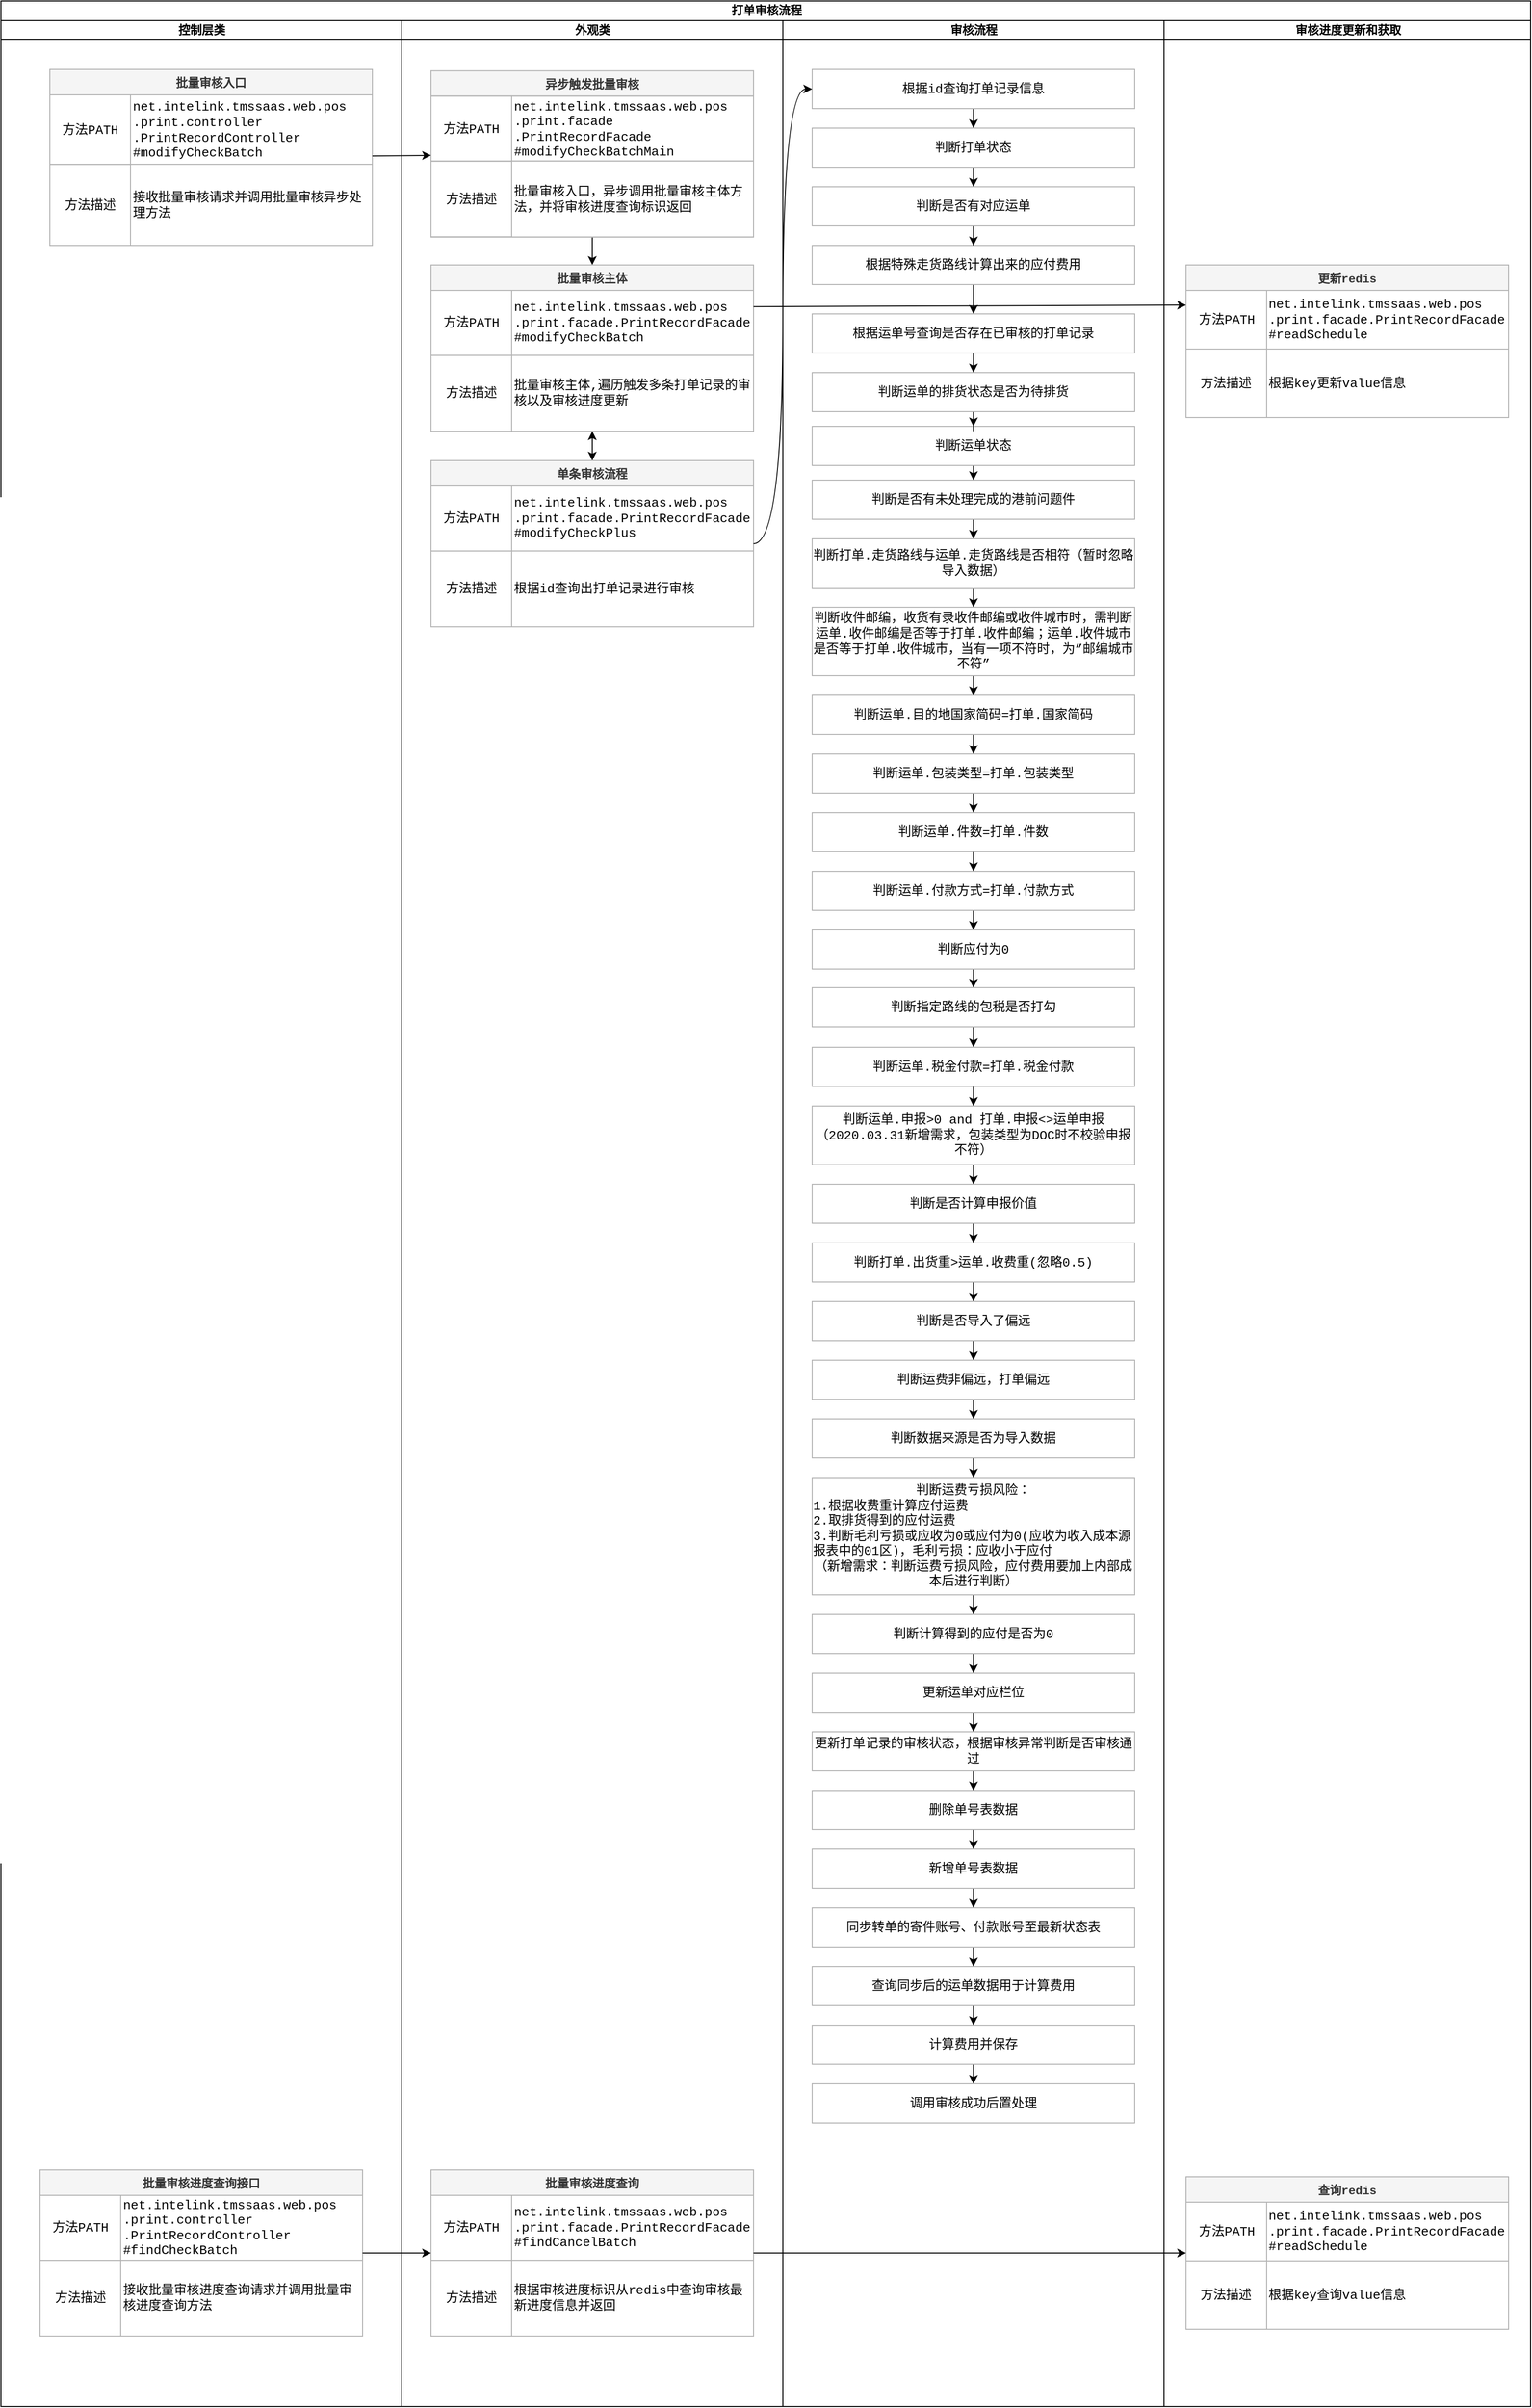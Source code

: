 <mxfile version="14.7.6" type="github" pages="2">
  <diagram id="rIHNBz61H1X_mbd-f75E" name="打单审核流程">
    <mxGraphModel dx="12100" dy="6918" grid="1" gridSize="10" guides="1" tooltips="1" connect="1" arrows="1" fold="1" page="1" pageScale="1" pageWidth="827" pageHeight="1169" math="0" shadow="0">
      <root>
        <mxCell id="0" />
        <mxCell id="1" parent="0" />
        <mxCell id="LwGYTIweJ4kUItgMoGB3-22" value="打单审核流程" style="swimlane;html=1;childLayout=stackLayout;resizeParent=1;resizeParentMax=0;startSize=20;" parent="1" vertex="1">
          <mxGeometry x="870" y="380" width="1565" height="2460" as="geometry" />
        </mxCell>
        <mxCell id="LwGYTIweJ4kUItgMoGB3-23" value="控制层类" style="swimlane;html=1;startSize=20;" parent="LwGYTIweJ4kUItgMoGB3-22" vertex="1">
          <mxGeometry y="20" width="410" height="2440" as="geometry" />
        </mxCell>
        <mxCell id="LwGYTIweJ4kUItgMoGB3-24" value="批量审核入口" style="swimlane;fontStyle=1;childLayout=stackLayout;horizontal=1;startSize=26;fillColor=#f5f5f5;horizontalStack=0;resizeParent=1;resizeParentMax=0;resizeLast=0;collapsible=1;marginBottom=0;align=center;fontColor=#333333;strokeColor=#B3B3B3;fontFamily=Courier New;fontSize=12;swimlaneLine=1;" parent="LwGYTIweJ4kUItgMoGB3-23" vertex="1">
          <mxGeometry x="50" y="50" width="330" height="180" as="geometry">
            <mxRectangle x="50" y="50" width="100" height="26" as="alternateBounds" />
          </mxGeometry>
        </mxCell>
        <mxCell id="LwGYTIweJ4kUItgMoGB3-25" value="" style="group;strokeColor=#B3B3B3;fontFamily=Courier New;fontSize=13;" parent="LwGYTIweJ4kUItgMoGB3-24" vertex="1" connectable="0">
          <mxGeometry y="26" width="330" height="154" as="geometry" />
        </mxCell>
        <mxCell id="LwGYTIweJ4kUItgMoGB3-26" value="" style="group;align=left;strokeColor=#B3B3B3;fontFamily=Courier New;fontSize=13;" parent="LwGYTIweJ4kUItgMoGB3-25" vertex="1" connectable="0">
          <mxGeometry width="330" height="71.077" as="geometry" />
        </mxCell>
        <mxCell id="LwGYTIweJ4kUItgMoGB3-27" value="方法PATH" style="rounded=0;whiteSpace=wrap;html=1;align=center;strokeColor=#B3B3B3;fontFamily=Courier New;fontSize=13;" parent="LwGYTIweJ4kUItgMoGB3-26" vertex="1">
          <mxGeometry width="82.5" height="71.077" as="geometry" />
        </mxCell>
        <mxCell id="LwGYTIweJ4kUItgMoGB3-28" value="net.intelink.tmssaas.web.pos&lt;br&gt;.print.controller&lt;br&gt;.PrintRecordController&lt;br&gt;#modifyCheckBatch" style="rounded=0;whiteSpace=wrap;html=1;align=left;strokeColor=#B3B3B3;fontFamily=Courier New;fontSize=13;overflow=hidden;" parent="LwGYTIweJ4kUItgMoGB3-26" vertex="1">
          <mxGeometry x="82.5" width="247.5" height="71.077" as="geometry" />
        </mxCell>
        <mxCell id="LwGYTIweJ4kUItgMoGB3-29" value="" style="group;strokeColor=#B3B3B3;fontFamily=Courier New;fontSize=13;" parent="LwGYTIweJ4kUItgMoGB3-25" vertex="1" connectable="0">
          <mxGeometry y="71.077" width="330" height="82.923" as="geometry" />
        </mxCell>
        <mxCell id="LwGYTIweJ4kUItgMoGB3-30" value="接收批量审核请求并调用批量审核异步处理方法" style="rounded=0;whiteSpace=wrap;html=1;align=left;strokeColor=#B3B3B3;fontFamily=Courier New;fontSize=13;" parent="LwGYTIweJ4kUItgMoGB3-29" vertex="1">
          <mxGeometry x="82.5" width="247.5" height="82.923" as="geometry" />
        </mxCell>
        <mxCell id="LwGYTIweJ4kUItgMoGB3-31" value="方法描述" style="rounded=0;whiteSpace=wrap;html=1;align=center;fontFamily=Courier New;fontSize=13;dashed=1;dashPattern=1 1;strokeColor=none;glass=1;" parent="LwGYTIweJ4kUItgMoGB3-29" vertex="1">
          <mxGeometry x="5.893" y="22.113" width="70.714" height="38.697" as="geometry" />
        </mxCell>
        <mxCell id="LwGYTIweJ4kUItgMoGB3-32" value="批量审核进度查询接口" style="swimlane;fontStyle=1;childLayout=stackLayout;horizontal=1;startSize=26;fillColor=#f5f5f5;horizontalStack=0;resizeParent=1;resizeParentMax=0;resizeLast=0;collapsible=1;marginBottom=0;align=center;fontColor=#333333;strokeColor=#B3B3B3;fontFamily=Courier New;fontSize=12;swimlaneLine=1;" parent="LwGYTIweJ4kUItgMoGB3-23" vertex="1">
          <mxGeometry x="40" y="2198" width="330" height="170" as="geometry">
            <mxRectangle x="-1050" y="270" width="100" height="26" as="alternateBounds" />
          </mxGeometry>
        </mxCell>
        <mxCell id="LwGYTIweJ4kUItgMoGB3-33" value="" style="group;strokeColor=#B3B3B3;fontFamily=Courier New;fontSize=13;" parent="LwGYTIweJ4kUItgMoGB3-32" vertex="1" connectable="0">
          <mxGeometry y="26" width="330" height="144" as="geometry" />
        </mxCell>
        <mxCell id="LwGYTIweJ4kUItgMoGB3-34" value="" style="group;align=left;strokeColor=#B3B3B3;fontFamily=Courier New;fontSize=13;" parent="LwGYTIweJ4kUItgMoGB3-33" vertex="1" connectable="0">
          <mxGeometry width="330" height="66.462" as="geometry" />
        </mxCell>
        <mxCell id="LwGYTIweJ4kUItgMoGB3-35" value="&lt;span style=&quot;font-size: 13px&quot;&gt;方法PATH&lt;/span&gt;" style="rounded=0;whiteSpace=wrap;html=1;align=center;strokeColor=#B3B3B3;fontFamily=Courier New;fontSize=13;" parent="LwGYTIweJ4kUItgMoGB3-34" vertex="1">
          <mxGeometry width="82.5" height="66.462" as="geometry" />
        </mxCell>
        <mxCell id="LwGYTIweJ4kUItgMoGB3-36" value="net.intelink.tmssaas.web.pos&lt;br&gt;.print.controller&lt;br&gt;.PrintRecordController&lt;br&gt;#findCheckBatch" style="rounded=0;whiteSpace=wrap;html=1;align=left;strokeColor=#B3B3B3;fontFamily=Courier New;fontSize=13;overflow=hidden;" parent="LwGYTIweJ4kUItgMoGB3-34" vertex="1">
          <mxGeometry x="82.5" width="247.5" height="66.462" as="geometry" />
        </mxCell>
        <mxCell id="LwGYTIweJ4kUItgMoGB3-37" value="" style="group;strokeColor=#B3B3B3;fontFamily=Courier New;fontSize=13;" parent="LwGYTIweJ4kUItgMoGB3-33" vertex="1" connectable="0">
          <mxGeometry y="66.462" width="330" height="77.538" as="geometry" />
        </mxCell>
        <mxCell id="LwGYTIweJ4kUItgMoGB3-38" value="&lt;span&gt;接收批量审核进度查询请求并调用批量审核进度查询方法&lt;/span&gt;" style="rounded=0;whiteSpace=wrap;html=1;align=left;strokeColor=#B3B3B3;fontFamily=Courier New;fontSize=13;" parent="LwGYTIweJ4kUItgMoGB3-37" vertex="1">
          <mxGeometry x="82.5" width="247.5" height="77.538" as="geometry" />
        </mxCell>
        <mxCell id="LwGYTIweJ4kUItgMoGB3-39" value="&lt;span&gt;方法描述&lt;/span&gt;" style="rounded=0;whiteSpace=wrap;html=1;align=center;fontFamily=Courier New;fontSize=13;dashed=1;dashPattern=1 1;strokeColor=none;glass=1;" parent="LwGYTIweJ4kUItgMoGB3-37" vertex="1">
          <mxGeometry x="5.893" y="20.677" width="70.714" height="36.185" as="geometry" />
        </mxCell>
        <mxCell id="LwGYTIweJ4kUItgMoGB3-40" value="外观类" style="swimlane;html=1;startSize=20;" parent="LwGYTIweJ4kUItgMoGB3-22" vertex="1">
          <mxGeometry x="410" y="20" width="390" height="2440" as="geometry" />
        </mxCell>
        <mxCell id="LwGYTIweJ4kUItgMoGB3-111" style="edgeStyle=orthogonalEdgeStyle;rounded=0;orthogonalLoop=1;jettySize=auto;html=1;" parent="LwGYTIweJ4kUItgMoGB3-40" source="LwGYTIweJ4kUItgMoGB3-41" target="LwGYTIweJ4kUItgMoGB3-103" edge="1">
          <mxGeometry relative="1" as="geometry" />
        </mxCell>
        <mxCell id="LwGYTIweJ4kUItgMoGB3-41" value="异步触发批量审核" style="swimlane;fontStyle=1;childLayout=stackLayout;horizontal=1;startSize=26;fillColor=#f5f5f5;horizontalStack=0;resizeParent=1;resizeParentMax=0;resizeLast=0;collapsible=1;marginBottom=0;align=center;fontColor=#333333;strokeColor=#B3B3B3;fontFamily=Courier New;fontSize=12;swimlaneLine=1;" parent="LwGYTIweJ4kUItgMoGB3-40" vertex="1">
          <mxGeometry x="30" y="51.33" width="330" height="170" as="geometry">
            <mxRectangle x="-1050" y="270" width="100" height="26" as="alternateBounds" />
          </mxGeometry>
        </mxCell>
        <mxCell id="LwGYTIweJ4kUItgMoGB3-42" value="" style="group;strokeColor=#B3B3B3;fontFamily=Courier New;fontSize=13;" parent="LwGYTIweJ4kUItgMoGB3-41" vertex="1" connectable="0">
          <mxGeometry y="26" width="330" height="144" as="geometry" />
        </mxCell>
        <mxCell id="LwGYTIweJ4kUItgMoGB3-43" value="" style="group;align=left;strokeColor=#B3B3B3;fontFamily=Courier New;fontSize=13;" parent="LwGYTIweJ4kUItgMoGB3-42" vertex="1" connectable="0">
          <mxGeometry width="330" height="66.462" as="geometry" />
        </mxCell>
        <mxCell id="LwGYTIweJ4kUItgMoGB3-44" value="&lt;span style=&quot;font-size: 13px&quot;&gt;方法PATH&lt;/span&gt;" style="rounded=0;whiteSpace=wrap;html=1;align=center;strokeColor=#B3B3B3;fontFamily=Courier New;fontSize=13;" parent="LwGYTIweJ4kUItgMoGB3-43" vertex="1">
          <mxGeometry width="82.5" height="66.462" as="geometry" />
        </mxCell>
        <mxCell id="LwGYTIweJ4kUItgMoGB3-45" value="net.intelink.tmssaas.web.pos&lt;br&gt;.print.facade&lt;br&gt;.PrintRecordFacade&lt;br&gt;#modifyCheckBatchMain" style="rounded=0;whiteSpace=wrap;html=1;align=left;strokeColor=#B3B3B3;fontFamily=Courier New;fontSize=13;overflow=hidden;" parent="LwGYTIweJ4kUItgMoGB3-43" vertex="1">
          <mxGeometry x="82.5" width="247.5" height="66.462" as="geometry" />
        </mxCell>
        <mxCell id="LwGYTIweJ4kUItgMoGB3-46" value="" style="group;strokeColor=#B3B3B3;fontFamily=Courier New;fontSize=13;" parent="LwGYTIweJ4kUItgMoGB3-42" vertex="1" connectable="0">
          <mxGeometry y="66.462" width="330" height="77.538" as="geometry" />
        </mxCell>
        <mxCell id="LwGYTIweJ4kUItgMoGB3-47" value="批量审核入口，异步调用批量审核主体方法，并将审核进度查询标识返回" style="rounded=0;whiteSpace=wrap;html=1;align=left;strokeColor=#B3B3B3;fontFamily=Courier New;fontSize=13;" parent="LwGYTIweJ4kUItgMoGB3-46" vertex="1">
          <mxGeometry x="82.5" width="247.5" height="77.538" as="geometry" />
        </mxCell>
        <mxCell id="LwGYTIweJ4kUItgMoGB3-48" value="&lt;span&gt;方法描述&lt;/span&gt;" style="rounded=0;whiteSpace=wrap;html=1;align=center;fontFamily=Courier New;fontSize=13;dashed=1;dashPattern=1 1;strokeColor=none;glass=1;" parent="LwGYTIweJ4kUItgMoGB3-46" vertex="1">
          <mxGeometry x="5.893" y="20.677" width="70.714" height="36.185" as="geometry" />
        </mxCell>
        <mxCell id="LwGYTIweJ4kUItgMoGB3-128" style="edgeStyle=orthogonalEdgeStyle;rounded=0;orthogonalLoop=1;jettySize=auto;html=1;" parent="LwGYTIweJ4kUItgMoGB3-40" source="LwGYTIweJ4kUItgMoGB3-103" target="LwGYTIweJ4kUItgMoGB3-120" edge="1">
          <mxGeometry relative="1" as="geometry" />
        </mxCell>
        <mxCell id="LwGYTIweJ4kUItgMoGB3-103" value="批量审核主体" style="swimlane;fontStyle=1;childLayout=stackLayout;horizontal=1;startSize=26;fillColor=#f5f5f5;horizontalStack=0;resizeParent=1;resizeParentMax=0;resizeLast=0;collapsible=1;marginBottom=0;align=center;fontColor=#333333;strokeColor=#B3B3B3;fontFamily=Courier New;fontSize=12;swimlaneLine=1;" parent="LwGYTIweJ4kUItgMoGB3-40" vertex="1">
          <mxGeometry x="30" y="250" width="330" height="170" as="geometry">
            <mxRectangle x="-1050" y="270" width="100" height="26" as="alternateBounds" />
          </mxGeometry>
        </mxCell>
        <mxCell id="LwGYTIweJ4kUItgMoGB3-104" value="" style="group;strokeColor=#B3B3B3;fontFamily=Courier New;fontSize=13;" parent="LwGYTIweJ4kUItgMoGB3-103" vertex="1" connectable="0">
          <mxGeometry y="26" width="330" height="144" as="geometry" />
        </mxCell>
        <mxCell id="LwGYTIweJ4kUItgMoGB3-105" value="" style="group;align=left;strokeColor=#B3B3B3;fontFamily=Courier New;fontSize=13;" parent="LwGYTIweJ4kUItgMoGB3-104" vertex="1" connectable="0">
          <mxGeometry width="330" height="66.462" as="geometry" />
        </mxCell>
        <mxCell id="LwGYTIweJ4kUItgMoGB3-106" value="&lt;span style=&quot;font-size: 13px&quot;&gt;方法PATH&lt;/span&gt;" style="rounded=0;whiteSpace=wrap;html=1;align=center;strokeColor=#B3B3B3;fontFamily=Courier New;fontSize=13;" parent="LwGYTIweJ4kUItgMoGB3-105" vertex="1">
          <mxGeometry width="82.5" height="66.462" as="geometry" />
        </mxCell>
        <mxCell id="LwGYTIweJ4kUItgMoGB3-107" value="net.intelink.tmssaas.web.pos&lt;br&gt;.print.facade.PrintRecordFacade&lt;br&gt;#modifyCheckBatch" style="rounded=0;whiteSpace=wrap;html=1;align=left;strokeColor=#B3B3B3;fontFamily=Courier New;fontSize=13;overflow=hidden;" parent="LwGYTIweJ4kUItgMoGB3-105" vertex="1">
          <mxGeometry x="82.5" width="247.5" height="66.462" as="geometry" />
        </mxCell>
        <mxCell id="LwGYTIweJ4kUItgMoGB3-108" value="" style="group;strokeColor=#B3B3B3;fontFamily=Courier New;fontSize=13;" parent="LwGYTIweJ4kUItgMoGB3-104" vertex="1" connectable="0">
          <mxGeometry y="66.462" width="330" height="77.538" as="geometry" />
        </mxCell>
        <mxCell id="LwGYTIweJ4kUItgMoGB3-109" value="批量审核主体,遍历触发多条打单记录的审核以及审核进度更新" style="rounded=0;whiteSpace=wrap;html=1;align=left;strokeColor=#B3B3B3;fontFamily=Courier New;fontSize=13;" parent="LwGYTIweJ4kUItgMoGB3-108" vertex="1">
          <mxGeometry x="82.5" width="247.5" height="77.538" as="geometry" />
        </mxCell>
        <mxCell id="LwGYTIweJ4kUItgMoGB3-110" value="&lt;span&gt;方法描述&lt;/span&gt;" style="rounded=0;whiteSpace=wrap;html=1;align=center;fontFamily=Courier New;fontSize=13;dashed=1;dashPattern=1 1;strokeColor=none;glass=1;" parent="LwGYTIweJ4kUItgMoGB3-108" vertex="1">
          <mxGeometry x="5.893" y="20.677" width="70.714" height="36.185" as="geometry" />
        </mxCell>
        <mxCell id="a_7DpTZBzEEIr0jXUnE1-307" style="edgeStyle=none;rounded=0;orthogonalLoop=1;jettySize=auto;html=1;" parent="LwGYTIweJ4kUItgMoGB3-40" source="LwGYTIweJ4kUItgMoGB3-120" target="LwGYTIweJ4kUItgMoGB3-103" edge="1">
          <mxGeometry relative="1" as="geometry" />
        </mxCell>
        <mxCell id="LwGYTIweJ4kUItgMoGB3-120" value="单条审核流程" style="swimlane;fontStyle=1;childLayout=stackLayout;horizontal=1;startSize=26;fillColor=#f5f5f5;horizontalStack=0;resizeParent=1;resizeParentMax=0;resizeLast=0;collapsible=1;marginBottom=0;align=center;fontColor=#333333;strokeColor=#B3B3B3;fontFamily=Courier New;fontSize=12;swimlaneLine=1;" parent="LwGYTIweJ4kUItgMoGB3-40" vertex="1">
          <mxGeometry x="30" y="450" width="330" height="170" as="geometry">
            <mxRectangle x="-1050" y="270" width="100" height="26" as="alternateBounds" />
          </mxGeometry>
        </mxCell>
        <mxCell id="LwGYTIweJ4kUItgMoGB3-121" value="" style="group;strokeColor=#B3B3B3;fontFamily=Courier New;fontSize=13;" parent="LwGYTIweJ4kUItgMoGB3-120" vertex="1" connectable="0">
          <mxGeometry y="26" width="330" height="144" as="geometry" />
        </mxCell>
        <mxCell id="LwGYTIweJ4kUItgMoGB3-122" value="" style="group;align=left;strokeColor=#B3B3B3;fontFamily=Courier New;fontSize=13;" parent="LwGYTIweJ4kUItgMoGB3-121" vertex="1" connectable="0">
          <mxGeometry width="330" height="66.462" as="geometry" />
        </mxCell>
        <mxCell id="LwGYTIweJ4kUItgMoGB3-123" value="&lt;span style=&quot;font-size: 13px&quot;&gt;方法PATH&lt;/span&gt;" style="rounded=0;whiteSpace=wrap;html=1;align=center;strokeColor=#B3B3B3;fontFamily=Courier New;fontSize=13;" parent="LwGYTIweJ4kUItgMoGB3-122" vertex="1">
          <mxGeometry width="82.5" height="66.462" as="geometry" />
        </mxCell>
        <mxCell id="LwGYTIweJ4kUItgMoGB3-124" value="net.intelink.tmssaas.web.pos&lt;br&gt;.print.facade.PrintRecordFacade&lt;br&gt;#modifyCheckPlus" style="rounded=0;whiteSpace=wrap;html=1;align=left;strokeColor=#B3B3B3;fontFamily=Courier New;fontSize=13;overflow=hidden;" parent="LwGYTIweJ4kUItgMoGB3-122" vertex="1">
          <mxGeometry x="82.5" width="247.5" height="66.462" as="geometry" />
        </mxCell>
        <mxCell id="LwGYTIweJ4kUItgMoGB3-125" value="" style="group;strokeColor=#B3B3B3;fontFamily=Courier New;fontSize=13;" parent="LwGYTIweJ4kUItgMoGB3-121" vertex="1" connectable="0">
          <mxGeometry y="66.462" width="330" height="77.538" as="geometry" />
        </mxCell>
        <mxCell id="LwGYTIweJ4kUItgMoGB3-126" value="根据id查询出打单记录进行审核" style="rounded=0;whiteSpace=wrap;html=1;align=left;strokeColor=#B3B3B3;fontFamily=Courier New;fontSize=13;" parent="LwGYTIweJ4kUItgMoGB3-125" vertex="1">
          <mxGeometry x="82.5" width="247.5" height="77.538" as="geometry" />
        </mxCell>
        <mxCell id="LwGYTIweJ4kUItgMoGB3-127" value="&lt;span&gt;方法描述&lt;/span&gt;" style="rounded=0;whiteSpace=wrap;html=1;align=center;fontFamily=Courier New;fontSize=13;dashed=1;dashPattern=1 1;strokeColor=none;glass=1;" parent="LwGYTIweJ4kUItgMoGB3-125" vertex="1">
          <mxGeometry x="5.893" y="20.677" width="70.714" height="36.185" as="geometry" />
        </mxCell>
        <mxCell id="LwGYTIweJ4kUItgMoGB3-132" value="批量审核进度查询" style="swimlane;fontStyle=1;childLayout=stackLayout;horizontal=1;startSize=26;fillColor=#f5f5f5;horizontalStack=0;resizeParent=1;resizeParentMax=0;resizeLast=0;collapsible=1;marginBottom=0;align=center;fontColor=#333333;strokeColor=#B3B3B3;fontFamily=Courier New;fontSize=12;swimlaneLine=1;" parent="LwGYTIweJ4kUItgMoGB3-40" vertex="1">
          <mxGeometry x="30" y="2198" width="330" height="170" as="geometry">
            <mxRectangle x="-1050" y="270" width="100" height="26" as="alternateBounds" />
          </mxGeometry>
        </mxCell>
        <mxCell id="LwGYTIweJ4kUItgMoGB3-133" value="" style="group;strokeColor=#B3B3B3;fontFamily=Courier New;fontSize=13;" parent="LwGYTIweJ4kUItgMoGB3-132" vertex="1" connectable="0">
          <mxGeometry y="26" width="330" height="144" as="geometry" />
        </mxCell>
        <mxCell id="LwGYTIweJ4kUItgMoGB3-134" value="" style="group;align=left;strokeColor=#B3B3B3;fontFamily=Courier New;fontSize=13;" parent="LwGYTIweJ4kUItgMoGB3-133" vertex="1" connectable="0">
          <mxGeometry width="330" height="66.462" as="geometry" />
        </mxCell>
        <mxCell id="LwGYTIweJ4kUItgMoGB3-135" value="&lt;span style=&quot;font-size: 13px&quot;&gt;方法PATH&lt;/span&gt;" style="rounded=0;whiteSpace=wrap;html=1;align=center;strokeColor=#B3B3B3;fontFamily=Courier New;fontSize=13;" parent="LwGYTIweJ4kUItgMoGB3-134" vertex="1">
          <mxGeometry width="82.5" height="66.462" as="geometry" />
        </mxCell>
        <mxCell id="LwGYTIweJ4kUItgMoGB3-136" value="net.intelink.tmssaas.web.pos&lt;br&gt;.print.facade.PrintRecordFacade&lt;br&gt;#findCancelBatch" style="rounded=0;whiteSpace=wrap;html=1;align=left;strokeColor=#B3B3B3;fontFamily=Courier New;fontSize=13;overflow=hidden;" parent="LwGYTIweJ4kUItgMoGB3-134" vertex="1">
          <mxGeometry x="82.5" width="247.5" height="66.462" as="geometry" />
        </mxCell>
        <mxCell id="LwGYTIweJ4kUItgMoGB3-137" value="" style="group;strokeColor=#B3B3B3;fontFamily=Courier New;fontSize=13;" parent="LwGYTIweJ4kUItgMoGB3-133" vertex="1" connectable="0">
          <mxGeometry y="66.462" width="330" height="77.538" as="geometry" />
        </mxCell>
        <mxCell id="LwGYTIweJ4kUItgMoGB3-138" value="根据审核进度标识从redis中查询审核最新进度信息并返回" style="rounded=0;whiteSpace=wrap;html=1;align=left;strokeColor=#B3B3B3;fontFamily=Courier New;fontSize=13;" parent="LwGYTIweJ4kUItgMoGB3-137" vertex="1">
          <mxGeometry x="82.5" width="247.5" height="77.538" as="geometry" />
        </mxCell>
        <mxCell id="LwGYTIweJ4kUItgMoGB3-139" value="&lt;span&gt;方法描述&lt;/span&gt;" style="rounded=0;whiteSpace=wrap;html=1;align=center;fontFamily=Courier New;fontSize=13;dashed=1;dashPattern=1 1;strokeColor=none;glass=1;" parent="LwGYTIweJ4kUItgMoGB3-137" vertex="1">
          <mxGeometry x="5.893" y="20.677" width="70.714" height="36.185" as="geometry" />
        </mxCell>
        <mxCell id="LwGYTIweJ4kUItgMoGB3-49" value="审核流程" style="swimlane;html=1;startSize=20;" parent="LwGYTIweJ4kUItgMoGB3-22" vertex="1">
          <mxGeometry x="800" y="20" width="390" height="2440" as="geometry" />
        </mxCell>
        <mxCell id="a_7DpTZBzEEIr0jXUnE1-1" style="edgeStyle=orthogonalEdgeStyle;rounded=0;orthogonalLoop=1;jettySize=auto;html=1;" parent="LwGYTIweJ4kUItgMoGB3-49" source="LwGYTIweJ4kUItgMoGB3-129" target="LwGYTIweJ4kUItgMoGB3-153" edge="1">
          <mxGeometry relative="1" as="geometry" />
        </mxCell>
        <mxCell id="LwGYTIweJ4kUItgMoGB3-129" value="根据id查询打单记录信息" style="whiteSpace=wrap;html=1;rounded=0;fontFamily=Courier New;fontSize=13;align=center;strokeColor=#B3B3B3;" parent="LwGYTIweJ4kUItgMoGB3-49" vertex="1">
          <mxGeometry x="30" y="50" width="330" height="40" as="geometry" />
        </mxCell>
        <mxCell id="a_7DpTZBzEEIr0jXUnE1-96" style="edgeStyle=orthogonalEdgeStyle;rounded=0;orthogonalLoop=1;jettySize=auto;html=1;" parent="LwGYTIweJ4kUItgMoGB3-49" source="LwGYTIweJ4kUItgMoGB3-153" target="a_7DpTZBzEEIr0jXUnE1-95" edge="1">
          <mxGeometry relative="1" as="geometry" />
        </mxCell>
        <mxCell id="LwGYTIweJ4kUItgMoGB3-153" value="判断打单状态" style="whiteSpace=wrap;html=1;rounded=0;fontFamily=Courier New;fontSize=13;align=center;strokeColor=#B3B3B3;" parent="LwGYTIweJ4kUItgMoGB3-49" vertex="1">
          <mxGeometry x="30" y="110.0" width="330" height="40" as="geometry" />
        </mxCell>
        <mxCell id="a_7DpTZBzEEIr0jXUnE1-98" style="edgeStyle=orthogonalEdgeStyle;rounded=0;orthogonalLoop=1;jettySize=auto;html=1;" parent="LwGYTIweJ4kUItgMoGB3-49" source="LwGYTIweJ4kUItgMoGB3-154" target="LwGYTIweJ4kUItgMoGB3-155" edge="1">
          <mxGeometry relative="1" as="geometry" />
        </mxCell>
        <mxCell id="LwGYTIweJ4kUItgMoGB3-154" value="根据特殊走货路线计算出来的应付费用" style="whiteSpace=wrap;html=1;rounded=0;fontFamily=Courier New;fontSize=13;align=center;strokeColor=#B3B3B3;" parent="LwGYTIweJ4kUItgMoGB3-49" vertex="1">
          <mxGeometry x="30" y="230" width="330" height="40" as="geometry" />
        </mxCell>
        <mxCell id="a_7DpTZBzEEIr0jXUnE1-100" style="edgeStyle=orthogonalEdgeStyle;rounded=0;orthogonalLoop=1;jettySize=auto;html=1;" parent="LwGYTIweJ4kUItgMoGB3-49" source="LwGYTIweJ4kUItgMoGB3-155" target="a_7DpTZBzEEIr0jXUnE1-99" edge="1">
          <mxGeometry relative="1" as="geometry" />
        </mxCell>
        <mxCell id="LwGYTIweJ4kUItgMoGB3-155" value="根据运单号查询是否存在已审核的打单记录" style="whiteSpace=wrap;html=1;rounded=0;fontFamily=Courier New;fontSize=13;align=center;strokeColor=#B3B3B3;" parent="LwGYTIweJ4kUItgMoGB3-49" vertex="1">
          <mxGeometry x="30" y="300" width="330" height="40" as="geometry" />
        </mxCell>
        <mxCell id="a_7DpTZBzEEIr0jXUnE1-103" style="edgeStyle=orthogonalEdgeStyle;rounded=0;orthogonalLoop=1;jettySize=auto;html=1;" parent="LwGYTIweJ4kUItgMoGB3-49" source="LwGYTIweJ4kUItgMoGB3-156" target="a_7DpTZBzEEIr0jXUnE1-102" edge="1">
          <mxGeometry relative="1" as="geometry" />
        </mxCell>
        <mxCell id="LwGYTIweJ4kUItgMoGB3-156" value="判断运单状态" style="whiteSpace=wrap;html=1;rounded=0;fontFamily=Courier New;fontSize=13;align=center;strokeColor=#B3B3B3;" parent="LwGYTIweJ4kUItgMoGB3-49" vertex="1">
          <mxGeometry x="30" y="415" width="330" height="40" as="geometry" />
        </mxCell>
        <mxCell id="a_7DpTZBzEEIr0jXUnE1-216" style="edgeStyle=orthogonalEdgeStyle;rounded=0;orthogonalLoop=1;jettySize=auto;html=1;" parent="LwGYTIweJ4kUItgMoGB3-49" source="LwGYTIweJ4kUItgMoGB3-157" target="LwGYTIweJ4kUItgMoGB3-158" edge="1">
          <mxGeometry relative="1" as="geometry" />
        </mxCell>
        <mxCell id="LwGYTIweJ4kUItgMoGB3-157" value="判断运单.目的地国家简码=打单.国家简码" style="whiteSpace=wrap;html=1;rounded=0;fontFamily=Courier New;fontSize=13;align=center;strokeColor=#B3B3B3;" parent="LwGYTIweJ4kUItgMoGB3-49" vertex="1">
          <mxGeometry x="30" y="690" width="330" height="40" as="geometry" />
        </mxCell>
        <mxCell id="a_7DpTZBzEEIr0jXUnE1-217" style="edgeStyle=orthogonalEdgeStyle;rounded=0;orthogonalLoop=1;jettySize=auto;html=1;" parent="LwGYTIweJ4kUItgMoGB3-49" source="LwGYTIweJ4kUItgMoGB3-158" target="LwGYTIweJ4kUItgMoGB3-159" edge="1">
          <mxGeometry relative="1" as="geometry" />
        </mxCell>
        <mxCell id="LwGYTIweJ4kUItgMoGB3-158" value="判断运单.包装类型=打单.包装类型" style="whiteSpace=wrap;html=1;rounded=0;fontFamily=Courier New;fontSize=13;align=center;strokeColor=#B3B3B3;" parent="LwGYTIweJ4kUItgMoGB3-49" vertex="1">
          <mxGeometry x="30" y="750" width="330" height="40" as="geometry" />
        </mxCell>
        <mxCell id="a_7DpTZBzEEIr0jXUnE1-219" style="edgeStyle=orthogonalEdgeStyle;rounded=0;orthogonalLoop=1;jettySize=auto;html=1;" parent="LwGYTIweJ4kUItgMoGB3-49" source="LwGYTIweJ4kUItgMoGB3-159" target="a_7DpTZBzEEIr0jXUnE1-218" edge="1">
          <mxGeometry relative="1" as="geometry" />
        </mxCell>
        <mxCell id="LwGYTIweJ4kUItgMoGB3-159" value="判断运单.件数=打单.件数" style="whiteSpace=wrap;html=1;rounded=0;fontFamily=Courier New;fontSize=13;align=center;strokeColor=#B3B3B3;" parent="LwGYTIweJ4kUItgMoGB3-49" vertex="1">
          <mxGeometry x="30" y="810" width="330" height="40" as="geometry" />
        </mxCell>
        <mxCell id="a_7DpTZBzEEIr0jXUnE1-97" style="edgeStyle=orthogonalEdgeStyle;rounded=0;orthogonalLoop=1;jettySize=auto;html=1;" parent="LwGYTIweJ4kUItgMoGB3-49" source="a_7DpTZBzEEIr0jXUnE1-95" target="LwGYTIweJ4kUItgMoGB3-154" edge="1">
          <mxGeometry relative="1" as="geometry" />
        </mxCell>
        <mxCell id="a_7DpTZBzEEIr0jXUnE1-95" value="判断是否有对应运单" style="whiteSpace=wrap;html=1;rounded=0;fontFamily=Courier New;fontSize=13;align=center;strokeColor=#B3B3B3;" parent="LwGYTIweJ4kUItgMoGB3-49" vertex="1">
          <mxGeometry x="30" y="170" width="330" height="40" as="geometry" />
        </mxCell>
        <mxCell id="a_7DpTZBzEEIr0jXUnE1-101" style="edgeStyle=orthogonalEdgeStyle;rounded=0;orthogonalLoop=1;jettySize=auto;html=1;" parent="LwGYTIweJ4kUItgMoGB3-49" source="a_7DpTZBzEEIr0jXUnE1-99" target="LwGYTIweJ4kUItgMoGB3-156" edge="1">
          <mxGeometry relative="1" as="geometry" />
        </mxCell>
        <mxCell id="a_7DpTZBzEEIr0jXUnE1-99" value="判断运单的排货状态是否为待排货" style="whiteSpace=wrap;html=1;rounded=0;fontFamily=Courier New;fontSize=13;align=center;strokeColor=#B3B3B3;" parent="LwGYTIweJ4kUItgMoGB3-49" vertex="1">
          <mxGeometry x="30" y="360" width="330" height="40" as="geometry" />
        </mxCell>
        <mxCell id="a_7DpTZBzEEIr0jXUnE1-105" style="edgeStyle=orthogonalEdgeStyle;rounded=0;orthogonalLoop=1;jettySize=auto;html=1;" parent="LwGYTIweJ4kUItgMoGB3-49" source="a_7DpTZBzEEIr0jXUnE1-102" target="a_7DpTZBzEEIr0jXUnE1-104" edge="1">
          <mxGeometry relative="1" as="geometry" />
        </mxCell>
        <mxCell id="a_7DpTZBzEEIr0jXUnE1-102" value="判断是否有未处理完成的港前问题件" style="whiteSpace=wrap;html=1;rounded=0;fontFamily=Courier New;fontSize=13;align=center;strokeColor=#B3B3B3;" parent="LwGYTIweJ4kUItgMoGB3-49" vertex="1">
          <mxGeometry x="30" y="470" width="330" height="40" as="geometry" />
        </mxCell>
        <mxCell id="a_7DpTZBzEEIr0jXUnE1-211" style="edgeStyle=orthogonalEdgeStyle;rounded=0;orthogonalLoop=1;jettySize=auto;html=1;" parent="LwGYTIweJ4kUItgMoGB3-49" source="a_7DpTZBzEEIr0jXUnE1-104" target="a_7DpTZBzEEIr0jXUnE1-210" edge="1">
          <mxGeometry relative="1" as="geometry" />
        </mxCell>
        <mxCell id="a_7DpTZBzEEIr0jXUnE1-104" value="判断打单.走货路线与运单.走货路线是否相符（暂时忽略导入数据）" style="whiteSpace=wrap;html=1;rounded=0;fontFamily=Courier New;fontSize=13;align=center;strokeColor=#B3B3B3;" parent="LwGYTIweJ4kUItgMoGB3-49" vertex="1">
          <mxGeometry x="30" y="530" width="330" height="50" as="geometry" />
        </mxCell>
        <mxCell id="a_7DpTZBzEEIr0jXUnE1-215" style="edgeStyle=orthogonalEdgeStyle;rounded=0;orthogonalLoop=1;jettySize=auto;html=1;" parent="LwGYTIweJ4kUItgMoGB3-49" source="a_7DpTZBzEEIr0jXUnE1-210" target="LwGYTIweJ4kUItgMoGB3-157" edge="1">
          <mxGeometry relative="1" as="geometry" />
        </mxCell>
        <mxCell id="a_7DpTZBzEEIr0jXUnE1-210" value="判断收件邮编，收货有录收件邮编或收件城市时，需判断运单.收件邮编是否等于打单.收件邮编；运单.收件城市是否等于打单.收件城市，当有一项不符时，为”邮编城市不符”" style="whiteSpace=wrap;html=1;rounded=0;fontFamily=Courier New;fontSize=13;align=center;strokeColor=#B3B3B3;" parent="LwGYTIweJ4kUItgMoGB3-49" vertex="1">
          <mxGeometry x="30" y="600" width="330" height="70" as="geometry" />
        </mxCell>
        <mxCell id="a_7DpTZBzEEIr0jXUnE1-221" style="edgeStyle=orthogonalEdgeStyle;rounded=0;orthogonalLoop=1;jettySize=auto;html=1;" parent="LwGYTIweJ4kUItgMoGB3-49" source="a_7DpTZBzEEIr0jXUnE1-218" target="a_7DpTZBzEEIr0jXUnE1-220" edge="1">
          <mxGeometry relative="1" as="geometry" />
        </mxCell>
        <mxCell id="a_7DpTZBzEEIr0jXUnE1-218" value="判断运单.付款方式=打单.付款方式" style="whiteSpace=wrap;html=1;rounded=0;fontFamily=Courier New;fontSize=13;align=center;strokeColor=#B3B3B3;" parent="LwGYTIweJ4kUItgMoGB3-49" vertex="1">
          <mxGeometry x="30" y="870" width="330" height="40" as="geometry" />
        </mxCell>
        <mxCell id="a_7DpTZBzEEIr0jXUnE1-223" style="edgeStyle=orthogonalEdgeStyle;rounded=0;orthogonalLoop=1;jettySize=auto;html=1;" parent="LwGYTIweJ4kUItgMoGB3-49" source="a_7DpTZBzEEIr0jXUnE1-220" target="a_7DpTZBzEEIr0jXUnE1-222" edge="1">
          <mxGeometry relative="1" as="geometry" />
        </mxCell>
        <mxCell id="a_7DpTZBzEEIr0jXUnE1-220" value="判断应付为0" style="whiteSpace=wrap;html=1;rounded=0;fontFamily=Courier New;fontSize=13;align=center;strokeColor=#B3B3B3;" parent="LwGYTIweJ4kUItgMoGB3-49" vertex="1">
          <mxGeometry x="30" y="930" width="330" height="40" as="geometry" />
        </mxCell>
        <mxCell id="a_7DpTZBzEEIr0jXUnE1-226" style="edgeStyle=orthogonalEdgeStyle;rounded=0;orthogonalLoop=1;jettySize=auto;html=1;" parent="LwGYTIweJ4kUItgMoGB3-49" source="a_7DpTZBzEEIr0jXUnE1-222" target="a_7DpTZBzEEIr0jXUnE1-224" edge="1">
          <mxGeometry relative="1" as="geometry" />
        </mxCell>
        <mxCell id="a_7DpTZBzEEIr0jXUnE1-222" value="判断指定路线的包税是否打勾" style="whiteSpace=wrap;html=1;rounded=0;fontFamily=Courier New;fontSize=13;align=center;strokeColor=#B3B3B3;" parent="LwGYTIweJ4kUItgMoGB3-49" vertex="1">
          <mxGeometry x="30" y="989" width="330" height="40" as="geometry" />
        </mxCell>
        <mxCell id="a_7DpTZBzEEIr0jXUnE1-228" style="edgeStyle=orthogonalEdgeStyle;rounded=0;orthogonalLoop=1;jettySize=auto;html=1;" parent="LwGYTIweJ4kUItgMoGB3-49" source="a_7DpTZBzEEIr0jXUnE1-224" target="a_7DpTZBzEEIr0jXUnE1-227" edge="1">
          <mxGeometry relative="1" as="geometry" />
        </mxCell>
        <mxCell id="a_7DpTZBzEEIr0jXUnE1-224" value="判断运单.税金付款=打单.税金付款" style="whiteSpace=wrap;html=1;rounded=0;fontFamily=Courier New;fontSize=13;align=center;strokeColor=#B3B3B3;" parent="LwGYTIweJ4kUItgMoGB3-49" vertex="1">
          <mxGeometry x="30" y="1050" width="330" height="40" as="geometry" />
        </mxCell>
        <mxCell id="a_7DpTZBzEEIr0jXUnE1-231" style="edgeStyle=orthogonalEdgeStyle;rounded=0;orthogonalLoop=1;jettySize=auto;html=1;" parent="LwGYTIweJ4kUItgMoGB3-49" source="a_7DpTZBzEEIr0jXUnE1-227" target="a_7DpTZBzEEIr0jXUnE1-230" edge="1">
          <mxGeometry relative="1" as="geometry" />
        </mxCell>
        <mxCell id="a_7DpTZBzEEIr0jXUnE1-227" value="判断运单.申报&amp;gt;0 and 打单.申报&amp;lt;&amp;gt;运单申报（2020.03.31新增需求，包装类型为DOC时不校验申报不符）" style="whiteSpace=wrap;html=1;rounded=0;fontFamily=Courier New;fontSize=13;align=center;strokeColor=#B3B3B3;" parent="LwGYTIweJ4kUItgMoGB3-49" vertex="1">
          <mxGeometry x="30" y="1110" width="330" height="60" as="geometry" />
        </mxCell>
        <mxCell id="a_7DpTZBzEEIr0jXUnE1-233" style="edgeStyle=orthogonalEdgeStyle;rounded=0;orthogonalLoop=1;jettySize=auto;html=1;" parent="LwGYTIweJ4kUItgMoGB3-49" source="a_7DpTZBzEEIr0jXUnE1-230" target="a_7DpTZBzEEIr0jXUnE1-232" edge="1">
          <mxGeometry relative="1" as="geometry" />
        </mxCell>
        <mxCell id="a_7DpTZBzEEIr0jXUnE1-230" value="判断是否计算申报价值" style="whiteSpace=wrap;html=1;rounded=0;fontFamily=Courier New;fontSize=13;align=center;strokeColor=#B3B3B3;" parent="LwGYTIweJ4kUItgMoGB3-49" vertex="1">
          <mxGeometry x="30" y="1190" width="330" height="40" as="geometry" />
        </mxCell>
        <mxCell id="a_7DpTZBzEEIr0jXUnE1-235" style="edgeStyle=orthogonalEdgeStyle;rounded=0;orthogonalLoop=1;jettySize=auto;html=1;" parent="LwGYTIweJ4kUItgMoGB3-49" source="a_7DpTZBzEEIr0jXUnE1-232" target="a_7DpTZBzEEIr0jXUnE1-234" edge="1">
          <mxGeometry relative="1" as="geometry" />
        </mxCell>
        <mxCell id="a_7DpTZBzEEIr0jXUnE1-232" value="判断打单.出货重&amp;gt;运单.收费重(忽略0.5)" style="whiteSpace=wrap;html=1;rounded=0;fontFamily=Courier New;fontSize=13;align=center;strokeColor=#B3B3B3;" parent="LwGYTIweJ4kUItgMoGB3-49" vertex="1">
          <mxGeometry x="30" y="1250" width="330" height="40" as="geometry" />
        </mxCell>
        <mxCell id="a_7DpTZBzEEIr0jXUnE1-279" style="edgeStyle=orthogonalEdgeStyle;rounded=0;orthogonalLoop=1;jettySize=auto;html=1;" parent="LwGYTIweJ4kUItgMoGB3-49" source="a_7DpTZBzEEIr0jXUnE1-234" target="a_7DpTZBzEEIr0jXUnE1-278" edge="1">
          <mxGeometry relative="1" as="geometry" />
        </mxCell>
        <mxCell id="a_7DpTZBzEEIr0jXUnE1-234" value="判断是否导入了偏远" style="whiteSpace=wrap;html=1;rounded=0;fontFamily=Courier New;fontSize=13;align=center;strokeColor=#B3B3B3;" parent="LwGYTIweJ4kUItgMoGB3-49" vertex="1">
          <mxGeometry x="30" y="1310" width="330" height="40" as="geometry" />
        </mxCell>
        <mxCell id="a_7DpTZBzEEIr0jXUnE1-281" style="edgeStyle=orthogonalEdgeStyle;rounded=0;orthogonalLoop=1;jettySize=auto;html=1;" parent="LwGYTIweJ4kUItgMoGB3-49" source="a_7DpTZBzEEIr0jXUnE1-278" target="a_7DpTZBzEEIr0jXUnE1-280" edge="1">
          <mxGeometry relative="1" as="geometry" />
        </mxCell>
        <mxCell id="a_7DpTZBzEEIr0jXUnE1-278" value="判断运费非偏远，打单偏远" style="whiteSpace=wrap;html=1;rounded=0;fontFamily=Courier New;fontSize=13;align=center;strokeColor=#B3B3B3;" parent="LwGYTIweJ4kUItgMoGB3-49" vertex="1">
          <mxGeometry x="30" y="1370" width="330" height="40" as="geometry" />
        </mxCell>
        <mxCell id="a_7DpTZBzEEIr0jXUnE1-284" style="edgeStyle=orthogonalEdgeStyle;rounded=0;orthogonalLoop=1;jettySize=auto;html=1;" parent="LwGYTIweJ4kUItgMoGB3-49" source="a_7DpTZBzEEIr0jXUnE1-280" target="a_7DpTZBzEEIr0jXUnE1-282" edge="1">
          <mxGeometry relative="1" as="geometry" />
        </mxCell>
        <mxCell id="a_7DpTZBzEEIr0jXUnE1-280" value="判断数据来源是否为导入数据" style="whiteSpace=wrap;html=1;rounded=0;fontFamily=Courier New;fontSize=13;align=center;strokeColor=#B3B3B3;" parent="LwGYTIweJ4kUItgMoGB3-49" vertex="1">
          <mxGeometry x="30" y="1430" width="330" height="40" as="geometry" />
        </mxCell>
        <mxCell id="a_7DpTZBzEEIr0jXUnE1-286" style="edgeStyle=orthogonalEdgeStyle;rounded=0;orthogonalLoop=1;jettySize=auto;html=1;" parent="LwGYTIweJ4kUItgMoGB3-49" source="a_7DpTZBzEEIr0jXUnE1-282" target="a_7DpTZBzEEIr0jXUnE1-285" edge="1">
          <mxGeometry relative="1" as="geometry" />
        </mxCell>
        <mxCell id="a_7DpTZBzEEIr0jXUnE1-282" value="判断运费亏损风险：&lt;br&gt;&lt;div style=&quot;text-align: left&quot;&gt;&lt;span&gt;1.根据收费重计算应付运费&lt;/span&gt;&lt;/div&gt;&lt;div style=&quot;text-align: left&quot;&gt;&lt;span&gt;2.取排货得到的应付运费&lt;/span&gt;&lt;/div&gt;&lt;div style=&quot;text-align: left&quot;&gt;&lt;span&gt;3.判断毛利亏损或应收为0或应付为0(应收为收入成本源报表中的01区)，毛利亏损：应收小于应付&lt;/span&gt;&lt;/div&gt;&lt;div&gt;&lt;span&gt;（新增需求：判断运费亏损风险，应付费用要加上内部成本后进行判断）&lt;/span&gt;&lt;/div&gt;" style="whiteSpace=wrap;html=1;rounded=0;fontFamily=Courier New;fontSize=13;align=center;strokeColor=#B3B3B3;" parent="LwGYTIweJ4kUItgMoGB3-49" vertex="1">
          <mxGeometry x="30" y="1490" width="330" height="120" as="geometry" />
        </mxCell>
        <mxCell id="a_7DpTZBzEEIr0jXUnE1-288" style="edgeStyle=orthogonalEdgeStyle;rounded=0;orthogonalLoop=1;jettySize=auto;html=1;" parent="LwGYTIweJ4kUItgMoGB3-49" source="a_7DpTZBzEEIr0jXUnE1-285" target="a_7DpTZBzEEIr0jXUnE1-287" edge="1">
          <mxGeometry relative="1" as="geometry" />
        </mxCell>
        <mxCell id="a_7DpTZBzEEIr0jXUnE1-285" value="判断计算得到的应付是否为0" style="whiteSpace=wrap;html=1;rounded=0;fontFamily=Courier New;fontSize=13;align=center;strokeColor=#B3B3B3;" parent="LwGYTIweJ4kUItgMoGB3-49" vertex="1">
          <mxGeometry x="30" y="1630" width="330" height="40" as="geometry" />
        </mxCell>
        <mxCell id="a_7DpTZBzEEIr0jXUnE1-290" style="edgeStyle=orthogonalEdgeStyle;rounded=0;orthogonalLoop=1;jettySize=auto;html=1;" parent="LwGYTIweJ4kUItgMoGB3-49" source="a_7DpTZBzEEIr0jXUnE1-287" target="a_7DpTZBzEEIr0jXUnE1-289" edge="1">
          <mxGeometry relative="1" as="geometry" />
        </mxCell>
        <mxCell id="a_7DpTZBzEEIr0jXUnE1-287" value="更新运单对应栏位" style="whiteSpace=wrap;html=1;rounded=0;fontFamily=Courier New;fontSize=13;align=center;strokeColor=#B3B3B3;" parent="LwGYTIweJ4kUItgMoGB3-49" vertex="1">
          <mxGeometry x="30" y="1690" width="330" height="40" as="geometry" />
        </mxCell>
        <mxCell id="a_7DpTZBzEEIr0jXUnE1-292" style="edgeStyle=orthogonalEdgeStyle;rounded=0;orthogonalLoop=1;jettySize=auto;html=1;" parent="LwGYTIweJ4kUItgMoGB3-49" source="a_7DpTZBzEEIr0jXUnE1-289" target="a_7DpTZBzEEIr0jXUnE1-291" edge="1">
          <mxGeometry relative="1" as="geometry" />
        </mxCell>
        <mxCell id="a_7DpTZBzEEIr0jXUnE1-289" value="更新打单记录的审核状态，根据审核异常判断是否审核通过" style="whiteSpace=wrap;html=1;rounded=0;fontFamily=Courier New;fontSize=13;align=center;strokeColor=#B3B3B3;" parent="LwGYTIweJ4kUItgMoGB3-49" vertex="1">
          <mxGeometry x="30" y="1750" width="330" height="40" as="geometry" />
        </mxCell>
        <mxCell id="a_7DpTZBzEEIr0jXUnE1-294" style="edgeStyle=orthogonalEdgeStyle;rounded=0;orthogonalLoop=1;jettySize=auto;html=1;" parent="LwGYTIweJ4kUItgMoGB3-49" source="a_7DpTZBzEEIr0jXUnE1-291" target="a_7DpTZBzEEIr0jXUnE1-293" edge="1">
          <mxGeometry relative="1" as="geometry" />
        </mxCell>
        <mxCell id="a_7DpTZBzEEIr0jXUnE1-291" value="删除单号表数据" style="whiteSpace=wrap;html=1;rounded=0;fontFamily=Courier New;fontSize=13;align=center;strokeColor=#B3B3B3;" parent="LwGYTIweJ4kUItgMoGB3-49" vertex="1">
          <mxGeometry x="30" y="1810" width="330" height="40" as="geometry" />
        </mxCell>
        <mxCell id="a_7DpTZBzEEIr0jXUnE1-297" style="edgeStyle=orthogonalEdgeStyle;rounded=0;orthogonalLoop=1;jettySize=auto;html=1;" parent="LwGYTIweJ4kUItgMoGB3-49" source="a_7DpTZBzEEIr0jXUnE1-293" target="a_7DpTZBzEEIr0jXUnE1-295" edge="1">
          <mxGeometry relative="1" as="geometry" />
        </mxCell>
        <mxCell id="a_7DpTZBzEEIr0jXUnE1-293" value="新增单号表数据" style="whiteSpace=wrap;html=1;rounded=0;fontFamily=Courier New;fontSize=13;align=center;strokeColor=#B3B3B3;" parent="LwGYTIweJ4kUItgMoGB3-49" vertex="1">
          <mxGeometry x="30" y="1870" width="330" height="40" as="geometry" />
        </mxCell>
        <mxCell id="a_7DpTZBzEEIr0jXUnE1-300" style="edgeStyle=orthogonalEdgeStyle;rounded=0;orthogonalLoop=1;jettySize=auto;html=1;" parent="LwGYTIweJ4kUItgMoGB3-49" source="a_7DpTZBzEEIr0jXUnE1-295" target="a_7DpTZBzEEIr0jXUnE1-299" edge="1">
          <mxGeometry relative="1" as="geometry" />
        </mxCell>
        <mxCell id="a_7DpTZBzEEIr0jXUnE1-295" value="同步转单的寄件账号、付款账号至最新状态表" style="whiteSpace=wrap;html=1;rounded=0;fontFamily=Courier New;fontSize=13;align=center;strokeColor=#B3B3B3;" parent="LwGYTIweJ4kUItgMoGB3-49" vertex="1">
          <mxGeometry x="30" y="1930" width="330" height="40" as="geometry" />
        </mxCell>
        <mxCell id="a_7DpTZBzEEIr0jXUnE1-302" style="edgeStyle=orthogonalEdgeStyle;rounded=0;orthogonalLoop=1;jettySize=auto;html=1;" parent="LwGYTIweJ4kUItgMoGB3-49" source="a_7DpTZBzEEIr0jXUnE1-299" target="a_7DpTZBzEEIr0jXUnE1-301" edge="1">
          <mxGeometry relative="1" as="geometry" />
        </mxCell>
        <mxCell id="a_7DpTZBzEEIr0jXUnE1-299" value="查询同步后的运单数据用于计算费用" style="whiteSpace=wrap;html=1;rounded=0;fontFamily=Courier New;fontSize=13;align=center;strokeColor=#B3B3B3;" parent="LwGYTIweJ4kUItgMoGB3-49" vertex="1">
          <mxGeometry x="30" y="1990" width="330" height="40" as="geometry" />
        </mxCell>
        <mxCell id="a_7DpTZBzEEIr0jXUnE1-304" style="edgeStyle=orthogonalEdgeStyle;rounded=0;orthogonalLoop=1;jettySize=auto;html=1;" parent="LwGYTIweJ4kUItgMoGB3-49" source="a_7DpTZBzEEIr0jXUnE1-301" target="a_7DpTZBzEEIr0jXUnE1-303" edge="1">
          <mxGeometry relative="1" as="geometry" />
        </mxCell>
        <mxCell id="a_7DpTZBzEEIr0jXUnE1-301" value="计算费用并保存" style="whiteSpace=wrap;html=1;rounded=0;fontFamily=Courier New;fontSize=13;align=center;strokeColor=#B3B3B3;" parent="LwGYTIweJ4kUItgMoGB3-49" vertex="1">
          <mxGeometry x="30" y="2050" width="330" height="40" as="geometry" />
        </mxCell>
        <mxCell id="a_7DpTZBzEEIr0jXUnE1-303" value="调用审核成功后置处理" style="whiteSpace=wrap;html=1;rounded=0;fontFamily=Courier New;fontSize=13;align=center;strokeColor=#B3B3B3;" parent="LwGYTIweJ4kUItgMoGB3-49" vertex="1">
          <mxGeometry x="30" y="2110" width="330" height="40" as="geometry" />
        </mxCell>
        <mxCell id="LwGYTIweJ4kUItgMoGB3-72" value="审核进度更新和获取" style="swimlane;html=1;startSize=20;" parent="LwGYTIweJ4kUItgMoGB3-22" vertex="1">
          <mxGeometry x="1190" y="20" width="375" height="2440" as="geometry" />
        </mxCell>
        <mxCell id="LwGYTIweJ4kUItgMoGB3-145" value="更新redis" style="swimlane;fontStyle=1;childLayout=stackLayout;horizontal=1;startSize=26;fillColor=#f5f5f5;horizontalStack=0;resizeParent=1;resizeParentMax=0;resizeLast=0;collapsible=1;marginBottom=0;align=center;fontColor=#333333;strokeColor=#B3B3B3;fontFamily=Courier New;fontSize=12;swimlaneLine=1;" parent="LwGYTIweJ4kUItgMoGB3-72" vertex="1">
          <mxGeometry x="22.5" y="250" width="330" height="156" as="geometry">
            <mxRectangle x="15" y="520" width="100" height="26" as="alternateBounds" />
          </mxGeometry>
        </mxCell>
        <mxCell id="LwGYTIweJ4kUItgMoGB3-146" value="" style="group;strokeColor=#B3B3B3;fontFamily=Courier New;fontSize=13;" parent="LwGYTIweJ4kUItgMoGB3-145" vertex="1" connectable="0">
          <mxGeometry y="26" width="330" height="130" as="geometry" />
        </mxCell>
        <mxCell id="LwGYTIweJ4kUItgMoGB3-147" value="" style="group;align=left;strokeColor=#B3B3B3;fontFamily=Courier New;fontSize=13;" parent="LwGYTIweJ4kUItgMoGB3-146" vertex="1" connectable="0">
          <mxGeometry width="330" height="60" as="geometry" />
        </mxCell>
        <mxCell id="LwGYTIweJ4kUItgMoGB3-148" value="&lt;span style=&quot;font-size: 13px&quot;&gt;方法PATH&lt;/span&gt;" style="rounded=0;whiteSpace=wrap;html=1;align=center;strokeColor=#B3B3B3;fontFamily=Courier New;fontSize=13;" parent="LwGYTIweJ4kUItgMoGB3-147" vertex="1">
          <mxGeometry width="82.5" height="60" as="geometry" />
        </mxCell>
        <mxCell id="LwGYTIweJ4kUItgMoGB3-149" value="net.intelink.tmssaas.web.pos&lt;br&gt;.print.facade.PrintRecordFacade&lt;br&gt;#readSchedule" style="rounded=0;whiteSpace=wrap;html=1;align=left;strokeColor=#B3B3B3;fontFamily=Courier New;fontSize=13;overflow=hidden;" parent="LwGYTIweJ4kUItgMoGB3-147" vertex="1">
          <mxGeometry x="82.5" width="247.5" height="60" as="geometry" />
        </mxCell>
        <mxCell id="LwGYTIweJ4kUItgMoGB3-150" value="" style="group;strokeColor=#B3B3B3;fontFamily=Courier New;fontSize=13;" parent="LwGYTIweJ4kUItgMoGB3-146" vertex="1" connectable="0">
          <mxGeometry y="60" width="330" height="70" as="geometry" />
        </mxCell>
        <mxCell id="LwGYTIweJ4kUItgMoGB3-151" value="根据key更新value信息" style="rounded=0;whiteSpace=wrap;html=1;align=left;strokeColor=#B3B3B3;fontFamily=Courier New;fontSize=13;" parent="LwGYTIweJ4kUItgMoGB3-150" vertex="1">
          <mxGeometry x="82.5" width="247.5" height="70" as="geometry" />
        </mxCell>
        <mxCell id="LwGYTIweJ4kUItgMoGB3-152" value="&lt;span&gt;方法描述&lt;/span&gt;" style="rounded=0;whiteSpace=wrap;html=1;align=center;fontFamily=Courier New;fontSize=13;dashed=1;dashPattern=1 1;strokeColor=none;glass=1;" parent="LwGYTIweJ4kUItgMoGB3-150" vertex="1">
          <mxGeometry x="5.893" y="18.667" width="70.714" height="32.667" as="geometry" />
        </mxCell>
        <mxCell id="LwGYTIweJ4kUItgMoGB3-81" value="查询redis" style="swimlane;fontStyle=1;childLayout=stackLayout;horizontal=1;startSize=26;fillColor=#f5f5f5;horizontalStack=0;resizeParent=1;resizeParentMax=0;resizeLast=0;collapsible=1;marginBottom=0;align=center;fontColor=#333333;strokeColor=#B3B3B3;fontFamily=Courier New;fontSize=12;swimlaneLine=1;" parent="LwGYTIweJ4kUItgMoGB3-72" vertex="1">
          <mxGeometry x="22.5" y="2205" width="330" height="156" as="geometry">
            <mxRectangle x="15" y="520" width="100" height="26" as="alternateBounds" />
          </mxGeometry>
        </mxCell>
        <mxCell id="LwGYTIweJ4kUItgMoGB3-82" value="" style="group;strokeColor=#B3B3B3;fontFamily=Courier New;fontSize=13;" parent="LwGYTIweJ4kUItgMoGB3-81" vertex="1" connectable="0">
          <mxGeometry y="26" width="330" height="130" as="geometry" />
        </mxCell>
        <mxCell id="LwGYTIweJ4kUItgMoGB3-83" value="" style="group;align=left;strokeColor=#B3B3B3;fontFamily=Courier New;fontSize=13;" parent="LwGYTIweJ4kUItgMoGB3-82" vertex="1" connectable="0">
          <mxGeometry width="330" height="60" as="geometry" />
        </mxCell>
        <mxCell id="LwGYTIweJ4kUItgMoGB3-84" value="&lt;span style=&quot;font-size: 13px&quot;&gt;方法PATH&lt;/span&gt;" style="rounded=0;whiteSpace=wrap;html=1;align=center;strokeColor=#B3B3B3;fontFamily=Courier New;fontSize=13;" parent="LwGYTIweJ4kUItgMoGB3-83" vertex="1">
          <mxGeometry width="82.5" height="60" as="geometry" />
        </mxCell>
        <mxCell id="LwGYTIweJ4kUItgMoGB3-85" value="net.intelink.tmssaas.web.pos&lt;br&gt;.print.facade.PrintRecordFacade&lt;br&gt;#readSchedule" style="rounded=0;whiteSpace=wrap;html=1;align=left;strokeColor=#B3B3B3;fontFamily=Courier New;fontSize=13;overflow=hidden;" parent="LwGYTIweJ4kUItgMoGB3-83" vertex="1">
          <mxGeometry x="82.5" width="247.5" height="60" as="geometry" />
        </mxCell>
        <mxCell id="LwGYTIweJ4kUItgMoGB3-86" value="" style="group;strokeColor=#B3B3B3;fontFamily=Courier New;fontSize=13;" parent="LwGYTIweJ4kUItgMoGB3-82" vertex="1" connectable="0">
          <mxGeometry y="60" width="330" height="70" as="geometry" />
        </mxCell>
        <mxCell id="LwGYTIweJ4kUItgMoGB3-87" value="根据key查询value信息" style="rounded=0;whiteSpace=wrap;html=1;align=left;strokeColor=#B3B3B3;fontFamily=Courier New;fontSize=13;" parent="LwGYTIweJ4kUItgMoGB3-86" vertex="1">
          <mxGeometry x="82.5" width="247.5" height="70" as="geometry" />
        </mxCell>
        <mxCell id="LwGYTIweJ4kUItgMoGB3-88" value="&lt;span&gt;方法描述&lt;/span&gt;" style="rounded=0;whiteSpace=wrap;html=1;align=center;fontFamily=Courier New;fontSize=13;dashed=1;dashPattern=1 1;strokeColor=none;glass=1;" parent="LwGYTIweJ4kUItgMoGB3-86" vertex="1">
          <mxGeometry x="5.893" y="18.667" width="70.714" height="32.667" as="geometry" />
        </mxCell>
        <mxCell id="LwGYTIweJ4kUItgMoGB3-89" style="edgeStyle=none;rounded=0;orthogonalLoop=1;jettySize=auto;html=1;" parent="LwGYTIweJ4kUItgMoGB3-22" source="LwGYTIweJ4kUItgMoGB3-24" target="LwGYTIweJ4kUItgMoGB3-41" edge="1">
          <mxGeometry relative="1" as="geometry" />
        </mxCell>
        <mxCell id="LwGYTIweJ4kUItgMoGB3-131" style="edgeStyle=orthogonalEdgeStyle;rounded=0;orthogonalLoop=1;jettySize=auto;html=1;entryX=0;entryY=0.5;entryDx=0;entryDy=0;curved=1;" parent="LwGYTIweJ4kUItgMoGB3-22" source="LwGYTIweJ4kUItgMoGB3-120" target="LwGYTIweJ4kUItgMoGB3-129" edge="1">
          <mxGeometry relative="1" as="geometry" />
        </mxCell>
        <mxCell id="LwGYTIweJ4kUItgMoGB3-165" style="edgeStyle=none;rounded=0;orthogonalLoop=1;jettySize=auto;html=1;exitX=1;exitY=0.25;exitDx=0;exitDy=0;entryX=0;entryY=0.25;entryDx=0;entryDy=0;" parent="LwGYTIweJ4kUItgMoGB3-22" source="LwGYTIweJ4kUItgMoGB3-107" target="LwGYTIweJ4kUItgMoGB3-148" edge="1">
          <mxGeometry relative="1" as="geometry" />
        </mxCell>
        <mxCell id="LwGYTIweJ4kUItgMoGB3-144" style="edgeStyle=orthogonalEdgeStyle;rounded=0;orthogonalLoop=1;jettySize=auto;html=1;" parent="LwGYTIweJ4kUItgMoGB3-22" source="LwGYTIweJ4kUItgMoGB3-132" target="LwGYTIweJ4kUItgMoGB3-81" edge="1">
          <mxGeometry relative="1" as="geometry" />
        </mxCell>
        <mxCell id="LwGYTIweJ4kUItgMoGB3-143" style="edgeStyle=orthogonalEdgeStyle;rounded=0;orthogonalLoop=1;jettySize=auto;html=1;" parent="LwGYTIweJ4kUItgMoGB3-22" source="LwGYTIweJ4kUItgMoGB3-32" target="LwGYTIweJ4kUItgMoGB3-132" edge="1">
          <mxGeometry relative="1" as="geometry" />
        </mxCell>
      </root>
    </mxGraphModel>
  </diagram>
  <diagram id="2jo3L2kWX6QBYo4r1fMB" name="法国邮政接口流程">
    <mxGraphModel dx="2728" dy="3072" grid="1" gridSize="10" guides="1" tooltips="1" connect="1" arrows="1" fold="1" page="1" pageScale="1" pageWidth="827" pageHeight="1169" math="0" shadow="0">
      <root>
        <mxCell id="1K7AMbkD5WsQy8SlDlU5-0" />
        <mxCell id="1K7AMbkD5WsQy8SlDlU5-1" parent="1K7AMbkD5WsQy8SlDlU5-0" />
        <mxCell id="rp7bVtpauoqQAI_Vum18-0" value="POS法国邮政打单流程" style="swimlane;html=1;childLayout=stackLayout;resizeParent=1;resizeParentMax=0;startSize=20;" vertex="1" parent="1K7AMbkD5WsQy8SlDlU5-1">
          <mxGeometry x="870" y="80" width="1565" height="1020" as="geometry" />
        </mxCell>
        <mxCell id="rp7bVtpauoqQAI_Vum18-1" value="入口" style="swimlane;html=1;startSize=20;" vertex="1" parent="rp7bVtpauoqQAI_Vum18-0">
          <mxGeometry y="20" width="410" height="1000" as="geometry" />
        </mxCell>
        <mxCell id="rp7bVtpauoqQAI_Vum18-2" value="法国邮政入口" style="swimlane;fontStyle=1;childLayout=stackLayout;horizontal=1;startSize=26;fillColor=#f5f5f5;horizontalStack=0;resizeParent=1;resizeParentMax=0;resizeLast=0;collapsible=1;marginBottom=0;align=center;fontColor=#333333;strokeColor=#B3B3B3;fontFamily=Courier New;fontSize=12;swimlaneLine=1;" vertex="1" parent="rp7bVtpauoqQAI_Vum18-1">
          <mxGeometry x="50" y="50" width="330" height="180" as="geometry">
            <mxRectangle x="50" y="50" width="100" height="26" as="alternateBounds" />
          </mxGeometry>
        </mxCell>
        <mxCell id="rp7bVtpauoqQAI_Vum18-3" value="" style="group;strokeColor=#B3B3B3;fontFamily=Courier New;fontSize=13;" vertex="1" connectable="0" parent="rp7bVtpauoqQAI_Vum18-2">
          <mxGeometry y="26" width="330" height="154" as="geometry" />
        </mxCell>
        <mxCell id="rp7bVtpauoqQAI_Vum18-4" value="" style="group;align=left;strokeColor=#B3B3B3;fontFamily=Courier New;fontSize=13;" vertex="1" connectable="0" parent="rp7bVtpauoqQAI_Vum18-3">
          <mxGeometry width="330" height="71.077" as="geometry" />
        </mxCell>
        <mxCell id="rp7bVtpauoqQAI_Vum18-5" value="方法PATH" style="rounded=0;whiteSpace=wrap;html=1;align=center;strokeColor=#B3B3B3;fontFamily=Courier New;fontSize=13;" vertex="1" parent="rp7bVtpauoqQAI_Vum18-4">
          <mxGeometry width="82.5" height="71.077" as="geometry" />
        </mxCell>
        <mxCell id="rp7bVtpauoqQAI_Vum18-6" value="net.intelink.pos.service.print&lt;br&gt;.impl.FaGuoYouZhengServiceImpl&lt;br&gt;#call" style="rounded=0;whiteSpace=wrap;html=1;align=left;strokeColor=#B3B3B3;fontFamily=Courier New;fontSize=13;overflow=hidden;" vertex="1" parent="rp7bVtpauoqQAI_Vum18-4">
          <mxGeometry x="82.5" width="247.5" height="71.077" as="geometry" />
        </mxCell>
        <mxCell id="rp7bVtpauoqQAI_Vum18-7" value="" style="group;strokeColor=#B3B3B3;fontFamily=Courier New;fontSize=13;" vertex="1" connectable="0" parent="rp7bVtpauoqQAI_Vum18-3">
          <mxGeometry y="71.077" width="330" height="82.923" as="geometry" />
        </mxCell>
        <mxCell id="rp7bVtpauoqQAI_Vum18-8" value="执行法国邮政打单流程" style="rounded=0;whiteSpace=wrap;html=1;align=left;strokeColor=#B3B3B3;fontFamily=Courier New;fontSize=13;" vertex="1" parent="rp7bVtpauoqQAI_Vum18-7">
          <mxGeometry x="82.5" width="247.5" height="82.923" as="geometry" />
        </mxCell>
        <mxCell id="rp7bVtpauoqQAI_Vum18-9" value="方法描述" style="rounded=0;whiteSpace=wrap;html=1;align=center;fontFamily=Courier New;fontSize=13;dashed=1;dashPattern=1 1;strokeColor=none;glass=1;" vertex="1" parent="rp7bVtpauoqQAI_Vum18-7">
          <mxGeometry x="5.893" y="22.113" width="70.714" height="38.697" as="geometry" />
        </mxCell>
        <mxCell id="rp7bVtpauoqQAI_Vum18-18" value="法国邮政打单流程" style="swimlane;html=1;startSize=20;" vertex="1" parent="rp7bVtpauoqQAI_Vum18-0">
          <mxGeometry x="410" y="20" width="390" height="1000" as="geometry" />
        </mxCell>
        <mxCell id="rp7bVtpauoqQAI_Vum18-19" style="edgeStyle=orthogonalEdgeStyle;rounded=0;orthogonalLoop=1;jettySize=auto;html=1;" edge="1" parent="rp7bVtpauoqQAI_Vum18-18" source="rp7bVtpauoqQAI_Vum18-20" target="rp7bVtpauoqQAI_Vum18-29">
          <mxGeometry relative="1" as="geometry" />
        </mxCell>
        <mxCell id="rp7bVtpauoqQAI_Vum18-20" value="打单参数转换" style="swimlane;fontStyle=1;childLayout=stackLayout;horizontal=1;startSize=26;fillColor=#f5f5f5;horizontalStack=0;resizeParent=1;resizeParentMax=0;resizeLast=0;collapsible=1;marginBottom=0;align=center;fontColor=#333333;strokeColor=#B3B3B3;fontFamily=Courier New;fontSize=12;swimlaneLine=1;" vertex="1" parent="rp7bVtpauoqQAI_Vum18-18">
          <mxGeometry x="30" y="51.33" width="330" height="170" as="geometry">
            <mxRectangle x="-1050" y="270" width="100" height="26" as="alternateBounds" />
          </mxGeometry>
        </mxCell>
        <mxCell id="rp7bVtpauoqQAI_Vum18-21" value="" style="group;strokeColor=#B3B3B3;fontFamily=Courier New;fontSize=13;" vertex="1" connectable="0" parent="rp7bVtpauoqQAI_Vum18-20">
          <mxGeometry y="26" width="330" height="144" as="geometry" />
        </mxCell>
        <mxCell id="rp7bVtpauoqQAI_Vum18-22" value="" style="group;align=left;strokeColor=#B3B3B3;fontFamily=Courier New;fontSize=13;" vertex="1" connectable="0" parent="rp7bVtpauoqQAI_Vum18-21">
          <mxGeometry width="330" height="66.462" as="geometry" />
        </mxCell>
        <mxCell id="rp7bVtpauoqQAI_Vum18-23" value="&lt;span style=&quot;font-size: 13px&quot;&gt;方法PATH&lt;/span&gt;" style="rounded=0;whiteSpace=wrap;html=1;align=center;strokeColor=#B3B3B3;fontFamily=Courier New;fontSize=13;" vertex="1" parent="rp7bVtpauoqQAI_Vum18-22">
          <mxGeometry width="82.5" height="66.462" as="geometry" />
        </mxCell>
        <mxCell id="rp7bVtpauoqQAI_Vum18-24" value="net.intelink.pos.service.print&lt;br&gt;.impl.FaGuoYouZhengServiceImpl&lt;br&gt;.FaGuoYouZhengChannel&lt;br&gt;&amp;nbsp;#dataConvert" style="rounded=0;whiteSpace=wrap;html=1;align=left;strokeColor=#B3B3B3;fontFamily=Courier New;fontSize=13;overflow=hidden;" vertex="1" parent="rp7bVtpauoqQAI_Vum18-22">
          <mxGeometry x="82.5" width="247.5" height="66.462" as="geometry" />
        </mxCell>
        <mxCell id="rp7bVtpauoqQAI_Vum18-25" value="" style="group;strokeColor=#B3B3B3;fontFamily=Courier New;fontSize=13;" vertex="1" connectable="0" parent="rp7bVtpauoqQAI_Vum18-21">
          <mxGeometry y="66.462" width="330" height="77.538" as="geometry" />
        </mxCell>
        <mxCell id="rp7bVtpauoqQAI_Vum18-26" value="将printRequest对象中的部分参数进行转换" style="rounded=0;whiteSpace=wrap;html=1;align=left;strokeColor=#B3B3B3;fontFamily=Courier New;fontSize=13;" vertex="1" parent="rp7bVtpauoqQAI_Vum18-25">
          <mxGeometry x="82.5" width="247.5" height="77.538" as="geometry" />
        </mxCell>
        <mxCell id="rp7bVtpauoqQAI_Vum18-27" value="&lt;span&gt;方法描述&lt;/span&gt;" style="rounded=0;whiteSpace=wrap;html=1;align=center;fontFamily=Courier New;fontSize=13;dashed=1;dashPattern=1 1;strokeColor=none;glass=1;" vertex="1" parent="rp7bVtpauoqQAI_Vum18-25">
          <mxGeometry x="5.893" y="20.677" width="70.714" height="36.185" as="geometry" />
        </mxCell>
        <mxCell id="rp7bVtpauoqQAI_Vum18-28" style="edgeStyle=orthogonalEdgeStyle;rounded=0;orthogonalLoop=1;jettySize=auto;html=1;" edge="1" parent="rp7bVtpauoqQAI_Vum18-18" source="rp7bVtpauoqQAI_Vum18-29" target="rp7bVtpauoqQAI_Vum18-38">
          <mxGeometry relative="1" as="geometry" />
        </mxCell>
        <mxCell id="rp7bVtpauoqQAI_Vum18-29" value="打单流程主体" style="swimlane;fontStyle=1;childLayout=stackLayout;horizontal=1;startSize=26;fillColor=#f5f5f5;horizontalStack=0;resizeParent=1;resizeParentMax=0;resizeLast=0;collapsible=1;marginBottom=0;align=center;fontColor=#333333;strokeColor=#B3B3B3;fontFamily=Courier New;fontSize=12;swimlaneLine=1;" vertex="1" parent="rp7bVtpauoqQAI_Vum18-18">
          <mxGeometry x="30" y="250" width="330" height="170" as="geometry">
            <mxRectangle x="-1050" y="270" width="100" height="26" as="alternateBounds" />
          </mxGeometry>
        </mxCell>
        <mxCell id="rp7bVtpauoqQAI_Vum18-30" value="" style="group;strokeColor=#B3B3B3;fontFamily=Courier New;fontSize=13;" vertex="1" connectable="0" parent="rp7bVtpauoqQAI_Vum18-29">
          <mxGeometry y="26" width="330" height="144" as="geometry" />
        </mxCell>
        <mxCell id="rp7bVtpauoqQAI_Vum18-31" value="" style="group;align=left;strokeColor=#B3B3B3;fontFamily=Courier New;fontSize=13;" vertex="1" connectable="0" parent="rp7bVtpauoqQAI_Vum18-30">
          <mxGeometry width="330" height="66.462" as="geometry" />
        </mxCell>
        <mxCell id="rp7bVtpauoqQAI_Vum18-32" value="&lt;span style=&quot;font-size: 13px&quot;&gt;方法PATH&lt;/span&gt;" style="rounded=0;whiteSpace=wrap;html=1;align=center;strokeColor=#B3B3B3;fontFamily=Courier New;fontSize=13;" vertex="1" parent="rp7bVtpauoqQAI_Vum18-31">
          <mxGeometry width="82.5" height="66.462" as="geometry" />
        </mxCell>
        <mxCell id="rp7bVtpauoqQAI_Vum18-33" value="net.intelink.pos.service.print&lt;br&gt;.impl.FaGuoYouZhengServiceImpl&lt;br&gt;.FaGuoYouZhengChannel&lt;br&gt;#callInterface" style="rounded=0;whiteSpace=wrap;html=1;align=left;strokeColor=#B3B3B3;fontFamily=Courier New;fontSize=13;overflow=hidden;" vertex="1" parent="rp7bVtpauoqQAI_Vum18-31">
          <mxGeometry x="82.5" width="247.5" height="66.462" as="geometry" />
        </mxCell>
        <mxCell id="rp7bVtpauoqQAI_Vum18-34" value="" style="group;strokeColor=#B3B3B3;fontFamily=Courier New;fontSize=13;" vertex="1" connectable="0" parent="rp7bVtpauoqQAI_Vum18-30">
          <mxGeometry y="66.462" width="330" height="77.538" as="geometry" />
        </mxCell>
        <mxCell id="rp7bVtpauoqQAI_Vum18-35" value="主体流程主要包含法国邮政Label、Invoice和预报文件部分生成" style="rounded=0;whiteSpace=wrap;html=1;align=left;strokeColor=#B3B3B3;fontFamily=Courier New;fontSize=13;" vertex="1" parent="rp7bVtpauoqQAI_Vum18-34">
          <mxGeometry x="82.5" width="247.5" height="77.538" as="geometry" />
        </mxCell>
        <mxCell id="rp7bVtpauoqQAI_Vum18-36" value="&lt;span&gt;方法描述&lt;/span&gt;" style="rounded=0;whiteSpace=wrap;html=1;align=center;fontFamily=Courier New;fontSize=13;dashed=1;dashPattern=1 1;strokeColor=none;glass=1;" vertex="1" parent="rp7bVtpauoqQAI_Vum18-34">
          <mxGeometry x="5.893" y="20.677" width="70.714" height="36.185" as="geometry" />
        </mxCell>
        <mxCell id="rp7bVtpauoqQAI_Vum18-150" style="edgeStyle=orthogonalEdgeStyle;rounded=0;orthogonalLoop=1;jettySize=auto;html=1;" edge="1" parent="rp7bVtpauoqQAI_Vum18-18" source="rp7bVtpauoqQAI_Vum18-38" target="rp7bVtpauoqQAI_Vum18-142">
          <mxGeometry relative="1" as="geometry" />
        </mxCell>
        <mxCell id="rp7bVtpauoqQAI_Vum18-38" value="判断成功" style="swimlane;fontStyle=1;childLayout=stackLayout;horizontal=1;startSize=26;fillColor=#f5f5f5;horizontalStack=0;resizeParent=1;resizeParentMax=0;resizeLast=0;collapsible=1;marginBottom=0;align=center;fontColor=#333333;strokeColor=#B3B3B3;fontFamily=Courier New;fontSize=12;swimlaneLine=1;" vertex="1" parent="rp7bVtpauoqQAI_Vum18-18">
          <mxGeometry x="30" y="450" width="330" height="170" as="geometry">
            <mxRectangle x="-1050" y="270" width="100" height="26" as="alternateBounds" />
          </mxGeometry>
        </mxCell>
        <mxCell id="rp7bVtpauoqQAI_Vum18-39" value="" style="group;strokeColor=#B3B3B3;fontFamily=Courier New;fontSize=13;" vertex="1" connectable="0" parent="rp7bVtpauoqQAI_Vum18-38">
          <mxGeometry y="26" width="330" height="144" as="geometry" />
        </mxCell>
        <mxCell id="rp7bVtpauoqQAI_Vum18-40" value="" style="group;align=left;strokeColor=#B3B3B3;fontFamily=Courier New;fontSize=13;" vertex="1" connectable="0" parent="rp7bVtpauoqQAI_Vum18-39">
          <mxGeometry width="330" height="66.462" as="geometry" />
        </mxCell>
        <mxCell id="rp7bVtpauoqQAI_Vum18-41" value="&lt;span style=&quot;font-size: 13px&quot;&gt;方法PATH&lt;/span&gt;" style="rounded=0;whiteSpace=wrap;html=1;align=center;strokeColor=#B3B3B3;fontFamily=Courier New;fontSize=13;" vertex="1" parent="rp7bVtpauoqQAI_Vum18-40">
          <mxGeometry width="82.5" height="66.462" as="geometry" />
        </mxCell>
        <mxCell id="rp7bVtpauoqQAI_Vum18-42" value="net.intelink.pos.service.print&lt;br&gt;.impl.FaGuoYouZhengServiceImpl&lt;br&gt;.FaGuoYouZhengChannel&lt;br&gt;#judgmentSuccess" style="rounded=0;whiteSpace=wrap;html=1;align=left;strokeColor=#B3B3B3;fontFamily=Courier New;fontSize=13;overflow=hidden;" vertex="1" parent="rp7bVtpauoqQAI_Vum18-40">
          <mxGeometry x="82.5" width="247.5" height="66.462" as="geometry" />
        </mxCell>
        <mxCell id="rp7bVtpauoqQAI_Vum18-43" value="" style="group;strokeColor=#B3B3B3;fontFamily=Courier New;fontSize=13;" vertex="1" connectable="0" parent="rp7bVtpauoqQAI_Vum18-39">
          <mxGeometry y="66.462" width="330" height="77.538" as="geometry" />
        </mxCell>
        <mxCell id="rp7bVtpauoqQAI_Vum18-44" value="判断主体流程是否处理成功" style="rounded=0;whiteSpace=wrap;html=1;align=left;strokeColor=#B3B3B3;fontFamily=Courier New;fontSize=13;" vertex="1" parent="rp7bVtpauoqQAI_Vum18-43">
          <mxGeometry x="82.5" width="247.5" height="77.538" as="geometry" />
        </mxCell>
        <mxCell id="rp7bVtpauoqQAI_Vum18-45" value="&lt;span&gt;方法描述&lt;/span&gt;" style="rounded=0;whiteSpace=wrap;html=1;align=center;fontFamily=Courier New;fontSize=13;dashed=1;dashPattern=1 1;strokeColor=none;glass=1;" vertex="1" parent="rp7bVtpauoqQAI_Vum18-43">
          <mxGeometry x="5.893" y="20.677" width="70.714" height="36.185" as="geometry" />
        </mxCell>
        <mxCell id="rp7bVtpauoqQAI_Vum18-142" value="处理成功" style="swimlane;fontStyle=1;childLayout=stackLayout;horizontal=1;startSize=26;fillColor=#f5f5f5;horizontalStack=0;resizeParent=1;resizeParentMax=0;resizeLast=0;collapsible=1;marginBottom=0;align=center;fontColor=#333333;strokeColor=#B3B3B3;fontFamily=Courier New;fontSize=12;swimlaneLine=1;" vertex="1" parent="rp7bVtpauoqQAI_Vum18-18">
          <mxGeometry x="30" y="650" width="330" height="170" as="geometry">
            <mxRectangle x="-1050" y="270" width="100" height="26" as="alternateBounds" />
          </mxGeometry>
        </mxCell>
        <mxCell id="rp7bVtpauoqQAI_Vum18-143" value="" style="group;strokeColor=#B3B3B3;fontFamily=Courier New;fontSize=13;" vertex="1" connectable="0" parent="rp7bVtpauoqQAI_Vum18-142">
          <mxGeometry y="26" width="330" height="144" as="geometry" />
        </mxCell>
        <mxCell id="rp7bVtpauoqQAI_Vum18-144" value="" style="group;align=left;strokeColor=#B3B3B3;fontFamily=Courier New;fontSize=13;" vertex="1" connectable="0" parent="rp7bVtpauoqQAI_Vum18-143">
          <mxGeometry width="330" height="66.462" as="geometry" />
        </mxCell>
        <mxCell id="rp7bVtpauoqQAI_Vum18-145" value="&lt;span style=&quot;font-size: 13px&quot;&gt;方法PATH&lt;/span&gt;" style="rounded=0;whiteSpace=wrap;html=1;align=center;strokeColor=#B3B3B3;fontFamily=Courier New;fontSize=13;" vertex="1" parent="rp7bVtpauoqQAI_Vum18-144">
          <mxGeometry width="82.5" height="66.462" as="geometry" />
        </mxCell>
        <mxCell id="rp7bVtpauoqQAI_Vum18-146" value="net.intelink.pos.service.print&lt;br&gt;.impl.FaGuoYouZhengServiceImpl&lt;br&gt;.FaGuoYouZhengChannel&lt;br&gt;#processingReturnedCorrectly" style="rounded=0;whiteSpace=wrap;html=1;align=left;strokeColor=#B3B3B3;fontFamily=Courier New;fontSize=13;overflow=hidden;" vertex="1" parent="rp7bVtpauoqQAI_Vum18-144">
          <mxGeometry x="82.5" width="247.5" height="66.462" as="geometry" />
        </mxCell>
        <mxCell id="rp7bVtpauoqQAI_Vum18-147" value="" style="group;strokeColor=#B3B3B3;fontFamily=Courier New;fontSize=13;" vertex="1" connectable="0" parent="rp7bVtpauoqQAI_Vum18-143">
          <mxGeometry y="66.462" width="330" height="77.538" as="geometry" />
        </mxCell>
        <mxCell id="rp7bVtpauoqQAI_Vum18-148" value="法国邮政流程成功处理完成之后执行，主要用于将主体流程生成的文件进行上传和将上传后得到的地址进行返回" style="rounded=0;whiteSpace=wrap;html=1;align=left;strokeColor=#B3B3B3;fontFamily=Courier New;fontSize=13;" vertex="1" parent="rp7bVtpauoqQAI_Vum18-147">
          <mxGeometry x="82.5" width="247.5" height="77.538" as="geometry" />
        </mxCell>
        <mxCell id="rp7bVtpauoqQAI_Vum18-149" value="&lt;span&gt;方法描述&lt;/span&gt;" style="rounded=0;whiteSpace=wrap;html=1;align=center;fontFamily=Courier New;fontSize=13;dashed=1;dashPattern=1 1;strokeColor=none;glass=1;" vertex="1" parent="rp7bVtpauoqQAI_Vum18-147">
          <mxGeometry x="5.893" y="20.677" width="70.714" height="36.185" as="geometry" />
        </mxCell>
        <mxCell id="rp7bVtpauoqQAI_Vum18-54" value="打单流程" style="swimlane;html=1;startSize=20;" vertex="1" parent="rp7bVtpauoqQAI_Vum18-0">
          <mxGeometry x="800" y="20" width="390" height="1000" as="geometry" />
        </mxCell>
        <mxCell id="rp7bVtpauoqQAI_Vum18-55" style="edgeStyle=orthogonalEdgeStyle;rounded=0;orthogonalLoop=1;jettySize=auto;html=1;" edge="1" parent="rp7bVtpauoqQAI_Vum18-54" source="rp7bVtpauoqQAI_Vum18-56" target="rp7bVtpauoqQAI_Vum18-58">
          <mxGeometry relative="1" as="geometry" />
        </mxCell>
        <mxCell id="rp7bVtpauoqQAI_Vum18-56" value="根据转单分配规则生成转单" style="whiteSpace=wrap;html=1;rounded=0;fontFamily=Courier New;fontSize=13;align=center;strokeColor=#B3B3B3;" vertex="1" parent="rp7bVtpauoqQAI_Vum18-54">
          <mxGeometry x="30" y="50" width="330" height="40" as="geometry" />
        </mxCell>
        <mxCell id="rp7bVtpauoqQAI_Vum18-57" style="edgeStyle=orthogonalEdgeStyle;rounded=0;orthogonalLoop=1;jettySize=auto;html=1;" edge="1" parent="rp7bVtpauoqQAI_Vum18-54" source="rp7bVtpauoqQAI_Vum18-58" target="rp7bVtpauoqQAI_Vum18-72">
          <mxGeometry relative="1" as="geometry" />
        </mxCell>
        <mxCell id="rp7bVtpauoqQAI_Vum18-58" value="&lt;span&gt;根据转单分配规则生成子单&lt;/span&gt;" style="whiteSpace=wrap;html=1;rounded=0;fontFamily=Courier New;fontSize=13;align=center;strokeColor=#B3B3B3;" vertex="1" parent="rp7bVtpauoqQAI_Vum18-54">
          <mxGeometry x="30" y="110.0" width="330" height="40" as="geometry" />
        </mxCell>
        <mxCell id="rp7bVtpauoqQAI_Vum18-59" style="edgeStyle=orthogonalEdgeStyle;rounded=0;orthogonalLoop=1;jettySize=auto;html=1;" edge="1" parent="rp7bVtpauoqQAI_Vum18-54" source="rp7bVtpauoqQAI_Vum18-60" target="rp7bVtpauoqQAI_Vum18-62">
          <mxGeometry relative="1" as="geometry" />
        </mxCell>
        <mxCell id="rp7bVtpauoqQAI_Vum18-60" value="查询产品信息表" style="whiteSpace=wrap;html=1;rounded=0;fontFamily=Courier New;fontSize=13;align=center;strokeColor=#B3B3B3;" vertex="1" parent="rp7bVtpauoqQAI_Vum18-54">
          <mxGeometry x="30" y="230" width="330" height="40" as="geometry" />
        </mxCell>
        <mxCell id="rp7bVtpauoqQAI_Vum18-61" style="edgeStyle=orthogonalEdgeStyle;rounded=0;orthogonalLoop=1;jettySize=auto;html=1;" edge="1" parent="rp7bVtpauoqQAI_Vum18-54" source="rp7bVtpauoqQAI_Vum18-62" target="rp7bVtpauoqQAI_Vum18-74">
          <mxGeometry relative="1" as="geometry" />
        </mxCell>
        <mxCell id="rp7bVtpauoqQAI_Vum18-62" value="查询路由信息表" style="whiteSpace=wrap;html=1;rounded=0;fontFamily=Courier New;fontSize=13;align=center;strokeColor=#B3B3B3;" vertex="1" parent="rp7bVtpauoqQAI_Vum18-54">
          <mxGeometry x="30" y="300" width="330" height="40" as="geometry" />
        </mxCell>
        <mxCell id="rp7bVtpauoqQAI_Vum18-63" style="edgeStyle=orthogonalEdgeStyle;rounded=0;orthogonalLoop=1;jettySize=auto;html=1;" edge="1" parent="rp7bVtpauoqQAI_Vum18-54" source="rp7bVtpauoqQAI_Vum18-64" target="rp7bVtpauoqQAI_Vum18-76">
          <mxGeometry relative="1" as="geometry" />
        </mxCell>
        <mxCell id="rp7bVtpauoqQAI_Vum18-64" value="生成单号2，发件人唯一识别码（7位）+流水号（6位）+0（固定1位）+校验位（1位）" style="whiteSpace=wrap;html=1;rounded=0;fontFamily=Courier New;fontSize=13;align=center;strokeColor=#B3B3B3;" vertex="1" parent="rp7bVtpauoqQAI_Vum18-54">
          <mxGeometry x="30" y="420" width="330" height="40" as="geometry" />
        </mxCell>
        <mxCell id="rp7bVtpauoqQAI_Vum18-65" style="edgeStyle=orthogonalEdgeStyle;rounded=0;orthogonalLoop=1;jettySize=auto;html=1;" edge="1" parent="rp7bVtpauoqQAI_Vum18-54" source="rp7bVtpauoqQAI_Vum18-66" target="rp7bVtpauoqQAI_Vum18-68">
          <mxGeometry relative="1" as="geometry" />
        </mxCell>
        <mxCell id="rp7bVtpauoqQAI_Vum18-66" value="单号3拼接百分号“%”" style="whiteSpace=wrap;html=1;rounded=0;fontFamily=Courier New;fontSize=13;align=center;strokeColor=#B3B3B3;" vertex="1" parent="rp7bVtpauoqQAI_Vum18-54">
          <mxGeometry x="30" y="660" width="330" height="40" as="geometry" />
        </mxCell>
        <mxCell id="rp7bVtpauoqQAI_Vum18-67" style="edgeStyle=orthogonalEdgeStyle;rounded=0;orthogonalLoop=1;jettySize=auto;html=1;" edge="1" parent="rp7bVtpauoqQAI_Vum18-54" source="rp7bVtpauoqQAI_Vum18-68" target="rp7bVtpauoqQAI_Vum18-70">
          <mxGeometry relative="1" as="geometry" />
        </mxCell>
        <mxCell id="rp7bVtpauoqQAI_Vum18-68" value="单号3拼接校验位" style="whiteSpace=wrap;html=1;rounded=0;fontFamily=Courier New;fontSize=13;align=center;strokeColor=#B3B3B3;" vertex="1" parent="rp7bVtpauoqQAI_Vum18-54">
          <mxGeometry x="30" y="720" width="330" height="40" as="geometry" />
        </mxCell>
        <mxCell id="rp7bVtpauoqQAI_Vum18-69" style="edgeStyle=orthogonalEdgeStyle;rounded=0;orthogonalLoop=1;jettySize=auto;html=1;" edge="1" parent="rp7bVtpauoqQAI_Vum18-54" source="rp7bVtpauoqQAI_Vum18-70" target="rp7bVtpauoqQAI_Vum18-82">
          <mxGeometry relative="1" as="geometry" />
        </mxCell>
        <mxCell id="rp7bVtpauoqQAI_Vum18-70" value="生成预报文件" style="whiteSpace=wrap;html=1;rounded=0;fontFamily=Courier New;fontSize=13;align=center;strokeColor=#B3B3B3;" vertex="1" parent="rp7bVtpauoqQAI_Vum18-54">
          <mxGeometry x="30" y="780" width="330" height="40" as="geometry" />
        </mxCell>
        <mxCell id="rp7bVtpauoqQAI_Vum18-71" style="edgeStyle=orthogonalEdgeStyle;rounded=0;orthogonalLoop=1;jettySize=auto;html=1;" edge="1" parent="rp7bVtpauoqQAI_Vum18-54" source="rp7bVtpauoqQAI_Vum18-72" target="rp7bVtpauoqQAI_Vum18-60">
          <mxGeometry relative="1" as="geometry" />
        </mxCell>
        <mxCell id="rp7bVtpauoqQAI_Vum18-72" value="获取产品名称" style="whiteSpace=wrap;html=1;rounded=0;fontFamily=Courier New;fontSize=13;align=center;strokeColor=#B3B3B3;" vertex="1" parent="rp7bVtpauoqQAI_Vum18-54">
          <mxGeometry x="30" y="170" width="330" height="40" as="geometry" />
        </mxCell>
        <mxCell id="rp7bVtpauoqQAI_Vum18-163" style="edgeStyle=orthogonalEdgeStyle;rounded=0;orthogonalLoop=1;jettySize=auto;html=1;" edge="1" parent="rp7bVtpauoqQAI_Vum18-54" source="rp7bVtpauoqQAI_Vum18-74" target="rp7bVtpauoqQAI_Vum18-64">
          <mxGeometry relative="1" as="geometry" />
        </mxCell>
        <mxCell id="rp7bVtpauoqQAI_Vum18-74" value="生成单号1，客户唯一识别码（5位）+流水号（6位）+后缀（2位）" style="whiteSpace=wrap;html=1;rounded=0;fontFamily=Courier New;fontSize=13;align=center;strokeColor=#B3B3B3;" vertex="1" parent="rp7bVtpauoqQAI_Vum18-54">
          <mxGeometry x="30" y="360" width="330" height="40" as="geometry" />
        </mxCell>
        <mxCell id="rp7bVtpauoqQAI_Vum18-75" style="edgeStyle=orthogonalEdgeStyle;rounded=0;orthogonalLoop=1;jettySize=auto;html=1;" edge="1" parent="rp7bVtpauoqQAI_Vum18-54" source="rp7bVtpauoqQAI_Vum18-76" target="rp7bVtpauoqQAI_Vum18-78">
          <mxGeometry relative="1" as="geometry" />
        </mxCell>
        <mxCell id="rp7bVtpauoqQAI_Vum18-76" value="截取单号2前四位" style="whiteSpace=wrap;html=1;rounded=0;fontFamily=Courier New;fontSize=13;align=center;strokeColor=#B3B3B3;" vertex="1" parent="rp7bVtpauoqQAI_Vum18-54">
          <mxGeometry x="30" y="480" width="330" height="40" as="geometry" />
        </mxCell>
        <mxCell id="rp7bVtpauoqQAI_Vum18-77" style="edgeStyle=orthogonalEdgeStyle;rounded=0;orthogonalLoop=1;jettySize=auto;html=1;" edge="1" parent="rp7bVtpauoqQAI_Vum18-54" source="rp7bVtpauoqQAI_Vum18-78" target="rp7bVtpauoqQAI_Vum18-80">
          <mxGeometry relative="1" as="geometry" />
        </mxCell>
        <mxCell id="rp7bVtpauoqQAI_Vum18-78" value="截取单号2后部分" style="whiteSpace=wrap;html=1;rounded=0;fontFamily=Courier New;fontSize=13;align=center;strokeColor=#B3B3B3;" vertex="1" parent="rp7bVtpauoqQAI_Vum18-54">
          <mxGeometry x="30" y="540" width="330" height="40" as="geometry" />
        </mxCell>
        <mxCell id="rp7bVtpauoqQAI_Vum18-79" style="edgeStyle=orthogonalEdgeStyle;rounded=0;orthogonalLoop=1;jettySize=auto;html=1;" edge="1" parent="rp7bVtpauoqQAI_Vum18-54" source="rp7bVtpauoqQAI_Vum18-80" target="rp7bVtpauoqQAI_Vum18-66">
          <mxGeometry relative="1" as="geometry" />
        </mxCell>
        <mxCell id="rp7bVtpauoqQAI_Vum18-80" value="生成单号3，邮编（7位）+ track number（前14位）+产品文件第1列+路由文件第9列" style="whiteSpace=wrap;html=1;rounded=0;fontFamily=Courier New;fontSize=13;align=center;strokeColor=#B3B3B3;" vertex="1" parent="rp7bVtpauoqQAI_Vum18-54">
          <mxGeometry x="30" y="600" width="330" height="40" as="geometry" />
        </mxCell>
        <mxCell id="rp7bVtpauoqQAI_Vum18-81" style="edgeStyle=orthogonalEdgeStyle;rounded=0;orthogonalLoop=1;jettySize=auto;html=1;" edge="1" parent="rp7bVtpauoqQAI_Vum18-54" source="rp7bVtpauoqQAI_Vum18-82" target="rp7bVtpauoqQAI_Vum18-84">
          <mxGeometry relative="1" as="geometry" />
        </mxCell>
        <mxCell id="rp7bVtpauoqQAI_Vum18-82" value="生成Label文件" style="whiteSpace=wrap;html=1;rounded=0;fontFamily=Courier New;fontSize=13;align=center;strokeColor=#B3B3B3;" vertex="1" parent="rp7bVtpauoqQAI_Vum18-54">
          <mxGeometry x="30" y="840" width="330" height="40" as="geometry" />
        </mxCell>
        <mxCell id="rp7bVtpauoqQAI_Vum18-84" value="生成invoice文件" style="whiteSpace=wrap;html=1;rounded=0;fontFamily=Courier New;fontSize=13;align=center;strokeColor=#B3B3B3;" vertex="1" parent="rp7bVtpauoqQAI_Vum18-54">
          <mxGeometry x="30" y="900" width="330" height="40" as="geometry" />
        </mxCell>
        <mxCell id="rp7bVtpauoqQAI_Vum18-120" value="操作数据库" style="swimlane;html=1;startSize=20;" vertex="1" parent="rp7bVtpauoqQAI_Vum18-0">
          <mxGeometry x="1190" y="20" width="375" height="1000" as="geometry" />
        </mxCell>
        <mxCell id="rp7bVtpauoqQAI_Vum18-121" value="查询产品信息表" style="swimlane;fontStyle=1;childLayout=stackLayout;horizontal=1;startSize=26;fillColor=#f5f5f5;horizontalStack=0;resizeParent=1;resizeParentMax=0;resizeLast=0;collapsible=1;marginBottom=0;align=center;fontColor=#333333;strokeColor=#B3B3B3;fontFamily=Courier New;fontSize=12;swimlaneLine=1;" vertex="1" parent="rp7bVtpauoqQAI_Vum18-120">
          <mxGeometry x="22.5" y="60" width="330" height="176" as="geometry">
            <mxRectangle x="15" y="520" width="100" height="26" as="alternateBounds" />
          </mxGeometry>
        </mxCell>
        <mxCell id="rp7bVtpauoqQAI_Vum18-122" value="" style="group;strokeColor=#B3B3B3;fontFamily=Courier New;fontSize=13;" vertex="1" connectable="0" parent="rp7bVtpauoqQAI_Vum18-121">
          <mxGeometry y="26" width="330" height="150" as="geometry" />
        </mxCell>
        <mxCell id="rp7bVtpauoqQAI_Vum18-123" value="" style="group;align=left;strokeColor=#B3B3B3;fontFamily=Courier New;fontSize=13;" vertex="1" connectable="0" parent="rp7bVtpauoqQAI_Vum18-122">
          <mxGeometry width="330" height="70" as="geometry" />
        </mxCell>
        <mxCell id="rp7bVtpauoqQAI_Vum18-124" value="&lt;span style=&quot;font-size: 13px&quot;&gt;方法PATH&lt;/span&gt;" style="rounded=0;whiteSpace=wrap;html=1;align=center;strokeColor=#B3B3B3;fontFamily=Courier New;fontSize=13;" vertex="1" parent="rp7bVtpauoqQAI_Vum18-123">
          <mxGeometry width="82.5" height="70" as="geometry" />
        </mxCell>
        <mxCell id="rp7bVtpauoqQAI_Vum18-125" value="net.intelink.pos.core.printReco&lt;br&gt;rd.dao.DataFgyzProductInformati&lt;br&gt;onMapper&lt;br&gt;#findDataFgyzProductInformation" style="rounded=0;whiteSpace=wrap;html=1;align=left;strokeColor=#B3B3B3;fontFamily=Courier New;fontSize=13;overflow=hidden;" vertex="1" parent="rp7bVtpauoqQAI_Vum18-123">
          <mxGeometry x="82.5" width="247.5" height="70" as="geometry" />
        </mxCell>
        <mxCell id="rp7bVtpauoqQAI_Vum18-126" value="" style="group;strokeColor=#B3B3B3;fontFamily=Courier New;fontSize=13;" vertex="1" connectable="0" parent="rp7bVtpauoqQAI_Vum18-122">
          <mxGeometry y="70" width="330" height="80" as="geometry" />
        </mxCell>
        <mxCell id="rp7bVtpauoqQAI_Vum18-127" value="根据Chronopost产品名称查询产品信息表" style="rounded=0;whiteSpace=wrap;html=1;align=left;strokeColor=#B3B3B3;fontFamily=Courier New;fontSize=13;" vertex="1" parent="rp7bVtpauoqQAI_Vum18-126">
          <mxGeometry x="82.5" width="247.5" height="80" as="geometry" />
        </mxCell>
        <mxCell id="rp7bVtpauoqQAI_Vum18-128" value="&lt;span&gt;方法描述&lt;/span&gt;" style="rounded=0;whiteSpace=wrap;html=1;align=center;fontFamily=Courier New;fontSize=13;dashed=1;dashPattern=1 1;strokeColor=none;glass=1;" vertex="1" parent="rp7bVtpauoqQAI_Vum18-126">
          <mxGeometry x="5.893" y="21.333" width="70.714" height="37.333" as="geometry" />
        </mxCell>
        <mxCell id="rp7bVtpauoqQAI_Vum18-153" value="查询路由信息表" style="swimlane;fontStyle=1;childLayout=stackLayout;horizontal=1;startSize=26;fillColor=#f5f5f5;horizontalStack=0;resizeParent=1;resizeParentMax=0;resizeLast=0;collapsible=1;marginBottom=0;align=center;fontColor=#333333;strokeColor=#B3B3B3;fontFamily=Courier New;fontSize=12;swimlaneLine=1;" vertex="1" parent="rp7bVtpauoqQAI_Vum18-120">
          <mxGeometry x="22.5" y="270" width="330" height="176" as="geometry">
            <mxRectangle x="15" y="520" width="100" height="26" as="alternateBounds" />
          </mxGeometry>
        </mxCell>
        <mxCell id="rp7bVtpauoqQAI_Vum18-154" value="" style="group;strokeColor=#B3B3B3;fontFamily=Courier New;fontSize=13;" vertex="1" connectable="0" parent="rp7bVtpauoqQAI_Vum18-153">
          <mxGeometry y="26" width="330" height="150" as="geometry" />
        </mxCell>
        <mxCell id="rp7bVtpauoqQAI_Vum18-155" value="" style="group;align=left;strokeColor=#B3B3B3;fontFamily=Courier New;fontSize=13;" vertex="1" connectable="0" parent="rp7bVtpauoqQAI_Vum18-154">
          <mxGeometry width="330" height="70" as="geometry" />
        </mxCell>
        <mxCell id="rp7bVtpauoqQAI_Vum18-156" value="&lt;span style=&quot;font-size: 13px&quot;&gt;方法PATH&lt;/span&gt;" style="rounded=0;whiteSpace=wrap;html=1;align=center;strokeColor=#B3B3B3;fontFamily=Courier New;fontSize=13;" vertex="1" parent="rp7bVtpauoqQAI_Vum18-155">
          <mxGeometry width="82.5" height="70" as="geometry" />
        </mxCell>
        <mxCell id="rp7bVtpauoqQAI_Vum18-157" value="net.intelink.pos.core.printReco&lt;br&gt;rd.dao.DataFgyzRoutingMapper&lt;br&gt;#findDataFgyzRouting" style="rounded=0;whiteSpace=wrap;html=1;align=left;strokeColor=#B3B3B3;fontFamily=Courier New;fontSize=13;overflow=hidden;" vertex="1" parent="rp7bVtpauoqQAI_Vum18-155">
          <mxGeometry x="82.5" width="247.5" height="70" as="geometry" />
        </mxCell>
        <mxCell id="rp7bVtpauoqQAI_Vum18-158" value="" style="group;strokeColor=#B3B3B3;fontFamily=Courier New;fontSize=13;" vertex="1" connectable="0" parent="rp7bVtpauoqQAI_Vum18-154">
          <mxGeometry y="70" width="330" height="80" as="geometry" />
        </mxCell>
        <mxCell id="rp7bVtpauoqQAI_Vum18-159" value="根据routingModeToUse查询路由信息表" style="rounded=0;whiteSpace=wrap;html=1;align=left;strokeColor=#B3B3B3;fontFamily=Courier New;fontSize=13;" vertex="1" parent="rp7bVtpauoqQAI_Vum18-158">
          <mxGeometry x="82.5" width="247.5" height="80" as="geometry" />
        </mxCell>
        <mxCell id="rp7bVtpauoqQAI_Vum18-160" value="&lt;span&gt;方法描述&lt;/span&gt;" style="rounded=0;whiteSpace=wrap;html=1;align=center;fontFamily=Courier New;fontSize=13;dashed=1;dashPattern=1 1;strokeColor=none;glass=1;" vertex="1" parent="rp7bVtpauoqQAI_Vum18-158">
          <mxGeometry x="5.893" y="21.333" width="70.714" height="37.333" as="geometry" />
        </mxCell>
        <mxCell id="rp7bVtpauoqQAI_Vum18-137" style="edgeStyle=none;rounded=0;orthogonalLoop=1;jettySize=auto;html=1;" edge="1" parent="rp7bVtpauoqQAI_Vum18-0" source="rp7bVtpauoqQAI_Vum18-2" target="rp7bVtpauoqQAI_Vum18-20">
          <mxGeometry relative="1" as="geometry" />
        </mxCell>
        <mxCell id="rp7bVtpauoqQAI_Vum18-151" style="edgeStyle=orthogonalEdgeStyle;rounded=0;orthogonalLoop=1;jettySize=auto;html=1;" edge="1" parent="rp7bVtpauoqQAI_Vum18-0" source="rp7bVtpauoqQAI_Vum18-60" target="rp7bVtpauoqQAI_Vum18-121">
          <mxGeometry relative="1" as="geometry" />
        </mxCell>
        <mxCell id="rp7bVtpauoqQAI_Vum18-152" style="edgeStyle=orthogonalEdgeStyle;rounded=0;orthogonalLoop=1;jettySize=auto;html=1;" edge="1" parent="rp7bVtpauoqQAI_Vum18-0" source="rp7bVtpauoqQAI_Vum18-121" target="rp7bVtpauoqQAI_Vum18-60">
          <mxGeometry relative="1" as="geometry" />
        </mxCell>
        <mxCell id="rp7bVtpauoqQAI_Vum18-161" style="edgeStyle=orthogonalEdgeStyle;rounded=0;orthogonalLoop=1;jettySize=auto;html=1;" edge="1" parent="rp7bVtpauoqQAI_Vum18-0" source="rp7bVtpauoqQAI_Vum18-62" target="rp7bVtpauoqQAI_Vum18-153">
          <mxGeometry relative="1" as="geometry" />
        </mxCell>
        <mxCell id="rp7bVtpauoqQAI_Vum18-162" style="edgeStyle=orthogonalEdgeStyle;rounded=0;orthogonalLoop=1;jettySize=auto;html=1;" edge="1" parent="rp7bVtpauoqQAI_Vum18-0" source="rp7bVtpauoqQAI_Vum18-153" target="rp7bVtpauoqQAI_Vum18-62">
          <mxGeometry relative="1" as="geometry" />
        </mxCell>
        <mxCell id="rp7bVtpauoqQAI_Vum18-165" style="edgeStyle=orthogonalEdgeStyle;curved=1;rounded=0;orthogonalLoop=1;jettySize=auto;html=1;entryX=0;entryY=0.5;entryDx=0;entryDy=0;" edge="1" parent="rp7bVtpauoqQAI_Vum18-0" source="rp7bVtpauoqQAI_Vum18-29" target="rp7bVtpauoqQAI_Vum18-56">
          <mxGeometry relative="1" as="geometry" />
        </mxCell>
        <mxCell id="rp7bVtpauoqQAI_Vum18-167" style="edgeStyle=orthogonalEdgeStyle;curved=1;rounded=0;orthogonalLoop=1;jettySize=auto;html=1;entryX=1;entryY=0.25;entryDx=0;entryDy=0;" edge="1" parent="rp7bVtpauoqQAI_Vum18-0" source="rp7bVtpauoqQAI_Vum18-84" target="rp7bVtpauoqQAI_Vum18-35">
          <mxGeometry relative="1" as="geometry" />
        </mxCell>
        <mxCell id="rp7bVtpauoqQAI_Vum18-168" value="TMS法国邮政文件上传" style="swimlane;html=1;childLayout=stackLayout;resizeParent=1;resizeParentMax=0;startSize=20;" vertex="1" parent="1K7AMbkD5WsQy8SlDlU5-1">
          <mxGeometry x="870" y="1230" width="1565" height="840" as="geometry" />
        </mxCell>
        <mxCell id="rp7bVtpauoqQAI_Vum18-169" value="入口" style="swimlane;html=1;startSize=20;" vertex="1" parent="rp7bVtpauoqQAI_Vum18-168">
          <mxGeometry y="20" width="410" height="820" as="geometry" />
        </mxCell>
        <mxCell id="rp7bVtpauoqQAI_Vum18-268" value="总运单发送触发法国邮政上传流程" style="whiteSpace=wrap;html=1;rounded=0;fontFamily=Courier New;fontSize=13;align=center;strokeColor=#B3B3B3;" vertex="1" parent="rp7bVtpauoqQAI_Vum18-169">
          <mxGeometry x="40" y="110" width="330" height="40" as="geometry" />
        </mxCell>
        <mxCell id="rp7bVtpauoqQAI_Vum18-178" value="法国邮政文件上传" style="swimlane;html=1;startSize=20;" vertex="1" parent="rp7bVtpauoqQAI_Vum18-168">
          <mxGeometry x="410" y="20" width="390" height="820" as="geometry" />
        </mxCell>
        <mxCell id="rp7bVtpauoqQAI_Vum18-180" value="法国邮政文件上传" style="swimlane;fontStyle=1;childLayout=stackLayout;horizontal=1;startSize=26;fillColor=#f5f5f5;horizontalStack=0;resizeParent=1;resizeParentMax=0;resizeLast=0;collapsible=1;marginBottom=0;align=center;fontColor=#333333;strokeColor=#B3B3B3;fontFamily=Courier New;fontSize=12;swimlaneLine=1;" vertex="1" parent="rp7bVtpauoqQAI_Vum18-178">
          <mxGeometry x="30" y="45" width="330" height="170" as="geometry">
            <mxRectangle x="-1050" y="270" width="100" height="26" as="alternateBounds" />
          </mxGeometry>
        </mxCell>
        <mxCell id="rp7bVtpauoqQAI_Vum18-181" value="" style="group;strokeColor=#B3B3B3;fontFamily=Courier New;fontSize=13;" vertex="1" connectable="0" parent="rp7bVtpauoqQAI_Vum18-180">
          <mxGeometry y="26" width="330" height="144" as="geometry" />
        </mxCell>
        <mxCell id="rp7bVtpauoqQAI_Vum18-182" value="" style="group;align=left;strokeColor=#B3B3B3;fontFamily=Courier New;fontSize=13;" vertex="1" connectable="0" parent="rp7bVtpauoqQAI_Vum18-181">
          <mxGeometry width="330" height="66.462" as="geometry" />
        </mxCell>
        <mxCell id="rp7bVtpauoqQAI_Vum18-183" value="&lt;span style=&quot;font-size: 13px&quot;&gt;方法PATH&lt;/span&gt;" style="rounded=0;whiteSpace=wrap;html=1;align=center;strokeColor=#B3B3B3;fontFamily=Courier New;fontSize=13;" vertex="1" parent="rp7bVtpauoqQAI_Vum18-182">
          <mxGeometry width="82.5" height="66.462" as="geometry" />
        </mxCell>
        <mxCell id="rp7bVtpauoqQAI_Vum18-184" value="net.intelink.tmssaas.manager&lt;br&gt;.pos.ProxyPrintUploadManage&lt;br&gt;#uploadFgyzFile" style="rounded=0;whiteSpace=wrap;html=1;align=left;strokeColor=#B3B3B3;fontFamily=Courier New;fontSize=13;overflow=hidden;" vertex="1" parent="rp7bVtpauoqQAI_Vum18-182">
          <mxGeometry x="82.5" width="247.5" height="66.462" as="geometry" />
        </mxCell>
        <mxCell id="rp7bVtpauoqQAI_Vum18-185" value="" style="group;strokeColor=#B3B3B3;fontFamily=Courier New;fontSize=13;" vertex="1" connectable="0" parent="rp7bVtpauoqQAI_Vum18-181">
          <mxGeometry y="66.462" width="330" height="77.538" as="geometry" />
        </mxCell>
        <mxCell id="rp7bVtpauoqQAI_Vum18-186" value="包含合并预报部分文件和生成航班文件以及Label、Invoice、预报文件和航班文件上传" style="rounded=0;whiteSpace=wrap;html=1;align=left;strokeColor=#B3B3B3;fontFamily=Courier New;fontSize=13;" vertex="1" parent="rp7bVtpauoqQAI_Vum18-185">
          <mxGeometry x="82.5" width="247.5" height="77.538" as="geometry" />
        </mxCell>
        <mxCell id="rp7bVtpauoqQAI_Vum18-187" value="&lt;span&gt;方法描述&lt;/span&gt;" style="rounded=0;whiteSpace=wrap;html=1;align=center;fontFamily=Courier New;fontSize=13;dashed=1;dashPattern=1 1;strokeColor=none;glass=1;" vertex="1" parent="rp7bVtpauoqQAI_Vum18-185">
          <mxGeometry x="5.893" y="20.677" width="70.714" height="36.185" as="geometry" />
        </mxCell>
        <mxCell id="rp7bVtpauoqQAI_Vum18-214" value="&lt;span style=&quot;color: rgb(51 , 51 , 51) ; font-family: &amp;#34;courier new&amp;#34;&quot;&gt;文件上传流程&lt;/span&gt;" style="swimlane;html=1;startSize=20;" vertex="1" parent="rp7bVtpauoqQAI_Vum18-168">
          <mxGeometry x="800" y="20" width="390" height="820" as="geometry" />
        </mxCell>
        <mxCell id="rp7bVtpauoqQAI_Vum18-215" style="edgeStyle=orthogonalEdgeStyle;rounded=0;orthogonalLoop=1;jettySize=auto;html=1;" edge="1" parent="rp7bVtpauoqQAI_Vum18-214" source="rp7bVtpauoqQAI_Vum18-216" target="rp7bVtpauoqQAI_Vum18-218">
          <mxGeometry relative="1" as="geometry" />
        </mxCell>
        <mxCell id="rp7bVtpauoqQAI_Vum18-216" value="根据转单号和物流公司编码查询调用POS接口查询POS打单记录" style="whiteSpace=wrap;html=1;rounded=0;fontFamily=Courier New;fontSize=13;align=center;strokeColor=#B3B3B3;" vertex="1" parent="rp7bVtpauoqQAI_Vum18-214">
          <mxGeometry x="30" y="50" width="330" height="40" as="geometry" />
        </mxCell>
        <mxCell id="rp7bVtpauoqQAI_Vum18-217" style="edgeStyle=orthogonalEdgeStyle;rounded=0;orthogonalLoop=1;jettySize=auto;html=1;" edge="1" parent="rp7bVtpauoqQAI_Vum18-214" source="rp7bVtpauoqQAI_Vum18-218" target="rp7bVtpauoqQAI_Vum18-232">
          <mxGeometry relative="1" as="geometry" />
        </mxCell>
        <mxCell id="rp7bVtpauoqQAI_Vum18-218" value="合并多条打单记录的多个预报部分文件为一个文件" style="whiteSpace=wrap;html=1;rounded=0;fontFamily=Courier New;fontSize=13;align=center;strokeColor=#B3B3B3;" vertex="1" parent="rp7bVtpauoqQAI_Vum18-214">
          <mxGeometry x="30" y="110.0" width="330" height="40" as="geometry" />
        </mxCell>
        <mxCell id="rp7bVtpauoqQAI_Vum18-219" style="edgeStyle=orthogonalEdgeStyle;rounded=0;orthogonalLoop=1;jettySize=auto;html=1;" edge="1" parent="rp7bVtpauoqQAI_Vum18-214" source="rp7bVtpauoqQAI_Vum18-220" target="rp7bVtpauoqQAI_Vum18-222">
          <mxGeometry relative="1" as="geometry" />
        </mxCell>
        <mxCell id="rp7bVtpauoqQAI_Vum18-220" value="&lt;span&gt;登录SFTP&lt;/span&gt;" style="whiteSpace=wrap;html=1;rounded=0;fontFamily=Courier New;fontSize=13;align=center;strokeColor=#B3B3B3;" vertex="1" parent="rp7bVtpauoqQAI_Vum18-214">
          <mxGeometry x="30" y="230" width="330" height="40" as="geometry" />
        </mxCell>
        <mxCell id="rp7bVtpauoqQAI_Vum18-221" style="edgeStyle=orthogonalEdgeStyle;rounded=0;orthogonalLoop=1;jettySize=auto;html=1;" edge="1" parent="rp7bVtpauoqQAI_Vum18-214" source="rp7bVtpauoqQAI_Vum18-222" target="rp7bVtpauoqQAI_Vum18-234">
          <mxGeometry relative="1" as="geometry" />
        </mxCell>
        <mxCell id="rp7bVtpauoqQAI_Vum18-222" value="上传预报文件到/IN目录下" style="whiteSpace=wrap;html=1;rounded=0;fontFamily=Courier New;fontSize=13;align=center;strokeColor=#B3B3B3;" vertex="1" parent="rp7bVtpauoqQAI_Vum18-214">
          <mxGeometry x="30" y="300" width="330" height="40" as="geometry" />
        </mxCell>
        <mxCell id="rp7bVtpauoqQAI_Vum18-223" style="edgeStyle=orthogonalEdgeStyle;rounded=0;orthogonalLoop=1;jettySize=auto;html=1;" edge="1" parent="rp7bVtpauoqQAI_Vum18-214" source="rp7bVtpauoqQAI_Vum18-224" target="rp7bVtpauoqQAI_Vum18-236">
          <mxGeometry relative="1" as="geometry" />
        </mxCell>
        <mxCell id="rp7bVtpauoqQAI_Vum18-224" value="上传航班文件到/IN目录下" style="whiteSpace=wrap;html=1;rounded=0;fontFamily=Courier New;fontSize=13;align=center;strokeColor=#B3B3B3;" vertex="1" parent="rp7bVtpauoqQAI_Vum18-214">
          <mxGeometry x="30" y="420" width="330" height="40" as="geometry" />
        </mxCell>
        <mxCell id="rp7bVtpauoqQAI_Vum18-226" value="持久化日志" style="whiteSpace=wrap;html=1;rounded=0;fontFamily=Courier New;fontSize=13;align=center;strokeColor=#B3B3B3;" vertex="1" parent="rp7bVtpauoqQAI_Vum18-214">
          <mxGeometry x="30" y="660" width="330" height="40" as="geometry" />
        </mxCell>
        <mxCell id="rp7bVtpauoqQAI_Vum18-231" style="edgeStyle=orthogonalEdgeStyle;rounded=0;orthogonalLoop=1;jettySize=auto;html=1;" edge="1" parent="rp7bVtpauoqQAI_Vum18-214" source="rp7bVtpauoqQAI_Vum18-232" target="rp7bVtpauoqQAI_Vum18-220">
          <mxGeometry relative="1" as="geometry" />
        </mxCell>
        <mxCell id="rp7bVtpauoqQAI_Vum18-232" value="生成航班文件" style="whiteSpace=wrap;html=1;rounded=0;fontFamily=Courier New;fontSize=13;align=center;strokeColor=#B3B3B3;" vertex="1" parent="rp7bVtpauoqQAI_Vum18-214">
          <mxGeometry x="30" y="170" width="330" height="40" as="geometry" />
        </mxCell>
        <mxCell id="rp7bVtpauoqQAI_Vum18-233" style="edgeStyle=orthogonalEdgeStyle;rounded=0;orthogonalLoop=1;jettySize=auto;html=1;" edge="1" parent="rp7bVtpauoqQAI_Vum18-214" source="rp7bVtpauoqQAI_Vum18-234" target="rp7bVtpauoqQAI_Vum18-224">
          <mxGeometry relative="1" as="geometry" />
        </mxCell>
        <mxCell id="rp7bVtpauoqQAI_Vum18-234" value="上传Invoice文件到/DEMAT_DOUANE目录下" style="whiteSpace=wrap;html=1;rounded=0;fontFamily=Courier New;fontSize=13;align=center;strokeColor=#B3B3B3;" vertex="1" parent="rp7bVtpauoqQAI_Vum18-214">
          <mxGeometry x="30" y="360" width="330" height="40" as="geometry" />
        </mxCell>
        <mxCell id="rp7bVtpauoqQAI_Vum18-235" style="edgeStyle=orthogonalEdgeStyle;rounded=0;orthogonalLoop=1;jettySize=auto;html=1;" edge="1" parent="rp7bVtpauoqQAI_Vum18-214" source="rp7bVtpauoqQAI_Vum18-236" target="rp7bVtpauoqQAI_Vum18-238">
          <mxGeometry relative="1" as="geometry" />
        </mxCell>
        <mxCell id="rp7bVtpauoqQAI_Vum18-236" value="退出SFTP" style="whiteSpace=wrap;html=1;rounded=0;fontFamily=Courier New;fontSize=13;align=center;strokeColor=#B3B3B3;" vertex="1" parent="rp7bVtpauoqQAI_Vum18-214">
          <mxGeometry x="30" y="480" width="330" height="40" as="geometry" />
        </mxCell>
        <mxCell id="rp7bVtpauoqQAI_Vum18-237" style="edgeStyle=orthogonalEdgeStyle;rounded=0;orthogonalLoop=1;jettySize=auto;html=1;" edge="1" parent="rp7bVtpauoqQAI_Vum18-214" source="rp7bVtpauoqQAI_Vum18-238" target="rp7bVtpauoqQAI_Vum18-240">
          <mxGeometry relative="1" as="geometry" />
        </mxCell>
        <mxCell id="rp7bVtpauoqQAI_Vum18-238" value="上传成功，设置日志对象" style="whiteSpace=wrap;html=1;rounded=0;fontFamily=Courier New;fontSize=13;align=center;strokeColor=#B3B3B3;" vertex="1" parent="rp7bVtpauoqQAI_Vum18-214">
          <mxGeometry x="30" y="540" width="330" height="40" as="geometry" />
        </mxCell>
        <mxCell id="rp7bVtpauoqQAI_Vum18-239" style="edgeStyle=orthogonalEdgeStyle;rounded=0;orthogonalLoop=1;jettySize=auto;html=1;" edge="1" parent="rp7bVtpauoqQAI_Vum18-214" source="rp7bVtpauoqQAI_Vum18-240" target="rp7bVtpauoqQAI_Vum18-226">
          <mxGeometry relative="1" as="geometry" />
        </mxCell>
        <mxCell id="rp7bVtpauoqQAI_Vum18-240" value="调用POS接口将文件URL保存在POS" style="whiteSpace=wrap;html=1;rounded=0;fontFamily=Courier New;fontSize=13;align=center;strokeColor=#B3B3B3;" vertex="1" parent="rp7bVtpauoqQAI_Vum18-214">
          <mxGeometry x="30" y="600" width="330" height="40" as="geometry" />
        </mxCell>
        <mxCell id="rp7bVtpauoqQAI_Vum18-244" value="操作数据库" style="swimlane;html=1;startSize=20;" vertex="1" parent="rp7bVtpauoqQAI_Vum18-168">
          <mxGeometry x="1190" y="20" width="375" height="820" as="geometry" />
        </mxCell>
        <mxCell id="rp7bVtpauoqQAI_Vum18-245" value="新增法国邮政日志" style="swimlane;fontStyle=1;childLayout=stackLayout;horizontal=1;startSize=26;fillColor=#f5f5f5;horizontalStack=0;resizeParent=1;resizeParentMax=0;resizeLast=0;collapsible=1;marginBottom=0;align=center;fontColor=#333333;strokeColor=#B3B3B3;fontFamily=Courier New;fontSize=12;swimlaneLine=1;" vertex="1" parent="rp7bVtpauoqQAI_Vum18-244">
          <mxGeometry x="22.5" y="592" width="330" height="176" as="geometry">
            <mxRectangle x="15" y="520" width="100" height="26" as="alternateBounds" />
          </mxGeometry>
        </mxCell>
        <mxCell id="rp7bVtpauoqQAI_Vum18-246" value="" style="group;strokeColor=#B3B3B3;fontFamily=Courier New;fontSize=13;" vertex="1" connectable="0" parent="rp7bVtpauoqQAI_Vum18-245">
          <mxGeometry y="26" width="330" height="150" as="geometry" />
        </mxCell>
        <mxCell id="rp7bVtpauoqQAI_Vum18-247" value="" style="group;align=left;strokeColor=#B3B3B3;fontFamily=Courier New;fontSize=13;" vertex="1" connectable="0" parent="rp7bVtpauoqQAI_Vum18-246">
          <mxGeometry width="330" height="70" as="geometry" />
        </mxCell>
        <mxCell id="rp7bVtpauoqQAI_Vum18-248" value="&lt;span style=&quot;font-size: 13px&quot;&gt;方法PATH&lt;/span&gt;" style="rounded=0;whiteSpace=wrap;html=1;align=center;strokeColor=#B3B3B3;fontFamily=Courier New;fontSize=13;" vertex="1" parent="rp7bVtpauoqQAI_Vum18-247">
          <mxGeometry width="82.5" height="70" as="geometry" />
        </mxCell>
        <mxCell id="rp7bVtpauoqQAI_Vum18-249" value="net.intelink.tmssaas.service&lt;br&gt;.pos.fgyzfileuploadlog.impl&lt;br&gt;.FgyzFileUploadLogServiceImpl&lt;br&gt;#addFgyzFileUploadLog" style="rounded=0;whiteSpace=wrap;html=1;align=left;strokeColor=#B3B3B3;fontFamily=Courier New;fontSize=13;overflow=hidden;" vertex="1" parent="rp7bVtpauoqQAI_Vum18-247">
          <mxGeometry x="82.5" width="247.5" height="70" as="geometry" />
        </mxCell>
        <mxCell id="rp7bVtpauoqQAI_Vum18-250" value="" style="group;strokeColor=#B3B3B3;fontFamily=Courier New;fontSize=13;" vertex="1" connectable="0" parent="rp7bVtpauoqQAI_Vum18-246">
          <mxGeometry y="70" width="330" height="80" as="geometry" />
        </mxCell>
        <mxCell id="rp7bVtpauoqQAI_Vum18-251" value="将法国邮政文件上传的日志保存在pos_fgyz_file_upload_log表" style="rounded=0;whiteSpace=wrap;html=1;align=left;strokeColor=#B3B3B3;fontFamily=Courier New;fontSize=13;" vertex="1" parent="rp7bVtpauoqQAI_Vum18-250">
          <mxGeometry x="82.5" width="247.5" height="80" as="geometry" />
        </mxCell>
        <mxCell id="rp7bVtpauoqQAI_Vum18-252" value="&lt;span&gt;方法描述&lt;/span&gt;" style="rounded=0;whiteSpace=wrap;html=1;align=center;fontFamily=Courier New;fontSize=13;dashed=1;dashPattern=1 1;strokeColor=none;glass=1;" vertex="1" parent="rp7bVtpauoqQAI_Vum18-250">
          <mxGeometry x="5.893" y="21.333" width="70.714" height="37.333" as="geometry" />
        </mxCell>
        <mxCell id="rp7bVtpauoqQAI_Vum18-270" style="edgeStyle=orthogonalEdgeStyle;rounded=0;orthogonalLoop=1;jettySize=auto;html=1;" edge="1" parent="rp7bVtpauoqQAI_Vum18-168" source="rp7bVtpauoqQAI_Vum18-268" target="rp7bVtpauoqQAI_Vum18-180">
          <mxGeometry relative="1" as="geometry" />
        </mxCell>
        <mxCell id="LIp_ALbEPl7wHWblWehx-0" style="edgeStyle=orthogonalEdgeStyle;rounded=0;orthogonalLoop=1;jettySize=auto;html=1;" edge="1" parent="rp7bVtpauoqQAI_Vum18-168" source="rp7bVtpauoqQAI_Vum18-226" target="rp7bVtpauoqQAI_Vum18-245">
          <mxGeometry relative="1" as="geometry" />
        </mxCell>
        <mxCell id="LIp_ALbEPl7wHWblWehx-2" style="edgeStyle=orthogonalEdgeStyle;curved=1;rounded=0;orthogonalLoop=1;jettySize=auto;html=1;" edge="1" parent="rp7bVtpauoqQAI_Vum18-168" source="rp7bVtpauoqQAI_Vum18-180" target="rp7bVtpauoqQAI_Vum18-216">
          <mxGeometry relative="1" as="geometry" />
        </mxCell>
        <mxCell id="rp7bVtpauoqQAI_Vum18-765" value="" style="rounded=0;whiteSpace=wrap;html=1;fontSize=20;fontColor=#000000;" vertex="1" parent="1K7AMbkD5WsQy8SlDlU5-1">
          <mxGeometry x="827" y="-1130" width="1645" height="880" as="geometry" />
        </mxCell>
        <mxCell id="rp7bVtpauoqQAI_Vum18-766" value="&lt;b&gt;法国邮政相关表&lt;/b&gt;" style="text;html=1;strokeColor=none;fillColor=none;align=center;verticalAlign=middle;whiteSpace=wrap;rounded=0;fontSize=20;fontColor=#000000;" vertex="1" parent="1K7AMbkD5WsQy8SlDlU5-1">
          <mxGeometry x="882" y="-1080" width="198" height="20" as="geometry" />
        </mxCell>
        <mxCell id="rp7bVtpauoqQAI_Vum18-767" value="&lt;span style=&quot;font-family: &amp;#34;helvetica&amp;#34; ; font-size: 12px&quot;&gt;原始轨迹任务表&lt;/span&gt;" style="swimlane;fontStyle=1;childLayout=stackLayout;horizontal=1;startSize=26;horizontalStack=0;resizeParent=1;resizeParentMax=0;resizeLast=0;collapsible=1;marginBottom=0;align=center;fontSize=14;shadow=0;fontFamily=Lucida Console;rounded=0;glass=0;labelBackgroundColor=none;comic=0;sketch=0;strokeWidth=2;fillColor=#ffffff;gradientColor=#FFFFFF;html=1;" vertex="1" parent="1K7AMbkD5WsQy8SlDlU5-1">
          <mxGeometry x="905" y="-1000" width="320" height="116" as="geometry">
            <mxRectangle x="-6920" y="-4822" width="50" height="26" as="alternateBounds" />
          </mxGeometry>
        </mxCell>
        <mxCell id="rp7bVtpauoqQAI_Vum18-768" value="" style="shape=partialRectangle;collapsible=0;dropTarget=0;pointerEvents=0;fillColor=none;top=0;left=0;bottom=1;right=0;points=[[0,0.5],[1,0.5]];portConstraint=eastwest;shadow=0;fontSize=20;align=center;" vertex="1" parent="rp7bVtpauoqQAI_Vum18-767">
          <mxGeometry y="26" width="320" height="30" as="geometry" />
        </mxCell>
        <mxCell id="rp7bVtpauoqQAI_Vum18-769" value="PK" style="shape=partialRectangle;connectable=0;fillColor=none;top=0;left=0;bottom=0;right=1;fontStyle=1;overflow=hidden;" vertex="1" parent="rp7bVtpauoqQAI_Vum18-768">
          <mxGeometry width="30" height="30" as="geometry" />
        </mxCell>
        <mxCell id="rp7bVtpauoqQAI_Vum18-770" value="id bigint(20) COMMENT &#39;id&#39;" style="shape=partialRectangle;connectable=0;fillColor=none;top=0;left=0;bottom=0;right=0;align=left;spacingLeft=6;fontStyle=5;overflow=hidden;" vertex="1" parent="rp7bVtpauoqQAI_Vum18-768">
          <mxGeometry x="30" width="290" height="30" as="geometry" />
        </mxCell>
        <mxCell id="rp7bVtpauoqQAI_Vum18-771" value="" style="shape=partialRectangle;collapsible=0;dropTarget=0;pointerEvents=0;fillColor=none;top=0;left=0;bottom=1;right=0;points=[[0,0.5],[1,0.5]];portConstraint=eastwest;shadow=0;fontSize=20;align=center;" vertex="1" parent="rp7bVtpauoqQAI_Vum18-767">
          <mxGeometry y="56" width="320" height="30" as="geometry" />
        </mxCell>
        <mxCell id="rp7bVtpauoqQAI_Vum18-772" value="FK" style="shape=partialRectangle;connectable=0;fillColor=none;top=0;left=0;bottom=0;right=1;fontStyle=1;overflow=hidden;" vertex="1" parent="rp7bVtpauoqQAI_Vum18-771">
          <mxGeometry width="30" height="30" as="geometry" />
        </mxCell>
        <mxCell id="rp7bVtpauoqQAI_Vum18-773" value="api_id int(11) COMMENT &#39;pos api id&#39;" style="shape=partialRectangle;connectable=0;fillColor=none;top=0;left=0;bottom=0;right=0;align=left;spacingLeft=6;fontStyle=5;overflow=hidden;" vertex="1" parent="rp7bVtpauoqQAI_Vum18-771">
          <mxGeometry x="30" width="290" height="30" as="geometry" />
        </mxCell>
        <mxCell id="rp7bVtpauoqQAI_Vum18-774" value="pod_track_task" style="shape=table;startSize=30;container=1;collapsible=1;childLayout=tableLayout;fixedRows=1;rowLines=0;fontStyle=1;align=center;resizeLast=1;" vertex="1" collapsed="1" parent="rp7bVtpauoqQAI_Vum18-767">
          <mxGeometry y="86" width="320" height="30" as="geometry">
            <mxRectangle y="86" width="320" height="640" as="alternateBounds" />
          </mxGeometry>
        </mxCell>
        <mxCell id="rp7bVtpauoqQAI_Vum18-775" value="" style="shape=partialRectangle;collapsible=0;dropTarget=0;pointerEvents=0;fillColor=none;points=[[0,0.5],[1,0.5]];portConstraint=eastwest;top=0;left=0;right=0;bottom=0;" vertex="1" parent="rp7bVtpauoqQAI_Vum18-774">
          <mxGeometry y="30" width="320" height="30" as="geometry" />
        </mxCell>
        <mxCell id="rp7bVtpauoqQAI_Vum18-776" value="" style="shape=partialRectangle;overflow=hidden;connectable=0;fillColor=none;top=0;left=0;bottom=0;right=0;" vertex="1" parent="rp7bVtpauoqQAI_Vum18-775">
          <mxGeometry width="30" height="30" as="geometry" />
        </mxCell>
        <mxCell id="rp7bVtpauoqQAI_Vum18-777" value="`id` bigint(20) NOT NULL AUTO_INCREMENT COMMENT &#39;id&#39;" style="shape=partialRectangle;overflow=hidden;connectable=0;fillColor=none;top=0;left=0;bottom=0;right=0;align=left;spacingLeft=6;" vertex="1" parent="rp7bVtpauoqQAI_Vum18-775">
          <mxGeometry x="30" width="290" height="30" as="geometry" />
        </mxCell>
        <mxCell id="rp7bVtpauoqQAI_Vum18-778" value="" style="shape=partialRectangle;collapsible=0;dropTarget=0;pointerEvents=0;fillColor=none;points=[[0,0.5],[1,0.5]];portConstraint=eastwest;top=0;left=0;right=0;bottom=0;" vertex="1" parent="rp7bVtpauoqQAI_Vum18-774">
          <mxGeometry y="60" width="320" height="30" as="geometry" />
        </mxCell>
        <mxCell id="rp7bVtpauoqQAI_Vum18-779" value="" style="shape=partialRectangle;overflow=hidden;connectable=0;fillColor=none;top=0;left=0;bottom=0;right=0;" vertex="1" parent="rp7bVtpauoqQAI_Vum18-778">
          <mxGeometry width="30" height="30" as="geometry" />
        </mxCell>
        <mxCell id="rp7bVtpauoqQAI_Vum18-780" value="`api_id` int(11) DEFAULT NULL COMMENT &#39;pos api id&#39;" style="shape=partialRectangle;overflow=hidden;connectable=0;fillColor=none;top=0;left=0;bottom=0;right=0;align=left;spacingLeft=6;" vertex="1" parent="rp7bVtpauoqQAI_Vum18-778">
          <mxGeometry x="30" width="290" height="30" as="geometry" />
        </mxCell>
        <mxCell id="rp7bVtpauoqQAI_Vum18-781" value="" style="shape=partialRectangle;collapsible=0;dropTarget=0;pointerEvents=0;fillColor=none;points=[[0,0.5],[1,0.5]];portConstraint=eastwest;top=0;left=0;right=0;bottom=0;" vertex="1" parent="rp7bVtpauoqQAI_Vum18-774">
          <mxGeometry y="90" width="320" height="30" as="geometry" />
        </mxCell>
        <mxCell id="rp7bVtpauoqQAI_Vum18-782" value="" style="shape=partialRectangle;overflow=hidden;connectable=0;fillColor=none;top=0;left=0;bottom=0;right=0;" vertex="1" parent="rp7bVtpauoqQAI_Vum18-781">
          <mxGeometry width="30" height="30" as="geometry" />
        </mxCell>
        <mxCell id="rp7bVtpauoqQAI_Vum18-783" value="`interface_name` varchar(100) COLLATE utf8mb4_unicode_ci DEFAULT &#39;&#39; COMMENT &#39;接口名称&#39;" style="shape=partialRectangle;overflow=hidden;connectable=0;fillColor=none;top=0;left=0;bottom=0;right=0;align=left;spacingLeft=6;" vertex="1" parent="rp7bVtpauoqQAI_Vum18-781">
          <mxGeometry x="30" width="290" height="30" as="geometry" />
        </mxCell>
        <mxCell id="rp7bVtpauoqQAI_Vum18-784" value="" style="shape=partialRectangle;collapsible=0;dropTarget=0;pointerEvents=0;fillColor=none;points=[[0,0.5],[1,0.5]];portConstraint=eastwest;top=0;left=0;right=0;bottom=0;" vertex="1" parent="rp7bVtpauoqQAI_Vum18-774">
          <mxGeometry y="120" width="320" height="30" as="geometry" />
        </mxCell>
        <mxCell id="rp7bVtpauoqQAI_Vum18-785" value="" style="shape=partialRectangle;overflow=hidden;connectable=0;fillColor=none;top=0;left=0;bottom=0;right=0;" vertex="1" parent="rp7bVtpauoqQAI_Vum18-784">
          <mxGeometry width="30" height="30" as="geometry" />
        </mxCell>
        <mxCell id="rp7bVtpauoqQAI_Vum18-786" value="`coid` varchar(100) COLLATE utf8mb4_unicode_ci DEFAULT &#39;&#39; COMMENT &#39;物流公司编号&#39;" style="shape=partialRectangle;overflow=hidden;connectable=0;fillColor=none;top=0;left=0;bottom=0;right=0;align=left;spacingLeft=6;" vertex="1" parent="rp7bVtpauoqQAI_Vum18-784">
          <mxGeometry x="30" width="290" height="30" as="geometry" />
        </mxCell>
        <mxCell id="rp7bVtpauoqQAI_Vum18-787" value="" style="shape=partialRectangle;collapsible=0;dropTarget=0;pointerEvents=0;fillColor=none;points=[[0,0.5],[1,0.5]];portConstraint=eastwest;top=0;left=0;right=0;bottom=0;" vertex="1" parent="rp7bVtpauoqQAI_Vum18-774">
          <mxGeometry y="150" width="320" height="30" as="geometry" />
        </mxCell>
        <mxCell id="rp7bVtpauoqQAI_Vum18-788" value="" style="shape=partialRectangle;overflow=hidden;connectable=0;fillColor=none;top=0;left=0;bottom=0;right=0;" vertex="1" parent="rp7bVtpauoqQAI_Vum18-787">
          <mxGeometry width="30" height="30" as="geometry" />
        </mxCell>
        <mxCell id="rp7bVtpauoqQAI_Vum18-789" value="`message_reference` varchar(100) COLLATE utf8mb4_unicode_ci DEFAULT &#39;&#39; COMMENT &#39;uuid唯一标识符&#39;" style="shape=partialRectangle;overflow=hidden;connectable=0;fillColor=none;top=0;left=0;bottom=0;right=0;align=left;spacingLeft=6;" vertex="1" parent="rp7bVtpauoqQAI_Vum18-787">
          <mxGeometry x="30" width="290" height="30" as="geometry" />
        </mxCell>
        <mxCell id="rp7bVtpauoqQAI_Vum18-790" value="" style="shape=partialRectangle;collapsible=0;dropTarget=0;pointerEvents=0;fillColor=none;points=[[0,0.5],[1,0.5]];portConstraint=eastwest;top=0;left=0;right=0;bottom=0;" vertex="1" parent="rp7bVtpauoqQAI_Vum18-774">
          <mxGeometry y="180" width="320" height="30" as="geometry" />
        </mxCell>
        <mxCell id="rp7bVtpauoqQAI_Vum18-791" value="" style="shape=partialRectangle;overflow=hidden;connectable=0;fillColor=none;top=0;left=0;bottom=0;right=0;" vertex="1" parent="rp7bVtpauoqQAI_Vum18-790">
          <mxGeometry width="30" height="30" as="geometry" />
        </mxCell>
        <mxCell id="rp7bVtpauoqQAI_Vum18-792" value="`refno` mediumtext COLLATE utf8mb4_unicode_ci COMMENT &#39;转单号码(主单)&#39;" style="shape=partialRectangle;overflow=hidden;connectable=0;fillColor=none;top=0;left=0;bottom=0;right=0;align=left;spacingLeft=6;" vertex="1" parent="rp7bVtpauoqQAI_Vum18-790">
          <mxGeometry x="30" width="290" height="30" as="geometry" />
        </mxCell>
        <mxCell id="rp7bVtpauoqQAI_Vum18-793" value="" style="shape=partialRectangle;collapsible=0;dropTarget=0;pointerEvents=0;fillColor=none;points=[[0,0.5],[1,0.5]];portConstraint=eastwest;top=0;left=0;right=0;bottom=0;" vertex="1" parent="rp7bVtpauoqQAI_Vum18-774">
          <mxGeometry y="210" width="320" height="30" as="geometry" />
        </mxCell>
        <mxCell id="rp7bVtpauoqQAI_Vum18-794" value="" style="shape=partialRectangle;overflow=hidden;connectable=0;fillColor=none;top=0;left=0;bottom=0;right=0;" vertex="1" parent="rp7bVtpauoqQAI_Vum18-793">
          <mxGeometry width="30" height="30" as="geometry" />
        </mxCell>
        <mxCell id="rp7bVtpauoqQAI_Vum18-795" value="`jobno` varchar(50) COLLATE utf8mb4_unicode_ci DEFAULT &#39;&#39; COMMENT &#39;参考编号&#39;" style="shape=partialRectangle;overflow=hidden;connectable=0;fillColor=none;top=0;left=0;bottom=0;right=0;align=left;spacingLeft=6;" vertex="1" parent="rp7bVtpauoqQAI_Vum18-793">
          <mxGeometry x="30" width="290" height="30" as="geometry" />
        </mxCell>
        <mxCell id="rp7bVtpauoqQAI_Vum18-796" value="" style="shape=partialRectangle;collapsible=0;dropTarget=0;pointerEvents=0;fillColor=none;points=[[0,0.5],[1,0.5]];portConstraint=eastwest;top=0;left=0;right=0;bottom=0;" vertex="1" parent="rp7bVtpauoqQAI_Vum18-774">
          <mxGeometry y="240" width="320" height="30" as="geometry" />
        </mxCell>
        <mxCell id="rp7bVtpauoqQAI_Vum18-797" value="" style="shape=partialRectangle;overflow=hidden;connectable=0;fillColor=none;top=0;left=0;bottom=0;right=0;" vertex="1" parent="rp7bVtpauoqQAI_Vum18-796">
          <mxGeometry width="30" height="30" as="geometry" />
        </mxCell>
        <mxCell id="rp7bVtpauoqQAI_Vum18-798" value="`effective_datetime` timestamp NULL DEFAULT NULL COMMENT &#39;生效时间&#39;" style="shape=partialRectangle;overflow=hidden;connectable=0;fillColor=none;top=0;left=0;bottom=0;right=0;align=left;spacingLeft=6;" vertex="1" parent="rp7bVtpauoqQAI_Vum18-796">
          <mxGeometry x="30" width="290" height="30" as="geometry" />
        </mxCell>
        <mxCell id="rp7bVtpauoqQAI_Vum18-799" value="" style="shape=partialRectangle;collapsible=0;dropTarget=0;pointerEvents=0;fillColor=none;points=[[0,0.5],[1,0.5]];portConstraint=eastwest;top=0;left=0;right=0;bottom=0;" vertex="1" parent="rp7bVtpauoqQAI_Vum18-774">
          <mxGeometry y="270" width="320" height="30" as="geometry" />
        </mxCell>
        <mxCell id="rp7bVtpauoqQAI_Vum18-800" value="" style="shape=partialRectangle;overflow=hidden;connectable=0;fillColor=none;top=0;left=0;bottom=0;right=0;" vertex="1" parent="rp7bVtpauoqQAI_Vum18-799">
          <mxGeometry width="30" height="30" as="geometry" />
        </mxCell>
        <mxCell id="rp7bVtpauoqQAI_Vum18-801" value="`expiration_datetime` timestamp NULL DEFAULT NULL COMMENT &#39;失效时间&#39;" style="shape=partialRectangle;overflow=hidden;connectable=0;fillColor=none;top=0;left=0;bottom=0;right=0;align=left;spacingLeft=6;" vertex="1" parent="rp7bVtpauoqQAI_Vum18-799">
          <mxGeometry x="30" width="290" height="30" as="geometry" />
        </mxCell>
        <mxCell id="rp7bVtpauoqQAI_Vum18-802" value="" style="shape=partialRectangle;collapsible=0;dropTarget=0;pointerEvents=0;fillColor=none;points=[[0,0.5],[1,0.5]];portConstraint=eastwest;top=0;left=0;right=0;bottom=0;" vertex="1" parent="rp7bVtpauoqQAI_Vum18-774">
          <mxGeometry y="300" width="320" height="30" as="geometry" />
        </mxCell>
        <mxCell id="rp7bVtpauoqQAI_Vum18-803" value="" style="shape=partialRectangle;overflow=hidden;connectable=0;fillColor=none;top=0;left=0;bottom=0;right=0;" vertex="1" parent="rp7bVtpauoqQAI_Vum18-802">
          <mxGeometry width="30" height="30" as="geometry" />
        </mxCell>
        <mxCell id="rp7bVtpauoqQAI_Vum18-804" value="`fixed_execution_time` varchar(50) COLLATE utf8mb4_unicode_ci DEFAULT NULL COMMENT &#39;固定执行时间&#39;" style="shape=partialRectangle;overflow=hidden;connectable=0;fillColor=none;top=0;left=0;bottom=0;right=0;align=left;spacingLeft=6;" vertex="1" parent="rp7bVtpauoqQAI_Vum18-802">
          <mxGeometry x="30" width="290" height="30" as="geometry" />
        </mxCell>
        <mxCell id="rp7bVtpauoqQAI_Vum18-805" value="" style="shape=partialRectangle;collapsible=0;dropTarget=0;pointerEvents=0;fillColor=none;points=[[0,0.5],[1,0.5]];portConstraint=eastwest;top=0;left=0;right=0;bottom=0;" vertex="1" parent="rp7bVtpauoqQAI_Vum18-774">
          <mxGeometry y="330" width="320" height="30" as="geometry" />
        </mxCell>
        <mxCell id="rp7bVtpauoqQAI_Vum18-806" value="" style="shape=partialRectangle;overflow=hidden;connectable=0;fillColor=none;top=0;left=0;bottom=0;right=0;" vertex="1" parent="rp7bVtpauoqQAI_Vum18-805">
          <mxGeometry width="30" height="30" as="geometry" />
        </mxCell>
        <mxCell id="rp7bVtpauoqQAI_Vum18-807" value="`request_proxy_params` varchar(500) COLLATE utf8mb4_unicode_ci DEFAULT NULL COMMENT &#39;请求代理参数json&#39;" style="shape=partialRectangle;overflow=hidden;connectable=0;fillColor=none;top=0;left=0;bottom=0;right=0;align=left;spacingLeft=6;" vertex="1" parent="rp7bVtpauoqQAI_Vum18-805">
          <mxGeometry x="30" width="290" height="30" as="geometry" />
        </mxCell>
        <mxCell id="rp7bVtpauoqQAI_Vum18-808" value="" style="shape=partialRectangle;collapsible=0;dropTarget=0;pointerEvents=0;fillColor=none;points=[[0,0.5],[1,0.5]];portConstraint=eastwest;top=0;left=0;right=0;bottom=0;" vertex="1" parent="rp7bVtpauoqQAI_Vum18-774">
          <mxGeometry y="360" width="320" height="30" as="geometry" />
        </mxCell>
        <mxCell id="rp7bVtpauoqQAI_Vum18-809" value="" style="shape=partialRectangle;overflow=hidden;connectable=0;fillColor=none;top=0;left=0;bottom=0;right=0;" vertex="1" parent="rp7bVtpauoqQAI_Vum18-808">
          <mxGeometry width="30" height="30" as="geometry" />
        </mxCell>
        <mxCell id="rp7bVtpauoqQAI_Vum18-810" value="`task_status` varchar(5) COLLATE utf8mb4_unicode_ci DEFAULT NULL COMMENT &#39;任务状态，1为执行，2为停止&#39;" style="shape=partialRectangle;overflow=hidden;connectable=0;fillColor=none;top=0;left=0;bottom=0;right=0;align=left;spacingLeft=6;" vertex="1" parent="rp7bVtpauoqQAI_Vum18-808">
          <mxGeometry x="30" width="290" height="30" as="geometry" />
        </mxCell>
        <mxCell id="rp7bVtpauoqQAI_Vum18-811" value="" style="shape=partialRectangle;collapsible=0;dropTarget=0;pointerEvents=0;fillColor=none;points=[[0,0.5],[1,0.5]];portConstraint=eastwest;top=0;left=0;right=0;bottom=0;" vertex="1" parent="rp7bVtpauoqQAI_Vum18-774">
          <mxGeometry y="390" width="320" height="30" as="geometry" />
        </mxCell>
        <mxCell id="rp7bVtpauoqQAI_Vum18-812" value="" style="shape=partialRectangle;overflow=hidden;connectable=0;fillColor=none;top=0;left=0;bottom=0;right=0;" vertex="1" parent="rp7bVtpauoqQAI_Vum18-811">
          <mxGeometry width="30" height="30" as="geometry" />
        </mxCell>
        <mxCell id="rp7bVtpauoqQAI_Vum18-813" value="`last_execution_datetime` timestamp NULL DEFAULT NULL COMMENT &#39;最后执行时间&#39;" style="shape=partialRectangle;overflow=hidden;connectable=0;fillColor=none;top=0;left=0;bottom=0;right=0;align=left;spacingLeft=6;" vertex="1" parent="rp7bVtpauoqQAI_Vum18-811">
          <mxGeometry x="30" width="290" height="30" as="geometry" />
        </mxCell>
        <mxCell id="rp7bVtpauoqQAI_Vum18-814" value="" style="shape=partialRectangle;collapsible=0;dropTarget=0;pointerEvents=0;fillColor=none;points=[[0,0.5],[1,0.5]];portConstraint=eastwest;top=0;left=0;right=0;bottom=0;" vertex="1" parent="rp7bVtpauoqQAI_Vum18-774">
          <mxGeometry y="420" width="320" height="30" as="geometry" />
        </mxCell>
        <mxCell id="rp7bVtpauoqQAI_Vum18-815" value="" style="shape=partialRectangle;overflow=hidden;connectable=0;fillColor=none;top=0;left=0;bottom=0;right=0;" vertex="1" parent="rp7bVtpauoqQAI_Vum18-814">
          <mxGeometry width="30" height="30" as="geometry" />
        </mxCell>
        <mxCell id="rp7bVtpauoqQAI_Vum18-816" value="`sharding` int(10) DEFAULT NULL COMMENT &#39;分片&#39;" style="shape=partialRectangle;overflow=hidden;connectable=0;fillColor=none;top=0;left=0;bottom=0;right=0;align=left;spacingLeft=6;" vertex="1" parent="rp7bVtpauoqQAI_Vum18-814">
          <mxGeometry x="30" width="290" height="30" as="geometry" />
        </mxCell>
        <mxCell id="rp7bVtpauoqQAI_Vum18-817" value="" style="shape=partialRectangle;collapsible=0;dropTarget=0;pointerEvents=0;fillColor=none;points=[[0,0.5],[1,0.5]];portConstraint=eastwest;top=0;left=0;right=0;bottom=0;" vertex="1" parent="rp7bVtpauoqQAI_Vum18-774">
          <mxGeometry y="450" width="320" height="30" as="geometry" />
        </mxCell>
        <mxCell id="rp7bVtpauoqQAI_Vum18-818" value="" style="shape=partialRectangle;overflow=hidden;connectable=0;fillColor=none;top=0;left=0;bottom=0;right=0;" vertex="1" parent="rp7bVtpauoqQAI_Vum18-817">
          <mxGeometry width="30" height="30" as="geometry" />
        </mxCell>
        <mxCell id="rp7bVtpauoqQAI_Vum18-819" value="`task_stop_description` varchar(500) COLLATE utf8mb4_unicode_ci DEFAULT NULL COMMENT &#39;任务终止原因&#39;" style="shape=partialRectangle;overflow=hidden;connectable=0;fillColor=none;top=0;left=0;bottom=0;right=0;align=left;spacingLeft=6;" vertex="1" parent="rp7bVtpauoqQAI_Vum18-817">
          <mxGeometry x="30" width="290" height="30" as="geometry" />
        </mxCell>
        <mxCell id="rp7bVtpauoqQAI_Vum18-820" value="" style="shape=partialRectangle;collapsible=0;dropTarget=0;pointerEvents=0;fillColor=none;points=[[0,0.5],[1,0.5]];portConstraint=eastwest;top=0;left=0;right=0;bottom=0;" vertex="1" parent="rp7bVtpauoqQAI_Vum18-774">
          <mxGeometry y="480" width="320" height="30" as="geometry" />
        </mxCell>
        <mxCell id="rp7bVtpauoqQAI_Vum18-821" value="" style="shape=partialRectangle;overflow=hidden;connectable=0;fillColor=none;top=0;left=0;bottom=0;right=0;" vertex="1" parent="rp7bVtpauoqQAI_Vum18-820">
          <mxGeometry width="30" height="30" as="geometry" />
        </mxCell>
        <mxCell id="rp7bVtpauoqQAI_Vum18-822" value="`isdel` int(2) DEFAULT &#39;0&#39; COMMENT &#39;删除标记(0_正常、1_删除)&#39;" style="shape=partialRectangle;overflow=hidden;connectable=0;fillColor=none;top=0;left=0;bottom=0;right=0;align=left;spacingLeft=6;" vertex="1" parent="rp7bVtpauoqQAI_Vum18-820">
          <mxGeometry x="30" width="290" height="30" as="geometry" />
        </mxCell>
        <mxCell id="rp7bVtpauoqQAI_Vum18-823" value="" style="shape=partialRectangle;collapsible=0;dropTarget=0;pointerEvents=0;fillColor=none;points=[[0,0.5],[1,0.5]];portConstraint=eastwest;top=0;left=0;right=0;bottom=0;" vertex="1" parent="rp7bVtpauoqQAI_Vum18-774">
          <mxGeometry y="510" width="320" height="30" as="geometry" />
        </mxCell>
        <mxCell id="rp7bVtpauoqQAI_Vum18-824" value="" style="shape=partialRectangle;overflow=hidden;connectable=0;fillColor=none;top=0;left=0;bottom=0;right=0;" vertex="1" parent="rp7bVtpauoqQAI_Vum18-823">
          <mxGeometry width="30" height="30" as="geometry" />
        </mxCell>
        <mxCell id="rp7bVtpauoqQAI_Vum18-825" value="`create_datetime` timestamp NULL DEFAULT CURRENT_TIMESTAMP COMMENT &#39;创建时间&#39;" style="shape=partialRectangle;overflow=hidden;connectable=0;fillColor=none;top=0;left=0;bottom=0;right=0;align=left;spacingLeft=6;" vertex="1" parent="rp7bVtpauoqQAI_Vum18-823">
          <mxGeometry x="30" width="290" height="30" as="geometry" />
        </mxCell>
        <mxCell id="rp7bVtpauoqQAI_Vum18-826" value="" style="shape=partialRectangle;collapsible=0;dropTarget=0;pointerEvents=0;fillColor=none;points=[[0,0.5],[1,0.5]];portConstraint=eastwest;top=0;left=0;right=0;bottom=0;" vertex="1" parent="rp7bVtpauoqQAI_Vum18-774">
          <mxGeometry y="540" width="320" height="30" as="geometry" />
        </mxCell>
        <mxCell id="rp7bVtpauoqQAI_Vum18-827" value="" style="shape=partialRectangle;overflow=hidden;connectable=0;fillColor=none;top=0;left=0;bottom=0;right=0;" vertex="1" parent="rp7bVtpauoqQAI_Vum18-826">
          <mxGeometry width="30" height="30" as="geometry" />
        </mxCell>
        <mxCell id="rp7bVtpauoqQAI_Vum18-828" value="`create_user_name` varchar(100) COLLATE utf8mb4_unicode_ci DEFAULT &#39;&#39; COMMENT &#39;创建人&#39;" style="shape=partialRectangle;overflow=hidden;connectable=0;fillColor=none;top=0;left=0;bottom=0;right=0;align=left;spacingLeft=6;" vertex="1" parent="rp7bVtpauoqQAI_Vum18-826">
          <mxGeometry x="30" width="290" height="30" as="geometry" />
        </mxCell>
        <mxCell id="rp7bVtpauoqQAI_Vum18-829" value="" style="shape=partialRectangle;collapsible=0;dropTarget=0;pointerEvents=0;fillColor=none;points=[[0,0.5],[1,0.5]];portConstraint=eastwest;top=0;left=0;right=0;bottom=0;" vertex="1" parent="rp7bVtpauoqQAI_Vum18-774">
          <mxGeometry y="570" width="320" height="30" as="geometry" />
        </mxCell>
        <mxCell id="rp7bVtpauoqQAI_Vum18-830" value="" style="shape=partialRectangle;overflow=hidden;connectable=0;fillColor=none;top=0;left=0;bottom=0;right=0;" vertex="1" parent="rp7bVtpauoqQAI_Vum18-829">
          <mxGeometry width="30" height="30" as="geometry" />
        </mxCell>
        <mxCell id="rp7bVtpauoqQAI_Vum18-831" value="`modify_datetime` timestamp NULL DEFAULT CURRENT_TIMESTAMP ON UPDATE CURRENT_TIMESTAMP COMMENT &#39;修改时间&#39;" style="shape=partialRectangle;overflow=hidden;connectable=0;fillColor=none;top=0;left=0;bottom=0;right=0;align=left;spacingLeft=6;" vertex="1" parent="rp7bVtpauoqQAI_Vum18-829">
          <mxGeometry x="30" width="290" height="30" as="geometry" />
        </mxCell>
        <mxCell id="rp7bVtpauoqQAI_Vum18-832" value="" style="shape=partialRectangle;collapsible=0;dropTarget=0;pointerEvents=0;fillColor=none;points=[[0,0.5],[1,0.5]];portConstraint=eastwest;top=0;left=0;right=0;bottom=0;" vertex="1" parent="rp7bVtpauoqQAI_Vum18-774">
          <mxGeometry y="600" width="320" height="30" as="geometry" />
        </mxCell>
        <mxCell id="rp7bVtpauoqQAI_Vum18-833" value="" style="shape=partialRectangle;overflow=hidden;connectable=0;fillColor=none;top=0;left=0;bottom=0;right=0;" vertex="1" parent="rp7bVtpauoqQAI_Vum18-832">
          <mxGeometry width="30" height="30" as="geometry" />
        </mxCell>
        <mxCell id="rp7bVtpauoqQAI_Vum18-834" value="`modify_user_name` varchar(100) COLLATE utf8mb4_unicode_ci DEFAULT &#39;&#39; COMMENT &#39;修改人&#39;" style="shape=partialRectangle;overflow=hidden;connectable=0;fillColor=none;top=0;left=0;bottom=0;right=0;align=left;spacingLeft=6;" vertex="1" parent="rp7bVtpauoqQAI_Vum18-832">
          <mxGeometry x="30" width="290" height="30" as="geometry" />
        </mxCell>
        <mxCell id="rp7bVtpauoqQAI_Vum18-835" value="&lt;font face=&quot;helvetica&quot;&gt;&lt;span style=&quot;font-size: 12px&quot;&gt;原始轨迹临时表&lt;/span&gt;&lt;/font&gt;" style="swimlane;fontStyle=1;childLayout=stackLayout;horizontal=1;startSize=26;horizontalStack=0;resizeParent=1;resizeParentMax=0;resizeLast=0;collapsible=1;marginBottom=0;align=center;fontSize=14;shadow=0;fontFamily=Lucida Console;rounded=0;glass=0;labelBackgroundColor=none;comic=0;sketch=0;strokeWidth=2;fillColor=#ffffff;gradientColor=#FFFFFF;html=1;" vertex="1" parent="1K7AMbkD5WsQy8SlDlU5-1">
          <mxGeometry x="1315" y="-1000" width="320" height="116" as="geometry">
            <mxRectangle x="-6920" y="-4822" width="50" height="26" as="alternateBounds" />
          </mxGeometry>
        </mxCell>
        <mxCell id="rp7bVtpauoqQAI_Vum18-836" value="" style="shape=partialRectangle;collapsible=0;dropTarget=0;pointerEvents=0;fillColor=none;top=0;left=0;bottom=1;right=0;points=[[0,0.5],[1,0.5]];portConstraint=eastwest;shadow=0;fontSize=20;align=center;" vertex="1" parent="rp7bVtpauoqQAI_Vum18-835">
          <mxGeometry y="26" width="320" height="30" as="geometry" />
        </mxCell>
        <mxCell id="rp7bVtpauoqQAI_Vum18-837" value="PK" style="shape=partialRectangle;connectable=0;fillColor=none;top=0;left=0;bottom=0;right=1;fontStyle=1;overflow=hidden;" vertex="1" parent="rp7bVtpauoqQAI_Vum18-836">
          <mxGeometry width="30" height="30" as="geometry" />
        </mxCell>
        <mxCell id="rp7bVtpauoqQAI_Vum18-838" value="id bigint(20) COMMENT &#39;id&#39;" style="shape=partialRectangle;connectable=0;fillColor=none;top=0;left=0;bottom=0;right=0;align=left;spacingLeft=6;fontStyle=5;overflow=hidden;" vertex="1" parent="rp7bVtpauoqQAI_Vum18-836">
          <mxGeometry x="30" width="290" height="30" as="geometry" />
        </mxCell>
        <mxCell id="rp7bVtpauoqQAI_Vum18-839" value="" style="shape=partialRectangle;collapsible=0;dropTarget=0;pointerEvents=0;fillColor=none;top=0;left=0;bottom=1;right=0;points=[[0,0.5],[1,0.5]];portConstraint=eastwest;shadow=0;fontSize=20;align=center;" vertex="1" parent="rp7bVtpauoqQAI_Vum18-835">
          <mxGeometry y="56" width="320" height="30" as="geometry" />
        </mxCell>
        <mxCell id="rp7bVtpauoqQAI_Vum18-840" value="FK" style="shape=partialRectangle;connectable=0;fillColor=none;top=0;left=0;bottom=0;right=1;fontStyle=1;overflow=hidden;" vertex="1" parent="rp7bVtpauoqQAI_Vum18-839">
          <mxGeometry width="30" height="30" as="geometry" />
        </mxCell>
        <mxCell id="rp7bVtpauoqQAI_Vum18-841" value="api_id int(11) COMMENT &#39;pos api id&#39;" style="shape=partialRectangle;connectable=0;fillColor=none;top=0;left=0;bottom=0;right=0;align=left;spacingLeft=6;fontStyle=5;overflow=hidden;" vertex="1" parent="rp7bVtpauoqQAI_Vum18-839">
          <mxGeometry x="30" width="290" height="30" as="geometry" />
        </mxCell>
        <mxCell id="rp7bVtpauoqQAI_Vum18-842" value="pod_track_log_buffer" style="shape=table;startSize=30;container=1;collapsible=1;childLayout=tableLayout;fixedRows=1;rowLines=0;fontStyle=1;align=center;resizeLast=1;" vertex="1" collapsed="1" parent="rp7bVtpauoqQAI_Vum18-835">
          <mxGeometry y="86" width="320" height="30" as="geometry">
            <mxRectangle y="86" width="320" height="670" as="alternateBounds" />
          </mxGeometry>
        </mxCell>
        <mxCell id="rp7bVtpauoqQAI_Vum18-843" value="" style="shape=partialRectangle;collapsible=0;dropTarget=0;pointerEvents=0;fillColor=none;points=[[0,0.5],[1,0.5]];portConstraint=eastwest;top=0;left=0;right=0;bottom=0;" vertex="1" parent="rp7bVtpauoqQAI_Vum18-842">
          <mxGeometry y="30" width="320" height="30" as="geometry" />
        </mxCell>
        <mxCell id="rp7bVtpauoqQAI_Vum18-844" value="" style="shape=partialRectangle;overflow=hidden;connectable=0;fillColor=none;top=0;left=0;bottom=0;right=0;" vertex="1" parent="rp7bVtpauoqQAI_Vum18-843">
          <mxGeometry width="30" height="30" as="geometry" />
        </mxCell>
        <mxCell id="rp7bVtpauoqQAI_Vum18-845" value="`id` bigint(20) NOT NULL AUTO_INCREMENT COMMENT &#39;id&#39;" style="shape=partialRectangle;overflow=hidden;connectable=0;fillColor=none;top=0;left=0;bottom=0;right=0;align=left;spacingLeft=6;" vertex="1" parent="rp7bVtpauoqQAI_Vum18-843">
          <mxGeometry x="30" width="290" height="30" as="geometry" />
        </mxCell>
        <mxCell id="rp7bVtpauoqQAI_Vum18-846" value="" style="shape=partialRectangle;collapsible=0;dropTarget=0;pointerEvents=0;fillColor=none;points=[[0,0.5],[1,0.5]];portConstraint=eastwest;top=0;left=0;right=0;bottom=0;" vertex="1" parent="rp7bVtpauoqQAI_Vum18-842">
          <mxGeometry y="60" width="320" height="30" as="geometry" />
        </mxCell>
        <mxCell id="rp7bVtpauoqQAI_Vum18-847" value="" style="shape=partialRectangle;overflow=hidden;connectable=0;fillColor=none;top=0;left=0;bottom=0;right=0;" vertex="1" parent="rp7bVtpauoqQAI_Vum18-846">
          <mxGeometry width="30" height="30" as="geometry" />
        </mxCell>
        <mxCell id="rp7bVtpauoqQAI_Vum18-848" value="`api_id` int(11) DEFAULT NULL COMMENT &#39;pos api id&#39;" style="shape=partialRectangle;overflow=hidden;connectable=0;fillColor=none;top=0;left=0;bottom=0;right=0;align=left;spacingLeft=6;" vertex="1" parent="rp7bVtpauoqQAI_Vum18-846">
          <mxGeometry x="30" width="290" height="30" as="geometry" />
        </mxCell>
        <mxCell id="rp7bVtpauoqQAI_Vum18-849" value="" style="shape=partialRectangle;collapsible=0;dropTarget=0;pointerEvents=0;fillColor=none;points=[[0,0.5],[1,0.5]];portConstraint=eastwest;top=0;left=0;right=0;bottom=0;" vertex="1" parent="rp7bVtpauoqQAI_Vum18-842">
          <mxGeometry y="90" width="320" height="30" as="geometry" />
        </mxCell>
        <mxCell id="rp7bVtpauoqQAI_Vum18-850" value="" style="shape=partialRectangle;overflow=hidden;connectable=0;fillColor=none;top=0;left=0;bottom=0;right=0;" vertex="1" parent="rp7bVtpauoqQAI_Vum18-849">
          <mxGeometry width="30" height="30" as="geometry" />
        </mxCell>
        <mxCell id="rp7bVtpauoqQAI_Vum18-851" value="`coid` varchar(100) COLLATE utf8mb4_unicode_ci DEFAULT &#39;&#39; COMMENT &#39;物流公司编号&#39;" style="shape=partialRectangle;overflow=hidden;connectable=0;fillColor=none;top=0;left=0;bottom=0;right=0;align=left;spacingLeft=6;" vertex="1" parent="rp7bVtpauoqQAI_Vum18-849">
          <mxGeometry x="30" width="290" height="30" as="geometry" />
        </mxCell>
        <mxCell id="rp7bVtpauoqQAI_Vum18-852" value="" style="shape=partialRectangle;collapsible=0;dropTarget=0;pointerEvents=0;fillColor=none;points=[[0,0.5],[1,0.5]];portConstraint=eastwest;top=0;left=0;right=0;bottom=0;" vertex="1" parent="rp7bVtpauoqQAI_Vum18-842">
          <mxGeometry y="120" width="320" height="30" as="geometry" />
        </mxCell>
        <mxCell id="rp7bVtpauoqQAI_Vum18-853" value="" style="shape=partialRectangle;overflow=hidden;connectable=0;fillColor=none;top=0;left=0;bottom=0;right=0;" vertex="1" parent="rp7bVtpauoqQAI_Vum18-852">
          <mxGeometry width="30" height="30" as="geometry" />
        </mxCell>
        <mxCell id="rp7bVtpauoqQAI_Vum18-854" value="`interface_name` varchar(100) COLLATE utf8mb4_unicode_ci DEFAULT &#39;&#39; COMMENT &#39;接口名称&#39;" style="shape=partialRectangle;overflow=hidden;connectable=0;fillColor=none;top=0;left=0;bottom=0;right=0;align=left;spacingLeft=6;" vertex="1" parent="rp7bVtpauoqQAI_Vum18-852">
          <mxGeometry x="30" width="290" height="30" as="geometry" />
        </mxCell>
        <mxCell id="rp7bVtpauoqQAI_Vum18-855" value="" style="shape=partialRectangle;collapsible=0;dropTarget=0;pointerEvents=0;fillColor=none;points=[[0,0.5],[1,0.5]];portConstraint=eastwest;top=0;left=0;right=0;bottom=0;" vertex="1" parent="rp7bVtpauoqQAI_Vum18-842">
          <mxGeometry y="150" width="320" height="30" as="geometry" />
        </mxCell>
        <mxCell id="rp7bVtpauoqQAI_Vum18-856" value="" style="shape=partialRectangle;overflow=hidden;connectable=0;fillColor=none;top=0;left=0;bottom=0;right=0;" vertex="1" parent="rp7bVtpauoqQAI_Vum18-855">
          <mxGeometry width="30" height="30" as="geometry" />
        </mxCell>
        <mxCell id="rp7bVtpauoqQAI_Vum18-857" value="`message_reference` varchar(100) COLLATE utf8mb4_unicode_ci DEFAULT &#39;&#39; COMMENT &#39;uuid唯一标识符&#39;" style="shape=partialRectangle;overflow=hidden;connectable=0;fillColor=none;top=0;left=0;bottom=0;right=0;align=left;spacingLeft=6;" vertex="1" parent="rp7bVtpauoqQAI_Vum18-855">
          <mxGeometry x="30" width="290" height="30" as="geometry" />
        </mxCell>
        <mxCell id="rp7bVtpauoqQAI_Vum18-858" value="" style="shape=partialRectangle;collapsible=0;dropTarget=0;pointerEvents=0;fillColor=none;points=[[0,0.5],[1,0.5]];portConstraint=eastwest;top=0;left=0;right=0;bottom=0;" vertex="1" parent="rp7bVtpauoqQAI_Vum18-842">
          <mxGeometry y="180" width="320" height="30" as="geometry" />
        </mxCell>
        <mxCell id="rp7bVtpauoqQAI_Vum18-859" value="" style="shape=partialRectangle;overflow=hidden;connectable=0;fillColor=none;top=0;left=0;bottom=0;right=0;" vertex="1" parent="rp7bVtpauoqQAI_Vum18-858">
          <mxGeometry width="30" height="30" as="geometry" />
        </mxCell>
        <mxCell id="rp7bVtpauoqQAI_Vum18-860" value="`refno` mediumtext COLLATE utf8mb4_unicode_ci COMMENT &#39;转单号码(主单)&#39;" style="shape=partialRectangle;overflow=hidden;connectable=0;fillColor=none;top=0;left=0;bottom=0;right=0;align=left;spacingLeft=6;" vertex="1" parent="rp7bVtpauoqQAI_Vum18-858">
          <mxGeometry x="30" width="290" height="30" as="geometry" />
        </mxCell>
        <mxCell id="rp7bVtpauoqQAI_Vum18-861" value="" style="shape=partialRectangle;collapsible=0;dropTarget=0;pointerEvents=0;fillColor=none;points=[[0,0.5],[1,0.5]];portConstraint=eastwest;top=0;left=0;right=0;bottom=0;" vertex="1" parent="rp7bVtpauoqQAI_Vum18-842">
          <mxGeometry y="210" width="320" height="30" as="geometry" />
        </mxCell>
        <mxCell id="rp7bVtpauoqQAI_Vum18-862" value="" style="shape=partialRectangle;overflow=hidden;connectable=0;fillColor=none;top=0;left=0;bottom=0;right=0;" vertex="1" parent="rp7bVtpauoqQAI_Vum18-861">
          <mxGeometry width="30" height="30" as="geometry" />
        </mxCell>
        <mxCell id="rp7bVtpauoqQAI_Vum18-863" value="`jobno` varchar(50) COLLATE utf8mb4_unicode_ci DEFAULT &#39;&#39; COMMENT &#39;运单号&#39;" style="shape=partialRectangle;overflow=hidden;connectable=0;fillColor=none;top=0;left=0;bottom=0;right=0;align=left;spacingLeft=6;" vertex="1" parent="rp7bVtpauoqQAI_Vum18-861">
          <mxGeometry x="30" width="290" height="30" as="geometry" />
        </mxCell>
        <mxCell id="rp7bVtpauoqQAI_Vum18-864" value="" style="shape=partialRectangle;collapsible=0;dropTarget=0;pointerEvents=0;fillColor=none;points=[[0,0.5],[1,0.5]];portConstraint=eastwest;top=0;left=0;right=0;bottom=0;" vertex="1" parent="rp7bVtpauoqQAI_Vum18-842">
          <mxGeometry y="240" width="320" height="30" as="geometry" />
        </mxCell>
        <mxCell id="rp7bVtpauoqQAI_Vum18-865" value="" style="shape=partialRectangle;overflow=hidden;connectable=0;fillColor=none;top=0;left=0;bottom=0;right=0;" vertex="1" parent="rp7bVtpauoqQAI_Vum18-864">
          <mxGeometry width="30" height="30" as="geometry" />
        </mxCell>
        <mxCell id="rp7bVtpauoqQAI_Vum18-866" value="`original_track_message_url` varchar(200) COLLATE utf8mb4_unicode_ci DEFAULT &#39;&#39; COMMENT &#39;原始报文url&#39;" style="shape=partialRectangle;overflow=hidden;connectable=0;fillColor=none;top=0;left=0;bottom=0;right=0;align=left;spacingLeft=6;" vertex="1" parent="rp7bVtpauoqQAI_Vum18-864">
          <mxGeometry x="30" width="290" height="30" as="geometry" />
        </mxCell>
        <mxCell id="rp7bVtpauoqQAI_Vum18-867" value="" style="shape=partialRectangle;collapsible=0;dropTarget=0;pointerEvents=0;fillColor=none;points=[[0,0.5],[1,0.5]];portConstraint=eastwest;top=0;left=0;right=0;bottom=0;" vertex="1" parent="rp7bVtpauoqQAI_Vum18-842">
          <mxGeometry y="270" width="320" height="30" as="geometry" />
        </mxCell>
        <mxCell id="rp7bVtpauoqQAI_Vum18-868" value="" style="shape=partialRectangle;overflow=hidden;connectable=0;fillColor=none;top=0;left=0;bottom=0;right=0;" vertex="1" parent="rp7bVtpauoqQAI_Vum18-867">
          <mxGeometry width="30" height="30" as="geometry" />
        </mxCell>
        <mxCell id="rp7bVtpauoqQAI_Vum18-869" value="`message_record_qty` int(10) DEFAULT NULL COMMENT &#39;报文记录数&#39;" style="shape=partialRectangle;overflow=hidden;connectable=0;fillColor=none;top=0;left=0;bottom=0;right=0;align=left;spacingLeft=6;" vertex="1" parent="rp7bVtpauoqQAI_Vum18-867">
          <mxGeometry x="30" width="290" height="30" as="geometry" />
        </mxCell>
        <mxCell id="rp7bVtpauoqQAI_Vum18-870" value="" style="shape=partialRectangle;collapsible=0;dropTarget=0;pointerEvents=0;fillColor=none;points=[[0,0.5],[1,0.5]];portConstraint=eastwest;top=0;left=0;right=0;bottom=0;" vertex="1" parent="rp7bVtpauoqQAI_Vum18-842">
          <mxGeometry y="300" width="320" height="30" as="geometry" />
        </mxCell>
        <mxCell id="rp7bVtpauoqQAI_Vum18-871" value="" style="shape=partialRectangle;overflow=hidden;connectable=0;fillColor=none;top=0;left=0;bottom=0;right=0;" vertex="1" parent="rp7bVtpauoqQAI_Vum18-870">
          <mxGeometry width="30" height="30" as="geometry" />
        </mxCell>
        <mxCell id="rp7bVtpauoqQAI_Vum18-872" value="`parsing_record_qty` int(10) DEFAULT NULL COMMENT &#39;解析记录数&#39;" style="shape=partialRectangle;overflow=hidden;connectable=0;fillColor=none;top=0;left=0;bottom=0;right=0;align=left;spacingLeft=6;" vertex="1" parent="rp7bVtpauoqQAI_Vum18-870">
          <mxGeometry x="30" width="290" height="30" as="geometry" />
        </mxCell>
        <mxCell id="rp7bVtpauoqQAI_Vum18-873" value="" style="shape=partialRectangle;collapsible=0;dropTarget=0;pointerEvents=0;fillColor=none;points=[[0,0.5],[1,0.5]];portConstraint=eastwest;top=0;left=0;right=0;bottom=0;" vertex="1" parent="rp7bVtpauoqQAI_Vum18-842">
          <mxGeometry y="330" width="320" height="30" as="geometry" />
        </mxCell>
        <mxCell id="rp7bVtpauoqQAI_Vum18-874" value="" style="shape=partialRectangle;overflow=hidden;connectable=0;fillColor=none;top=0;left=0;bottom=0;right=0;" vertex="1" parent="rp7bVtpauoqQAI_Vum18-873">
          <mxGeometry width="30" height="30" as="geometry" />
        </mxCell>
        <mxCell id="rp7bVtpauoqQAI_Vum18-875" value="`track_message_status` varchar(5) COLLATE utf8mb4_unicode_ci DEFAULT NULL COMMENT &#39;轨迹报文状态（1为等待解析，2为解析成功，3为解析异常）&#39;" style="shape=partialRectangle;overflow=hidden;connectable=0;fillColor=none;top=0;left=0;bottom=0;right=0;align=left;spacingLeft=6;" vertex="1" parent="rp7bVtpauoqQAI_Vum18-873">
          <mxGeometry x="30" width="290" height="30" as="geometry" />
        </mxCell>
        <mxCell id="rp7bVtpauoqQAI_Vum18-876" value="" style="shape=partialRectangle;collapsible=0;dropTarget=0;pointerEvents=0;fillColor=none;points=[[0,0.5],[1,0.5]];portConstraint=eastwest;top=0;left=0;right=0;bottom=0;" vertex="1" parent="rp7bVtpauoqQAI_Vum18-842">
          <mxGeometry y="360" width="320" height="30" as="geometry" />
        </mxCell>
        <mxCell id="rp7bVtpauoqQAI_Vum18-877" value="" style="shape=partialRectangle;overflow=hidden;connectable=0;fillColor=none;top=0;left=0;bottom=0;right=0;" vertex="1" parent="rp7bVtpauoqQAI_Vum18-876">
          <mxGeometry width="30" height="30" as="geometry" />
        </mxCell>
        <mxCell id="rp7bVtpauoqQAI_Vum18-878" value="`parsing_datetime` timestamp NULL DEFAULT NULL COMMENT &#39;解析时间&#39;" style="shape=partialRectangle;overflow=hidden;connectable=0;fillColor=none;top=0;left=0;bottom=0;right=0;align=left;spacingLeft=6;" vertex="1" parent="rp7bVtpauoqQAI_Vum18-876">
          <mxGeometry x="30" width="290" height="30" as="geometry" />
        </mxCell>
        <mxCell id="rp7bVtpauoqQAI_Vum18-879" value="" style="shape=partialRectangle;collapsible=0;dropTarget=0;pointerEvents=0;fillColor=none;points=[[0,0.5],[1,0.5]];portConstraint=eastwest;top=0;left=0;right=0;bottom=0;" vertex="1" parent="rp7bVtpauoqQAI_Vum18-842">
          <mxGeometry y="390" width="320" height="30" as="geometry" />
        </mxCell>
        <mxCell id="rp7bVtpauoqQAI_Vum18-880" value="" style="shape=partialRectangle;overflow=hidden;connectable=0;fillColor=none;top=0;left=0;bottom=0;right=0;" vertex="1" parent="rp7bVtpauoqQAI_Vum18-879">
          <mxGeometry width="30" height="30" as="geometry" />
        </mxCell>
        <mxCell id="rp7bVtpauoqQAI_Vum18-881" value="`exception_description` varchar(500) COLLATE utf8mb4_unicode_ci DEFAULT NULL COMMENT &#39;异常信息&#39;" style="shape=partialRectangle;overflow=hidden;connectable=0;fillColor=none;top=0;left=0;bottom=0;right=0;align=left;spacingLeft=6;" vertex="1" parent="rp7bVtpauoqQAI_Vum18-879">
          <mxGeometry x="30" width="290" height="30" as="geometry" />
        </mxCell>
        <mxCell id="rp7bVtpauoqQAI_Vum18-882" value="" style="shape=partialRectangle;collapsible=0;dropTarget=0;pointerEvents=0;fillColor=none;points=[[0,0.5],[1,0.5]];portConstraint=eastwest;top=0;left=0;right=0;bottom=0;" vertex="1" parent="rp7bVtpauoqQAI_Vum18-842">
          <mxGeometry y="420" width="320" height="30" as="geometry" />
        </mxCell>
        <mxCell id="rp7bVtpauoqQAI_Vum18-883" value="" style="shape=partialRectangle;overflow=hidden;connectable=0;fillColor=none;top=0;left=0;bottom=0;right=0;" vertex="1" parent="rp7bVtpauoqQAI_Vum18-882">
          <mxGeometry width="30" height="30" as="geometry" />
        </mxCell>
        <mxCell id="rp7bVtpauoqQAI_Vum18-884" value="`track_docking_type` varchar(10) COLLATE utf8mb4_unicode_ci DEFAULT NULL COMMENT &#39;轨迹对接方式（1为POS定时获取，2为代理实时推送）&#39;" style="shape=partialRectangle;overflow=hidden;connectable=0;fillColor=none;top=0;left=0;bottom=0;right=0;align=left;spacingLeft=6;" vertex="1" parent="rp7bVtpauoqQAI_Vum18-882">
          <mxGeometry x="30" width="290" height="30" as="geometry" />
        </mxCell>
        <mxCell id="rp7bVtpauoqQAI_Vum18-885" value="" style="shape=partialRectangle;collapsible=0;dropTarget=0;pointerEvents=0;fillColor=none;points=[[0,0.5],[1,0.5]];portConstraint=eastwest;top=0;left=0;right=0;bottom=0;" vertex="1" parent="rp7bVtpauoqQAI_Vum18-842">
          <mxGeometry y="450" width="320" height="30" as="geometry" />
        </mxCell>
        <mxCell id="rp7bVtpauoqQAI_Vum18-886" value="" style="shape=partialRectangle;overflow=hidden;connectable=0;fillColor=none;top=0;left=0;bottom=0;right=0;" vertex="1" parent="rp7bVtpauoqQAI_Vum18-885">
          <mxGeometry width="30" height="30" as="geometry" />
        </mxCell>
        <mxCell id="rp7bVtpauoqQAI_Vum18-887" value="`parsing_frequency` int(10) DEFAULT &#39;0&#39; COMMENT &#39;解析次数&#39;" style="shape=partialRectangle;overflow=hidden;connectable=0;fillColor=none;top=0;left=0;bottom=0;right=0;align=left;spacingLeft=6;" vertex="1" parent="rp7bVtpauoqQAI_Vum18-885">
          <mxGeometry x="30" width="290" height="30" as="geometry" />
        </mxCell>
        <mxCell id="rp7bVtpauoqQAI_Vum18-888" value="" style="shape=partialRectangle;collapsible=0;dropTarget=0;pointerEvents=0;fillColor=none;points=[[0,0.5],[1,0.5]];portConstraint=eastwest;top=0;left=0;right=0;bottom=0;" vertex="1" parent="rp7bVtpauoqQAI_Vum18-842">
          <mxGeometry y="480" width="320" height="30" as="geometry" />
        </mxCell>
        <mxCell id="rp7bVtpauoqQAI_Vum18-889" value="" style="shape=partialRectangle;overflow=hidden;connectable=0;fillColor=none;top=0;left=0;bottom=0;right=0;" vertex="1" parent="rp7bVtpauoqQAI_Vum18-888">
          <mxGeometry width="30" height="30" as="geometry" />
        </mxCell>
        <mxCell id="rp7bVtpauoqQAI_Vum18-890" value="`sharding` int(10) DEFAULT NULL COMMENT &#39;分片&#39;" style="shape=partialRectangle;overflow=hidden;connectable=0;fillColor=none;top=0;left=0;bottom=0;right=0;align=left;spacingLeft=6;" vertex="1" parent="rp7bVtpauoqQAI_Vum18-888">
          <mxGeometry x="30" width="290" height="30" as="geometry" />
        </mxCell>
        <mxCell id="rp7bVtpauoqQAI_Vum18-891" value="" style="shape=partialRectangle;collapsible=0;dropTarget=0;pointerEvents=0;fillColor=none;points=[[0,0.5],[1,0.5]];portConstraint=eastwest;top=0;left=0;right=0;bottom=0;" vertex="1" parent="rp7bVtpauoqQAI_Vum18-842">
          <mxGeometry y="510" width="320" height="30" as="geometry" />
        </mxCell>
        <mxCell id="rp7bVtpauoqQAI_Vum18-892" value="" style="shape=partialRectangle;overflow=hidden;connectable=0;fillColor=none;top=0;left=0;bottom=0;right=0;" vertex="1" parent="rp7bVtpauoqQAI_Vum18-891">
          <mxGeometry width="30" height="30" as="geometry" />
        </mxCell>
        <mxCell id="rp7bVtpauoqQAI_Vum18-893" value="`isdel` int(2) DEFAULT &#39;0&#39; COMMENT &#39;删除标记(0_正常、1_删除)&#39;" style="shape=partialRectangle;overflow=hidden;connectable=0;fillColor=none;top=0;left=0;bottom=0;right=0;align=left;spacingLeft=6;" vertex="1" parent="rp7bVtpauoqQAI_Vum18-891">
          <mxGeometry x="30" width="290" height="30" as="geometry" />
        </mxCell>
        <mxCell id="rp7bVtpauoqQAI_Vum18-894" value="" style="shape=partialRectangle;collapsible=0;dropTarget=0;pointerEvents=0;fillColor=none;points=[[0,0.5],[1,0.5]];portConstraint=eastwest;top=0;left=0;right=0;bottom=0;" vertex="1" parent="rp7bVtpauoqQAI_Vum18-842">
          <mxGeometry y="540" width="320" height="30" as="geometry" />
        </mxCell>
        <mxCell id="rp7bVtpauoqQAI_Vum18-895" value="" style="shape=partialRectangle;overflow=hidden;connectable=0;fillColor=none;top=0;left=0;bottom=0;right=0;" vertex="1" parent="rp7bVtpauoqQAI_Vum18-894">
          <mxGeometry width="30" height="30" as="geometry" />
        </mxCell>
        <mxCell id="rp7bVtpauoqQAI_Vum18-896" value="`create_datetime` timestamp NULL DEFAULT CURRENT_TIMESTAMP COMMENT &#39;创建时间&#39;" style="shape=partialRectangle;overflow=hidden;connectable=0;fillColor=none;top=0;left=0;bottom=0;right=0;align=left;spacingLeft=6;" vertex="1" parent="rp7bVtpauoqQAI_Vum18-894">
          <mxGeometry x="30" width="290" height="30" as="geometry" />
        </mxCell>
        <mxCell id="rp7bVtpauoqQAI_Vum18-897" value="" style="shape=partialRectangle;collapsible=0;dropTarget=0;pointerEvents=0;fillColor=none;points=[[0,0.5],[1,0.5]];portConstraint=eastwest;top=0;left=0;right=0;bottom=0;" vertex="1" parent="rp7bVtpauoqQAI_Vum18-842">
          <mxGeometry y="570" width="320" height="30" as="geometry" />
        </mxCell>
        <mxCell id="rp7bVtpauoqQAI_Vum18-898" value="" style="shape=partialRectangle;overflow=hidden;connectable=0;fillColor=none;top=0;left=0;bottom=0;right=0;" vertex="1" parent="rp7bVtpauoqQAI_Vum18-897">
          <mxGeometry width="30" height="30" as="geometry" />
        </mxCell>
        <mxCell id="rp7bVtpauoqQAI_Vum18-899" value="`create_user_name` varchar(100) COLLATE utf8mb4_unicode_ci DEFAULT &#39;&#39; COMMENT &#39;创建人&#39;" style="shape=partialRectangle;overflow=hidden;connectable=0;fillColor=none;top=0;left=0;bottom=0;right=0;align=left;spacingLeft=6;" vertex="1" parent="rp7bVtpauoqQAI_Vum18-897">
          <mxGeometry x="30" width="290" height="30" as="geometry" />
        </mxCell>
        <mxCell id="rp7bVtpauoqQAI_Vum18-900" value="" style="shape=partialRectangle;collapsible=0;dropTarget=0;pointerEvents=0;fillColor=none;points=[[0,0.5],[1,0.5]];portConstraint=eastwest;top=0;left=0;right=0;bottom=0;" vertex="1" parent="rp7bVtpauoqQAI_Vum18-842">
          <mxGeometry y="600" width="320" height="30" as="geometry" />
        </mxCell>
        <mxCell id="rp7bVtpauoqQAI_Vum18-901" value="" style="shape=partialRectangle;overflow=hidden;connectable=0;fillColor=none;top=0;left=0;bottom=0;right=0;" vertex="1" parent="rp7bVtpauoqQAI_Vum18-900">
          <mxGeometry width="30" height="30" as="geometry" />
        </mxCell>
        <mxCell id="rp7bVtpauoqQAI_Vum18-902" value="`modify_datetime` timestamp NULL DEFAULT CURRENT_TIMESTAMP ON UPDATE CURRENT_TIMESTAMP COMMENT &#39;修改时间&#39;" style="shape=partialRectangle;overflow=hidden;connectable=0;fillColor=none;top=0;left=0;bottom=0;right=0;align=left;spacingLeft=6;" vertex="1" parent="rp7bVtpauoqQAI_Vum18-900">
          <mxGeometry x="30" width="290" height="30" as="geometry" />
        </mxCell>
        <mxCell id="rp7bVtpauoqQAI_Vum18-903" value="" style="shape=partialRectangle;collapsible=0;dropTarget=0;pointerEvents=0;fillColor=none;points=[[0,0.5],[1,0.5]];portConstraint=eastwest;top=0;left=0;right=0;bottom=0;" vertex="1" parent="rp7bVtpauoqQAI_Vum18-842">
          <mxGeometry y="630" width="320" height="30" as="geometry" />
        </mxCell>
        <mxCell id="rp7bVtpauoqQAI_Vum18-904" value="" style="shape=partialRectangle;overflow=hidden;connectable=0;fillColor=none;top=0;left=0;bottom=0;right=0;" vertex="1" parent="rp7bVtpauoqQAI_Vum18-903">
          <mxGeometry width="30" height="30" as="geometry" />
        </mxCell>
        <mxCell id="rp7bVtpauoqQAI_Vum18-905" value="`modify_user_name` varchar(100) COLLATE utf8mb4_unicode_ci DEFAULT &#39;&#39; COMMENT &#39;修改人&#39;" style="shape=partialRectangle;overflow=hidden;connectable=0;fillColor=none;top=0;left=0;bottom=0;right=0;align=left;spacingLeft=6;" vertex="1" parent="rp7bVtpauoqQAI_Vum18-903">
          <mxGeometry x="30" width="290" height="30" as="geometry" />
        </mxCell>
        <mxCell id="rp7bVtpauoqQAI_Vum18-906" value="&lt;font face=&quot;helvetica&quot;&gt;&lt;span style=&quot;font-size: 12px&quot;&gt;原始轨迹成功表&lt;/span&gt;&lt;/font&gt;" style="swimlane;fontStyle=1;childLayout=stackLayout;horizontal=1;startSize=26;horizontalStack=0;resizeParent=1;resizeParentMax=0;resizeLast=0;collapsible=1;marginBottom=0;align=center;fontSize=14;shadow=0;fontFamily=Lucida Console;rounded=0;glass=0;labelBackgroundColor=none;comic=0;sketch=0;strokeWidth=2;fillColor=#ffffff;gradientColor=#FFFFFF;html=1;" vertex="1" parent="1K7AMbkD5WsQy8SlDlU5-1">
          <mxGeometry x="1735" y="-1000" width="320" height="116" as="geometry">
            <mxRectangle x="-6920" y="-4822" width="50" height="26" as="alternateBounds" />
          </mxGeometry>
        </mxCell>
        <mxCell id="rp7bVtpauoqQAI_Vum18-907" value="" style="shape=partialRectangle;collapsible=0;dropTarget=0;pointerEvents=0;fillColor=none;top=0;left=0;bottom=1;right=0;points=[[0,0.5],[1,0.5]];portConstraint=eastwest;shadow=0;fontSize=20;align=center;" vertex="1" parent="rp7bVtpauoqQAI_Vum18-906">
          <mxGeometry y="26" width="320" height="30" as="geometry" />
        </mxCell>
        <mxCell id="rp7bVtpauoqQAI_Vum18-908" value="PK" style="shape=partialRectangle;connectable=0;fillColor=none;top=0;left=0;bottom=0;right=1;fontStyle=1;overflow=hidden;" vertex="1" parent="rp7bVtpauoqQAI_Vum18-907">
          <mxGeometry width="30" height="30" as="geometry" />
        </mxCell>
        <mxCell id="rp7bVtpauoqQAI_Vum18-909" value="id bigint(20) COMMENT &#39;id&#39;" style="shape=partialRectangle;connectable=0;fillColor=none;top=0;left=0;bottom=0;right=0;align=left;spacingLeft=6;fontStyle=5;overflow=hidden;" vertex="1" parent="rp7bVtpauoqQAI_Vum18-907">
          <mxGeometry x="30" width="290" height="30" as="geometry" />
        </mxCell>
        <mxCell id="rp7bVtpauoqQAI_Vum18-910" value="" style="shape=partialRectangle;collapsible=0;dropTarget=0;pointerEvents=0;fillColor=none;top=0;left=0;bottom=1;right=0;points=[[0,0.5],[1,0.5]];portConstraint=eastwest;shadow=0;fontSize=20;align=center;" vertex="1" parent="rp7bVtpauoqQAI_Vum18-906">
          <mxGeometry y="56" width="320" height="30" as="geometry" />
        </mxCell>
        <mxCell id="rp7bVtpauoqQAI_Vum18-911" value="FK" style="shape=partialRectangle;connectable=0;fillColor=none;top=0;left=0;bottom=0;right=1;fontStyle=1;overflow=hidden;" vertex="1" parent="rp7bVtpauoqQAI_Vum18-910">
          <mxGeometry width="30" height="30" as="geometry" />
        </mxCell>
        <mxCell id="rp7bVtpauoqQAI_Vum18-912" value="api_id int(11) COMMENT &#39;pos api id&#39;" style="shape=partialRectangle;connectable=0;fillColor=none;top=0;left=0;bottom=0;right=0;align=left;spacingLeft=6;fontStyle=5;overflow=hidden;" vertex="1" parent="rp7bVtpauoqQAI_Vum18-910">
          <mxGeometry x="30" width="290" height="30" as="geometry" />
        </mxCell>
        <mxCell id="rp7bVtpauoqQAI_Vum18-913" value="pod_track_log_success" style="shape=table;startSize=30;container=1;collapsible=1;childLayout=tableLayout;fixedRows=1;rowLines=0;fontStyle=1;align=center;resizeLast=1;" vertex="1" collapsed="1" parent="rp7bVtpauoqQAI_Vum18-906">
          <mxGeometry y="86" width="320" height="30" as="geometry">
            <mxRectangle y="86" width="320" height="670" as="alternateBounds" />
          </mxGeometry>
        </mxCell>
        <mxCell id="rp7bVtpauoqQAI_Vum18-914" value="" style="shape=partialRectangle;collapsible=0;dropTarget=0;pointerEvents=0;fillColor=none;points=[[0,0.5],[1,0.5]];portConstraint=eastwest;top=0;left=0;right=0;bottom=0;" vertex="1" parent="rp7bVtpauoqQAI_Vum18-913">
          <mxGeometry y="30" width="320" height="30" as="geometry" />
        </mxCell>
        <mxCell id="rp7bVtpauoqQAI_Vum18-915" value="" style="shape=partialRectangle;overflow=hidden;connectable=0;fillColor=none;top=0;left=0;bottom=0;right=0;" vertex="1" parent="rp7bVtpauoqQAI_Vum18-914">
          <mxGeometry width="30" height="30" as="geometry" />
        </mxCell>
        <mxCell id="rp7bVtpauoqQAI_Vum18-916" value="`id` bigint(20) NOT NULL AUTO_INCREMENT COMMENT &#39;id&#39;" style="shape=partialRectangle;overflow=hidden;connectable=0;fillColor=none;top=0;left=0;bottom=0;right=0;align=left;spacingLeft=6;" vertex="1" parent="rp7bVtpauoqQAI_Vum18-914">
          <mxGeometry x="30" width="290" height="30" as="geometry" />
        </mxCell>
        <mxCell id="rp7bVtpauoqQAI_Vum18-917" value="" style="shape=partialRectangle;collapsible=0;dropTarget=0;pointerEvents=0;fillColor=none;points=[[0,0.5],[1,0.5]];portConstraint=eastwest;top=0;left=0;right=0;bottom=0;" vertex="1" parent="rp7bVtpauoqQAI_Vum18-913">
          <mxGeometry y="60" width="320" height="30" as="geometry" />
        </mxCell>
        <mxCell id="rp7bVtpauoqQAI_Vum18-918" value="" style="shape=partialRectangle;overflow=hidden;connectable=0;fillColor=none;top=0;left=0;bottom=0;right=0;" vertex="1" parent="rp7bVtpauoqQAI_Vum18-917">
          <mxGeometry width="30" height="30" as="geometry" />
        </mxCell>
        <mxCell id="rp7bVtpauoqQAI_Vum18-919" value="`api_id` int(11) DEFAULT NULL COMMENT &#39;pos api id&#39;" style="shape=partialRectangle;overflow=hidden;connectable=0;fillColor=none;top=0;left=0;bottom=0;right=0;align=left;spacingLeft=6;" vertex="1" parent="rp7bVtpauoqQAI_Vum18-917">
          <mxGeometry x="30" width="290" height="30" as="geometry" />
        </mxCell>
        <mxCell id="rp7bVtpauoqQAI_Vum18-920" value="" style="shape=partialRectangle;collapsible=0;dropTarget=0;pointerEvents=0;fillColor=none;points=[[0,0.5],[1,0.5]];portConstraint=eastwest;top=0;left=0;right=0;bottom=0;" vertex="1" parent="rp7bVtpauoqQAI_Vum18-913">
          <mxGeometry y="90" width="320" height="30" as="geometry" />
        </mxCell>
        <mxCell id="rp7bVtpauoqQAI_Vum18-921" value="" style="shape=partialRectangle;overflow=hidden;connectable=0;fillColor=none;top=0;left=0;bottom=0;right=0;" vertex="1" parent="rp7bVtpauoqQAI_Vum18-920">
          <mxGeometry width="30" height="30" as="geometry" />
        </mxCell>
        <mxCell id="rp7bVtpauoqQAI_Vum18-922" value="`coid` varchar(100) COLLATE utf8mb4_unicode_ci DEFAULT &#39;&#39; COMMENT &#39;物流公司编号&#39;" style="shape=partialRectangle;overflow=hidden;connectable=0;fillColor=none;top=0;left=0;bottom=0;right=0;align=left;spacingLeft=6;" vertex="1" parent="rp7bVtpauoqQAI_Vum18-920">
          <mxGeometry x="30" width="290" height="30" as="geometry" />
        </mxCell>
        <mxCell id="rp7bVtpauoqQAI_Vum18-923" value="" style="shape=partialRectangle;collapsible=0;dropTarget=0;pointerEvents=0;fillColor=none;points=[[0,0.5],[1,0.5]];portConstraint=eastwest;top=0;left=0;right=0;bottom=0;" vertex="1" parent="rp7bVtpauoqQAI_Vum18-913">
          <mxGeometry y="120" width="320" height="30" as="geometry" />
        </mxCell>
        <mxCell id="rp7bVtpauoqQAI_Vum18-924" value="" style="shape=partialRectangle;overflow=hidden;connectable=0;fillColor=none;top=0;left=0;bottom=0;right=0;" vertex="1" parent="rp7bVtpauoqQAI_Vum18-923">
          <mxGeometry width="30" height="30" as="geometry" />
        </mxCell>
        <mxCell id="rp7bVtpauoqQAI_Vum18-925" value="`interface_name` varchar(100) COLLATE utf8mb4_unicode_ci DEFAULT &#39;&#39; COMMENT &#39;接口名称&#39;" style="shape=partialRectangle;overflow=hidden;connectable=0;fillColor=none;top=0;left=0;bottom=0;right=0;align=left;spacingLeft=6;" vertex="1" parent="rp7bVtpauoqQAI_Vum18-923">
          <mxGeometry x="30" width="290" height="30" as="geometry" />
        </mxCell>
        <mxCell id="rp7bVtpauoqQAI_Vum18-926" value="" style="shape=partialRectangle;collapsible=0;dropTarget=0;pointerEvents=0;fillColor=none;points=[[0,0.5],[1,0.5]];portConstraint=eastwest;top=0;left=0;right=0;bottom=0;" vertex="1" parent="rp7bVtpauoqQAI_Vum18-913">
          <mxGeometry y="150" width="320" height="30" as="geometry" />
        </mxCell>
        <mxCell id="rp7bVtpauoqQAI_Vum18-927" value="" style="shape=partialRectangle;overflow=hidden;connectable=0;fillColor=none;top=0;left=0;bottom=0;right=0;" vertex="1" parent="rp7bVtpauoqQAI_Vum18-926">
          <mxGeometry width="30" height="30" as="geometry" />
        </mxCell>
        <mxCell id="rp7bVtpauoqQAI_Vum18-928" value="`message_reference` varchar(100) COLLATE utf8mb4_unicode_ci DEFAULT &#39;&#39; COMMENT &#39;uuid唯一标识符&#39;" style="shape=partialRectangle;overflow=hidden;connectable=0;fillColor=none;top=0;left=0;bottom=0;right=0;align=left;spacingLeft=6;" vertex="1" parent="rp7bVtpauoqQAI_Vum18-926">
          <mxGeometry x="30" width="290" height="30" as="geometry" />
        </mxCell>
        <mxCell id="rp7bVtpauoqQAI_Vum18-929" value="" style="shape=partialRectangle;collapsible=0;dropTarget=0;pointerEvents=0;fillColor=none;points=[[0,0.5],[1,0.5]];portConstraint=eastwest;top=0;left=0;right=0;bottom=0;" vertex="1" parent="rp7bVtpauoqQAI_Vum18-913">
          <mxGeometry y="180" width="320" height="30" as="geometry" />
        </mxCell>
        <mxCell id="rp7bVtpauoqQAI_Vum18-930" value="" style="shape=partialRectangle;overflow=hidden;connectable=0;fillColor=none;top=0;left=0;bottom=0;right=0;" vertex="1" parent="rp7bVtpauoqQAI_Vum18-929">
          <mxGeometry width="30" height="30" as="geometry" />
        </mxCell>
        <mxCell id="rp7bVtpauoqQAI_Vum18-931" value="`refno` mediumtext COLLATE utf8mb4_unicode_ci COMMENT &#39;转单号码(主单)&#39;" style="shape=partialRectangle;overflow=hidden;connectable=0;fillColor=none;top=0;left=0;bottom=0;right=0;align=left;spacingLeft=6;" vertex="1" parent="rp7bVtpauoqQAI_Vum18-929">
          <mxGeometry x="30" width="290" height="30" as="geometry" />
        </mxCell>
        <mxCell id="rp7bVtpauoqQAI_Vum18-932" value="" style="shape=partialRectangle;collapsible=0;dropTarget=0;pointerEvents=0;fillColor=none;points=[[0,0.5],[1,0.5]];portConstraint=eastwest;top=0;left=0;right=0;bottom=0;" vertex="1" parent="rp7bVtpauoqQAI_Vum18-913">
          <mxGeometry y="210" width="320" height="30" as="geometry" />
        </mxCell>
        <mxCell id="rp7bVtpauoqQAI_Vum18-933" value="" style="shape=partialRectangle;overflow=hidden;connectable=0;fillColor=none;top=0;left=0;bottom=0;right=0;" vertex="1" parent="rp7bVtpauoqQAI_Vum18-932">
          <mxGeometry width="30" height="30" as="geometry" />
        </mxCell>
        <mxCell id="rp7bVtpauoqQAI_Vum18-934" value="`jobno` varchar(50) COLLATE utf8mb4_unicode_ci DEFAULT &#39;&#39; COMMENT &#39;运单号&#39;" style="shape=partialRectangle;overflow=hidden;connectable=0;fillColor=none;top=0;left=0;bottom=0;right=0;align=left;spacingLeft=6;" vertex="1" parent="rp7bVtpauoqQAI_Vum18-932">
          <mxGeometry x="30" width="290" height="30" as="geometry" />
        </mxCell>
        <mxCell id="rp7bVtpauoqQAI_Vum18-935" value="" style="shape=partialRectangle;collapsible=0;dropTarget=0;pointerEvents=0;fillColor=none;points=[[0,0.5],[1,0.5]];portConstraint=eastwest;top=0;left=0;right=0;bottom=0;" vertex="1" parent="rp7bVtpauoqQAI_Vum18-913">
          <mxGeometry y="240" width="320" height="30" as="geometry" />
        </mxCell>
        <mxCell id="rp7bVtpauoqQAI_Vum18-936" value="" style="shape=partialRectangle;overflow=hidden;connectable=0;fillColor=none;top=0;left=0;bottom=0;right=0;" vertex="1" parent="rp7bVtpauoqQAI_Vum18-935">
          <mxGeometry width="30" height="30" as="geometry" />
        </mxCell>
        <mxCell id="rp7bVtpauoqQAI_Vum18-937" value="`original_track_message_url` varchar(200) COLLATE utf8mb4_unicode_ci DEFAULT &#39;&#39; COMMENT &#39;原始报文url&#39;" style="shape=partialRectangle;overflow=hidden;connectable=0;fillColor=none;top=0;left=0;bottom=0;right=0;align=left;spacingLeft=6;" vertex="1" parent="rp7bVtpauoqQAI_Vum18-935">
          <mxGeometry x="30" width="290" height="30" as="geometry" />
        </mxCell>
        <mxCell id="rp7bVtpauoqQAI_Vum18-938" value="" style="shape=partialRectangle;collapsible=0;dropTarget=0;pointerEvents=0;fillColor=none;points=[[0,0.5],[1,0.5]];portConstraint=eastwest;top=0;left=0;right=0;bottom=0;" vertex="1" parent="rp7bVtpauoqQAI_Vum18-913">
          <mxGeometry y="270" width="320" height="30" as="geometry" />
        </mxCell>
        <mxCell id="rp7bVtpauoqQAI_Vum18-939" value="" style="shape=partialRectangle;overflow=hidden;connectable=0;fillColor=none;top=0;left=0;bottom=0;right=0;" vertex="1" parent="rp7bVtpauoqQAI_Vum18-938">
          <mxGeometry width="30" height="30" as="geometry" />
        </mxCell>
        <mxCell id="rp7bVtpauoqQAI_Vum18-940" value="`message_record_qty` int(10) DEFAULT NULL COMMENT &#39;报文记录数&#39;" style="shape=partialRectangle;overflow=hidden;connectable=0;fillColor=none;top=0;left=0;bottom=0;right=0;align=left;spacingLeft=6;" vertex="1" parent="rp7bVtpauoqQAI_Vum18-938">
          <mxGeometry x="30" width="290" height="30" as="geometry" />
        </mxCell>
        <mxCell id="rp7bVtpauoqQAI_Vum18-941" value="" style="shape=partialRectangle;collapsible=0;dropTarget=0;pointerEvents=0;fillColor=none;points=[[0,0.5],[1,0.5]];portConstraint=eastwest;top=0;left=0;right=0;bottom=0;" vertex="1" parent="rp7bVtpauoqQAI_Vum18-913">
          <mxGeometry y="300" width="320" height="30" as="geometry" />
        </mxCell>
        <mxCell id="rp7bVtpauoqQAI_Vum18-942" value="" style="shape=partialRectangle;overflow=hidden;connectable=0;fillColor=none;top=0;left=0;bottom=0;right=0;" vertex="1" parent="rp7bVtpauoqQAI_Vum18-941">
          <mxGeometry width="30" height="30" as="geometry" />
        </mxCell>
        <mxCell id="rp7bVtpauoqQAI_Vum18-943" value="`parsing_record_qty` int(10) DEFAULT NULL COMMENT &#39;解析记录数&#39;" style="shape=partialRectangle;overflow=hidden;connectable=0;fillColor=none;top=0;left=0;bottom=0;right=0;align=left;spacingLeft=6;" vertex="1" parent="rp7bVtpauoqQAI_Vum18-941">
          <mxGeometry x="30" width="290" height="30" as="geometry" />
        </mxCell>
        <mxCell id="rp7bVtpauoqQAI_Vum18-944" value="" style="shape=partialRectangle;collapsible=0;dropTarget=0;pointerEvents=0;fillColor=none;points=[[0,0.5],[1,0.5]];portConstraint=eastwest;top=0;left=0;right=0;bottom=0;" vertex="1" parent="rp7bVtpauoqQAI_Vum18-913">
          <mxGeometry y="330" width="320" height="30" as="geometry" />
        </mxCell>
        <mxCell id="rp7bVtpauoqQAI_Vum18-945" value="" style="shape=partialRectangle;overflow=hidden;connectable=0;fillColor=none;top=0;left=0;bottom=0;right=0;" vertex="1" parent="rp7bVtpauoqQAI_Vum18-944">
          <mxGeometry width="30" height="30" as="geometry" />
        </mxCell>
        <mxCell id="rp7bVtpauoqQAI_Vum18-946" value="`track_message_status` varchar(5) COLLATE utf8mb4_unicode_ci DEFAULT NULL COMMENT &#39;轨迹报文状态（1为等待解析，2为解析成功，3为解析异常）&#39;" style="shape=partialRectangle;overflow=hidden;connectable=0;fillColor=none;top=0;left=0;bottom=0;right=0;align=left;spacingLeft=6;" vertex="1" parent="rp7bVtpauoqQAI_Vum18-944">
          <mxGeometry x="30" width="290" height="30" as="geometry" />
        </mxCell>
        <mxCell id="rp7bVtpauoqQAI_Vum18-947" value="" style="shape=partialRectangle;collapsible=0;dropTarget=0;pointerEvents=0;fillColor=none;points=[[0,0.5],[1,0.5]];portConstraint=eastwest;top=0;left=0;right=0;bottom=0;" vertex="1" parent="rp7bVtpauoqQAI_Vum18-913">
          <mxGeometry y="360" width="320" height="30" as="geometry" />
        </mxCell>
        <mxCell id="rp7bVtpauoqQAI_Vum18-948" value="" style="shape=partialRectangle;overflow=hidden;connectable=0;fillColor=none;top=0;left=0;bottom=0;right=0;" vertex="1" parent="rp7bVtpauoqQAI_Vum18-947">
          <mxGeometry width="30" height="30" as="geometry" />
        </mxCell>
        <mxCell id="rp7bVtpauoqQAI_Vum18-949" value="`parsing_datetime` timestamp NULL DEFAULT NULL COMMENT &#39;解析时间&#39;" style="shape=partialRectangle;overflow=hidden;connectable=0;fillColor=none;top=0;left=0;bottom=0;right=0;align=left;spacingLeft=6;" vertex="1" parent="rp7bVtpauoqQAI_Vum18-947">
          <mxGeometry x="30" width="290" height="30" as="geometry" />
        </mxCell>
        <mxCell id="rp7bVtpauoqQAI_Vum18-950" value="" style="shape=partialRectangle;collapsible=0;dropTarget=0;pointerEvents=0;fillColor=none;points=[[0,0.5],[1,0.5]];portConstraint=eastwest;top=0;left=0;right=0;bottom=0;" vertex="1" parent="rp7bVtpauoqQAI_Vum18-913">
          <mxGeometry y="390" width="320" height="30" as="geometry" />
        </mxCell>
        <mxCell id="rp7bVtpauoqQAI_Vum18-951" value="" style="shape=partialRectangle;overflow=hidden;connectable=0;fillColor=none;top=0;left=0;bottom=0;right=0;" vertex="1" parent="rp7bVtpauoqQAI_Vum18-950">
          <mxGeometry width="30" height="30" as="geometry" />
        </mxCell>
        <mxCell id="rp7bVtpauoqQAI_Vum18-952" value="`exception_description` varchar(500) COLLATE utf8mb4_unicode_ci DEFAULT NULL COMMENT &#39;异常信息&#39;" style="shape=partialRectangle;overflow=hidden;connectable=0;fillColor=none;top=0;left=0;bottom=0;right=0;align=left;spacingLeft=6;" vertex="1" parent="rp7bVtpauoqQAI_Vum18-950">
          <mxGeometry x="30" width="290" height="30" as="geometry" />
        </mxCell>
        <mxCell id="rp7bVtpauoqQAI_Vum18-953" value="" style="shape=partialRectangle;collapsible=0;dropTarget=0;pointerEvents=0;fillColor=none;points=[[0,0.5],[1,0.5]];portConstraint=eastwest;top=0;left=0;right=0;bottom=0;" vertex="1" parent="rp7bVtpauoqQAI_Vum18-913">
          <mxGeometry y="420" width="320" height="30" as="geometry" />
        </mxCell>
        <mxCell id="rp7bVtpauoqQAI_Vum18-954" value="" style="shape=partialRectangle;overflow=hidden;connectable=0;fillColor=none;top=0;left=0;bottom=0;right=0;" vertex="1" parent="rp7bVtpauoqQAI_Vum18-953">
          <mxGeometry width="30" height="30" as="geometry" />
        </mxCell>
        <mxCell id="rp7bVtpauoqQAI_Vum18-955" value="`track_docking_type` varchar(10) COLLATE utf8mb4_unicode_ci DEFAULT NULL COMMENT &#39;轨迹对接方式（1为POS定时获取，2为代理实时推送）&#39;" style="shape=partialRectangle;overflow=hidden;connectable=0;fillColor=none;top=0;left=0;bottom=0;right=0;align=left;spacingLeft=6;" vertex="1" parent="rp7bVtpauoqQAI_Vum18-953">
          <mxGeometry x="30" width="290" height="30" as="geometry" />
        </mxCell>
        <mxCell id="rp7bVtpauoqQAI_Vum18-956" value="" style="shape=partialRectangle;collapsible=0;dropTarget=0;pointerEvents=0;fillColor=none;points=[[0,0.5],[1,0.5]];portConstraint=eastwest;top=0;left=0;right=0;bottom=0;" vertex="1" parent="rp7bVtpauoqQAI_Vum18-913">
          <mxGeometry y="450" width="320" height="30" as="geometry" />
        </mxCell>
        <mxCell id="rp7bVtpauoqQAI_Vum18-957" value="" style="shape=partialRectangle;overflow=hidden;connectable=0;fillColor=none;top=0;left=0;bottom=0;right=0;" vertex="1" parent="rp7bVtpauoqQAI_Vum18-956">
          <mxGeometry width="30" height="30" as="geometry" />
        </mxCell>
        <mxCell id="rp7bVtpauoqQAI_Vum18-958" value="`parsing_frequency` int(10) DEFAULT &#39;0&#39; COMMENT &#39;解析次数&#39;" style="shape=partialRectangle;overflow=hidden;connectable=0;fillColor=none;top=0;left=0;bottom=0;right=0;align=left;spacingLeft=6;" vertex="1" parent="rp7bVtpauoqQAI_Vum18-956">
          <mxGeometry x="30" width="290" height="30" as="geometry" />
        </mxCell>
        <mxCell id="rp7bVtpauoqQAI_Vum18-959" value="" style="shape=partialRectangle;collapsible=0;dropTarget=0;pointerEvents=0;fillColor=none;points=[[0,0.5],[1,0.5]];portConstraint=eastwest;top=0;left=0;right=0;bottom=0;" vertex="1" parent="rp7bVtpauoqQAI_Vum18-913">
          <mxGeometry y="480" width="320" height="30" as="geometry" />
        </mxCell>
        <mxCell id="rp7bVtpauoqQAI_Vum18-960" value="" style="shape=partialRectangle;overflow=hidden;connectable=0;fillColor=none;top=0;left=0;bottom=0;right=0;" vertex="1" parent="rp7bVtpauoqQAI_Vum18-959">
          <mxGeometry width="30" height="30" as="geometry" />
        </mxCell>
        <mxCell id="rp7bVtpauoqQAI_Vum18-961" value="`sharding` int(10) DEFAULT NULL COMMENT &#39;分片&#39;" style="shape=partialRectangle;overflow=hidden;connectable=0;fillColor=none;top=0;left=0;bottom=0;right=0;align=left;spacingLeft=6;" vertex="1" parent="rp7bVtpauoqQAI_Vum18-959">
          <mxGeometry x="30" width="290" height="30" as="geometry" />
        </mxCell>
        <mxCell id="rp7bVtpauoqQAI_Vum18-962" value="" style="shape=partialRectangle;collapsible=0;dropTarget=0;pointerEvents=0;fillColor=none;points=[[0,0.5],[1,0.5]];portConstraint=eastwest;top=0;left=0;right=0;bottom=0;" vertex="1" parent="rp7bVtpauoqQAI_Vum18-913">
          <mxGeometry y="510" width="320" height="30" as="geometry" />
        </mxCell>
        <mxCell id="rp7bVtpauoqQAI_Vum18-963" value="" style="shape=partialRectangle;overflow=hidden;connectable=0;fillColor=none;top=0;left=0;bottom=0;right=0;" vertex="1" parent="rp7bVtpauoqQAI_Vum18-962">
          <mxGeometry width="30" height="30" as="geometry" />
        </mxCell>
        <mxCell id="rp7bVtpauoqQAI_Vum18-964" value="`isdel` int(2) DEFAULT &#39;0&#39; COMMENT &#39;删除标记(0_正常、1_删除)&#39;" style="shape=partialRectangle;overflow=hidden;connectable=0;fillColor=none;top=0;left=0;bottom=0;right=0;align=left;spacingLeft=6;" vertex="1" parent="rp7bVtpauoqQAI_Vum18-962">
          <mxGeometry x="30" width="290" height="30" as="geometry" />
        </mxCell>
        <mxCell id="rp7bVtpauoqQAI_Vum18-965" value="" style="shape=partialRectangle;collapsible=0;dropTarget=0;pointerEvents=0;fillColor=none;points=[[0,0.5],[1,0.5]];portConstraint=eastwest;top=0;left=0;right=0;bottom=0;" vertex="1" parent="rp7bVtpauoqQAI_Vum18-913">
          <mxGeometry y="540" width="320" height="30" as="geometry" />
        </mxCell>
        <mxCell id="rp7bVtpauoqQAI_Vum18-966" value="" style="shape=partialRectangle;overflow=hidden;connectable=0;fillColor=none;top=0;left=0;bottom=0;right=0;" vertex="1" parent="rp7bVtpauoqQAI_Vum18-965">
          <mxGeometry width="30" height="30" as="geometry" />
        </mxCell>
        <mxCell id="rp7bVtpauoqQAI_Vum18-967" value="`create_datetime` timestamp NULL DEFAULT CURRENT_TIMESTAMP COMMENT &#39;创建时间&#39;" style="shape=partialRectangle;overflow=hidden;connectable=0;fillColor=none;top=0;left=0;bottom=0;right=0;align=left;spacingLeft=6;" vertex="1" parent="rp7bVtpauoqQAI_Vum18-965">
          <mxGeometry x="30" width="290" height="30" as="geometry" />
        </mxCell>
        <mxCell id="rp7bVtpauoqQAI_Vum18-968" value="" style="shape=partialRectangle;collapsible=0;dropTarget=0;pointerEvents=0;fillColor=none;points=[[0,0.5],[1,0.5]];portConstraint=eastwest;top=0;left=0;right=0;bottom=0;" vertex="1" parent="rp7bVtpauoqQAI_Vum18-913">
          <mxGeometry y="570" width="320" height="30" as="geometry" />
        </mxCell>
        <mxCell id="rp7bVtpauoqQAI_Vum18-969" value="" style="shape=partialRectangle;overflow=hidden;connectable=0;fillColor=none;top=0;left=0;bottom=0;right=0;" vertex="1" parent="rp7bVtpauoqQAI_Vum18-968">
          <mxGeometry width="30" height="30" as="geometry" />
        </mxCell>
        <mxCell id="rp7bVtpauoqQAI_Vum18-970" value="`create_user_name` varchar(100) COLLATE utf8mb4_unicode_ci DEFAULT &#39;&#39; COMMENT &#39;创建人&#39;" style="shape=partialRectangle;overflow=hidden;connectable=0;fillColor=none;top=0;left=0;bottom=0;right=0;align=left;spacingLeft=6;" vertex="1" parent="rp7bVtpauoqQAI_Vum18-968">
          <mxGeometry x="30" width="290" height="30" as="geometry" />
        </mxCell>
        <mxCell id="rp7bVtpauoqQAI_Vum18-971" value="" style="shape=partialRectangle;collapsible=0;dropTarget=0;pointerEvents=0;fillColor=none;points=[[0,0.5],[1,0.5]];portConstraint=eastwest;top=0;left=0;right=0;bottom=0;" vertex="1" parent="rp7bVtpauoqQAI_Vum18-913">
          <mxGeometry y="600" width="320" height="30" as="geometry" />
        </mxCell>
        <mxCell id="rp7bVtpauoqQAI_Vum18-972" value="" style="shape=partialRectangle;overflow=hidden;connectable=0;fillColor=none;top=0;left=0;bottom=0;right=0;" vertex="1" parent="rp7bVtpauoqQAI_Vum18-971">
          <mxGeometry width="30" height="30" as="geometry" />
        </mxCell>
        <mxCell id="rp7bVtpauoqQAI_Vum18-973" value="`modify_datetime` timestamp NULL DEFAULT CURRENT_TIMESTAMP ON UPDATE CURRENT_TIMESTAMP COMMENT &#39;修改时间&#39;" style="shape=partialRectangle;overflow=hidden;connectable=0;fillColor=none;top=0;left=0;bottom=0;right=0;align=left;spacingLeft=6;" vertex="1" parent="rp7bVtpauoqQAI_Vum18-971">
          <mxGeometry x="30" width="290" height="30" as="geometry" />
        </mxCell>
        <mxCell id="rp7bVtpauoqQAI_Vum18-974" value="" style="shape=partialRectangle;collapsible=0;dropTarget=0;pointerEvents=0;fillColor=none;points=[[0,0.5],[1,0.5]];portConstraint=eastwest;top=0;left=0;right=0;bottom=0;" vertex="1" parent="rp7bVtpauoqQAI_Vum18-913">
          <mxGeometry y="630" width="320" height="30" as="geometry" />
        </mxCell>
        <mxCell id="rp7bVtpauoqQAI_Vum18-975" value="" style="shape=partialRectangle;overflow=hidden;connectable=0;fillColor=none;top=0;left=0;bottom=0;right=0;" vertex="1" parent="rp7bVtpauoqQAI_Vum18-974">
          <mxGeometry width="30" height="30" as="geometry" />
        </mxCell>
        <mxCell id="rp7bVtpauoqQAI_Vum18-976" value="`modify_user_name` varchar(100) COLLATE utf8mb4_unicode_ci DEFAULT &#39;&#39; COMMENT &#39;修改人&#39;" style="shape=partialRectangle;overflow=hidden;connectable=0;fillColor=none;top=0;left=0;bottom=0;right=0;align=left;spacingLeft=6;" vertex="1" parent="rp7bVtpauoqQAI_Vum18-974">
          <mxGeometry x="30" width="290" height="30" as="geometry" />
        </mxCell>
        <mxCell id="rp7bVtpauoqQAI_Vum18-977" value="" style="edgeStyle=entityRelationEdgeStyle;fontSize=12;html=1;endArrow=ERoneToMany;startArrow=ERmandOne;entryX=0;entryY=0.5;entryDx=0;entryDy=0;" edge="1" parent="1K7AMbkD5WsQy8SlDlU5-1" target="rp7bVtpauoqQAI_Vum18-839">
          <mxGeometry width="100" height="100" relative="1" as="geometry">
            <mxPoint x="1225" y="-930" as="sourcePoint" />
            <mxPoint x="1325" y="-1030" as="targetPoint" />
          </mxGeometry>
        </mxCell>
        <mxCell id="rp7bVtpauoqQAI_Vum18-978" value="" style="edgeStyle=entityRelationEdgeStyle;fontSize=12;html=1;endArrow=ERmandOne;startArrow=ERmandOne;entryX=0;entryY=0.5;entryDx=0;entryDy=0;" edge="1" parent="1K7AMbkD5WsQy8SlDlU5-1" target="rp7bVtpauoqQAI_Vum18-910">
          <mxGeometry width="100" height="100" relative="1" as="geometry">
            <mxPoint x="1635" y="-930" as="sourcePoint" />
            <mxPoint x="1735" y="-1030" as="targetPoint" />
          </mxGeometry>
        </mxCell>
        <mxCell id="rp7bVtpauoqQAI_Vum18-979" value="&lt;span style=&quot;font-family: &amp;#34;helvetica&amp;#34; ; font-size: 12px ; text-align: left&quot;&gt;API关联物流公司表&lt;/span&gt;" style="swimlane;fontStyle=1;childLayout=stackLayout;horizontal=1;startSize=26;horizontalStack=0;resizeParent=1;resizeParentMax=0;resizeLast=0;collapsible=1;marginBottom=0;align=center;fontSize=14;shadow=0;fontFamily=Lucida Console;rounded=0;glass=0;labelBackgroundColor=none;comic=0;sketch=0;strokeWidth=2;fillColor=#ffffff;gradientColor=#FFFFFF;html=1;" vertex="1" parent="1K7AMbkD5WsQy8SlDlU5-1">
          <mxGeometry x="892" y="-710" width="320" height="116" as="geometry">
            <mxRectangle x="-6920" y="-4822" width="50" height="26" as="alternateBounds" />
          </mxGeometry>
        </mxCell>
        <mxCell id="rp7bVtpauoqQAI_Vum18-980" value="" style="shape=partialRectangle;collapsible=0;dropTarget=0;pointerEvents=0;fillColor=none;top=0;left=0;bottom=1;right=0;points=[[0,0.5],[1,0.5]];portConstraint=eastwest;shadow=0;fontSize=20;align=center;" vertex="1" parent="rp7bVtpauoqQAI_Vum18-979">
          <mxGeometry y="26" width="320" height="30" as="geometry" />
        </mxCell>
        <mxCell id="rp7bVtpauoqQAI_Vum18-981" value="PK" style="shape=partialRectangle;connectable=0;fillColor=none;top=0;left=0;bottom=0;right=1;fontStyle=1;overflow=hidden;" vertex="1" parent="rp7bVtpauoqQAI_Vum18-980">
          <mxGeometry width="30" height="30" as="geometry" />
        </mxCell>
        <mxCell id="rp7bVtpauoqQAI_Vum18-982" value="id bigint(20) COMMENT &#39;id&#39;" style="shape=partialRectangle;connectable=0;fillColor=none;top=0;left=0;bottom=0;right=0;align=left;spacingLeft=6;fontStyle=5;overflow=hidden;" vertex="1" parent="rp7bVtpauoqQAI_Vum18-980">
          <mxGeometry x="30" width="290" height="30" as="geometry" />
        </mxCell>
        <mxCell id="rp7bVtpauoqQAI_Vum18-983" value="" style="shape=partialRectangle;collapsible=0;dropTarget=0;pointerEvents=0;fillColor=none;top=0;left=0;bottom=1;right=0;points=[[0,0.5],[1,0.5]];portConstraint=eastwest;shadow=0;fontSize=20;align=center;" vertex="1" parent="rp7bVtpauoqQAI_Vum18-979">
          <mxGeometry y="56" width="320" height="30" as="geometry" />
        </mxCell>
        <mxCell id="rp7bVtpauoqQAI_Vum18-984" value="FK" style="shape=partialRectangle;connectable=0;fillColor=none;top=0;left=0;bottom=0;right=1;fontStyle=1;overflow=hidden;" vertex="1" parent="rp7bVtpauoqQAI_Vum18-983">
          <mxGeometry width="30" height="30" as="geometry" />
        </mxCell>
        <mxCell id="rp7bVtpauoqQAI_Vum18-985" value="api_id int(11) COMMENT &#39;pos api id&#39;" style="shape=partialRectangle;connectable=0;fillColor=none;top=0;left=0;bottom=0;right=0;align=left;spacingLeft=6;fontStyle=5;overflow=hidden;" vertex="1" parent="rp7bVtpauoqQAI_Vum18-983">
          <mxGeometry x="30" width="290" height="30" as="geometry" />
        </mxCell>
        <mxCell id="rp7bVtpauoqQAI_Vum18-986" value="pos_api_company" style="shape=table;startSize=30;container=1;collapsible=1;childLayout=tableLayout;fixedRows=1;rowLines=0;fontStyle=1;align=center;resizeLast=1;" vertex="1" collapsed="1" parent="rp7bVtpauoqQAI_Vum18-979">
          <mxGeometry y="86" width="320" height="30" as="geometry">
            <mxRectangle y="86" width="320" height="310" as="alternateBounds" />
          </mxGeometry>
        </mxCell>
        <mxCell id="rp7bVtpauoqQAI_Vum18-987" value="" style="shape=partialRectangle;collapsible=0;dropTarget=0;pointerEvents=0;fillColor=none;points=[[0,0.5],[1,0.5]];portConstraint=eastwest;top=0;left=0;right=0;bottom=0;" vertex="1" parent="rp7bVtpauoqQAI_Vum18-986">
          <mxGeometry y="30" width="320" height="30" as="geometry" />
        </mxCell>
        <mxCell id="rp7bVtpauoqQAI_Vum18-988" value="" style="shape=partialRectangle;overflow=hidden;connectable=0;fillColor=none;top=0;left=0;bottom=0;right=0;" vertex="1" parent="rp7bVtpauoqQAI_Vum18-987">
          <mxGeometry width="30" height="30" as="geometry" />
        </mxCell>
        <mxCell id="rp7bVtpauoqQAI_Vum18-989" value="`id` bigint(20) NOT NULL AUTO_INCREMENT COMMENT &#39;id&#39;" style="shape=partialRectangle;overflow=hidden;connectable=0;fillColor=none;top=0;left=0;bottom=0;right=0;align=left;spacingLeft=6;" vertex="1" parent="rp7bVtpauoqQAI_Vum18-987">
          <mxGeometry x="30" width="290" height="30" as="geometry" />
        </mxCell>
        <mxCell id="rp7bVtpauoqQAI_Vum18-990" value="" style="shape=partialRectangle;collapsible=0;dropTarget=0;pointerEvents=0;fillColor=none;points=[[0,0.5],[1,0.5]];portConstraint=eastwest;top=0;left=0;right=0;bottom=0;" vertex="1" parent="rp7bVtpauoqQAI_Vum18-986">
          <mxGeometry y="60" width="320" height="30" as="geometry" />
        </mxCell>
        <mxCell id="rp7bVtpauoqQAI_Vum18-991" value="" style="shape=partialRectangle;overflow=hidden;connectable=0;fillColor=none;top=0;left=0;bottom=0;right=0;" vertex="1" parent="rp7bVtpauoqQAI_Vum18-990">
          <mxGeometry width="30" height="30" as="geometry" />
        </mxCell>
        <mxCell id="rp7bVtpauoqQAI_Vum18-992" value="`api_id` int(11) DEFAULT NULL COMMENT &#39;pos api id&#39;" style="shape=partialRectangle;overflow=hidden;connectable=0;fillColor=none;top=0;left=0;bottom=0;right=0;align=left;spacingLeft=6;" vertex="1" parent="rp7bVtpauoqQAI_Vum18-990">
          <mxGeometry x="30" width="290" height="30" as="geometry" />
        </mxCell>
        <mxCell id="rp7bVtpauoqQAI_Vum18-993" value="" style="shape=partialRectangle;collapsible=0;dropTarget=0;pointerEvents=0;fillColor=none;points=[[0,0.5],[1,0.5]];portConstraint=eastwest;top=0;left=0;right=0;bottom=0;" vertex="1" parent="rp7bVtpauoqQAI_Vum18-986">
          <mxGeometry y="90" width="320" height="30" as="geometry" />
        </mxCell>
        <mxCell id="rp7bVtpauoqQAI_Vum18-994" value="" style="shape=partialRectangle;overflow=hidden;connectable=0;fillColor=none;top=0;left=0;bottom=0;right=0;" vertex="1" parent="rp7bVtpauoqQAI_Vum18-993">
          <mxGeometry width="30" height="30" as="geometry" />
        </mxCell>
        <mxCell id="rp7bVtpauoqQAI_Vum18-995" value="`coid` varchar(100) COLLATE utf8mb4_unicode_ci DEFAULT &#39;&#39; COMMENT &#39;物流公司编号&#39;" style="shape=partialRectangle;overflow=hidden;connectable=0;fillColor=none;top=0;left=0;bottom=0;right=0;align=left;spacingLeft=6;" vertex="1" parent="rp7bVtpauoqQAI_Vum18-993">
          <mxGeometry x="30" width="290" height="30" as="geometry" />
        </mxCell>
        <mxCell id="rp7bVtpauoqQAI_Vum18-996" value="" style="shape=partialRectangle;collapsible=0;dropTarget=0;pointerEvents=0;fillColor=none;points=[[0,0.5],[1,0.5]];portConstraint=eastwest;top=0;left=0;right=0;bottom=0;" vertex="1" parent="rp7bVtpauoqQAI_Vum18-986">
          <mxGeometry y="120" width="320" height="30" as="geometry" />
        </mxCell>
        <mxCell id="rp7bVtpauoqQAI_Vum18-997" value="" style="shape=partialRectangle;overflow=hidden;connectable=0;fillColor=none;top=0;left=0;bottom=0;right=0;" vertex="1" parent="rp7bVtpauoqQAI_Vum18-996">
          <mxGeometry width="30" height="30" as="geometry" />
        </mxCell>
        <mxCell id="rp7bVtpauoqQAI_Vum18-998" value="`isstop` int(2) DEFAULT &#39;0&#39; COMMENT &#39;是否停止对接,0为否，1为是&#39;" style="shape=partialRectangle;overflow=hidden;connectable=0;fillColor=none;top=0;left=0;bottom=0;right=0;align=left;spacingLeft=6;" vertex="1" parent="rp7bVtpauoqQAI_Vum18-996">
          <mxGeometry x="30" width="290" height="30" as="geometry" />
        </mxCell>
        <mxCell id="rp7bVtpauoqQAI_Vum18-999" value="" style="shape=partialRectangle;collapsible=0;dropTarget=0;pointerEvents=0;fillColor=none;points=[[0,0.5],[1,0.5]];portConstraint=eastwest;top=0;left=0;right=0;bottom=0;" vertex="1" parent="rp7bVtpauoqQAI_Vum18-986">
          <mxGeometry y="150" width="320" height="30" as="geometry" />
        </mxCell>
        <mxCell id="rp7bVtpauoqQAI_Vum18-1000" value="" style="shape=partialRectangle;overflow=hidden;connectable=0;fillColor=none;top=0;left=0;bottom=0;right=0;" vertex="1" parent="rp7bVtpauoqQAI_Vum18-999">
          <mxGeometry width="30" height="30" as="geometry" />
        </mxCell>
        <mxCell id="rp7bVtpauoqQAI_Vum18-1001" value="`isdel` int(2) DEFAULT &#39;0&#39; COMMENT &#39;删除标记(0_正常、1_删除)&#39;" style="shape=partialRectangle;overflow=hidden;connectable=0;fillColor=none;top=0;left=0;bottom=0;right=0;align=left;spacingLeft=6;" vertex="1" parent="rp7bVtpauoqQAI_Vum18-999">
          <mxGeometry x="30" width="290" height="30" as="geometry" />
        </mxCell>
        <mxCell id="rp7bVtpauoqQAI_Vum18-1002" value="" style="shape=partialRectangle;collapsible=0;dropTarget=0;pointerEvents=0;fillColor=none;points=[[0,0.5],[1,0.5]];portConstraint=eastwest;top=0;left=0;right=0;bottom=0;" vertex="1" parent="rp7bVtpauoqQAI_Vum18-986">
          <mxGeometry y="180" width="320" height="30" as="geometry" />
        </mxCell>
        <mxCell id="rp7bVtpauoqQAI_Vum18-1003" value="" style="shape=partialRectangle;overflow=hidden;connectable=0;fillColor=none;top=0;left=0;bottom=0;right=0;" vertex="1" parent="rp7bVtpauoqQAI_Vum18-1002">
          <mxGeometry width="30" height="30" as="geometry" />
        </mxCell>
        <mxCell id="rp7bVtpauoqQAI_Vum18-1004" value="`create_datetime` timestamp NULL DEFAULT CURRENT_TIMESTAMP COMMENT &#39;创建时间&#39;" style="shape=partialRectangle;overflow=hidden;connectable=0;fillColor=none;top=0;left=0;bottom=0;right=0;align=left;spacingLeft=6;" vertex="1" parent="rp7bVtpauoqQAI_Vum18-1002">
          <mxGeometry x="30" width="290" height="30" as="geometry" />
        </mxCell>
        <mxCell id="rp7bVtpauoqQAI_Vum18-1005" value="" style="shape=partialRectangle;collapsible=0;dropTarget=0;pointerEvents=0;fillColor=none;points=[[0,0.5],[1,0.5]];portConstraint=eastwest;top=0;left=0;right=0;bottom=0;" vertex="1" parent="rp7bVtpauoqQAI_Vum18-986">
          <mxGeometry y="210" width="320" height="30" as="geometry" />
        </mxCell>
        <mxCell id="rp7bVtpauoqQAI_Vum18-1006" value="" style="shape=partialRectangle;overflow=hidden;connectable=0;fillColor=none;top=0;left=0;bottom=0;right=0;" vertex="1" parent="rp7bVtpauoqQAI_Vum18-1005">
          <mxGeometry width="30" height="30" as="geometry" />
        </mxCell>
        <mxCell id="rp7bVtpauoqQAI_Vum18-1007" value="`create_user_name` varchar(100) COLLATE utf8mb4_unicode_ci DEFAULT &#39;&#39; COMMENT &#39;创建人&#39;" style="shape=partialRectangle;overflow=hidden;connectable=0;fillColor=none;top=0;left=0;bottom=0;right=0;align=left;spacingLeft=6;" vertex="1" parent="rp7bVtpauoqQAI_Vum18-1005">
          <mxGeometry x="30" width="290" height="30" as="geometry" />
        </mxCell>
        <mxCell id="rp7bVtpauoqQAI_Vum18-1008" value="" style="shape=partialRectangle;collapsible=0;dropTarget=0;pointerEvents=0;fillColor=none;points=[[0,0.5],[1,0.5]];portConstraint=eastwest;top=0;left=0;right=0;bottom=0;" vertex="1" parent="rp7bVtpauoqQAI_Vum18-986">
          <mxGeometry y="240" width="320" height="30" as="geometry" />
        </mxCell>
        <mxCell id="rp7bVtpauoqQAI_Vum18-1009" value="" style="shape=partialRectangle;overflow=hidden;connectable=0;fillColor=none;top=0;left=0;bottom=0;right=0;" vertex="1" parent="rp7bVtpauoqQAI_Vum18-1008">
          <mxGeometry width="30" height="30" as="geometry" />
        </mxCell>
        <mxCell id="rp7bVtpauoqQAI_Vum18-1010" value="`modify_datetime` timestamp NULL DEFAULT CURRENT_TIMESTAMP ON UPDATE CURRENT_TIMESTAMP COMMENT &#39;修改时间&#39;" style="shape=partialRectangle;overflow=hidden;connectable=0;fillColor=none;top=0;left=0;bottom=0;right=0;align=left;spacingLeft=6;" vertex="1" parent="rp7bVtpauoqQAI_Vum18-1008">
          <mxGeometry x="30" width="290" height="30" as="geometry" />
        </mxCell>
        <mxCell id="rp7bVtpauoqQAI_Vum18-1011" value="" style="shape=partialRectangle;collapsible=0;dropTarget=0;pointerEvents=0;fillColor=none;points=[[0,0.5],[1,0.5]];portConstraint=eastwest;top=0;left=0;right=0;bottom=0;" vertex="1" parent="rp7bVtpauoqQAI_Vum18-986">
          <mxGeometry y="270" width="320" height="30" as="geometry" />
        </mxCell>
        <mxCell id="rp7bVtpauoqQAI_Vum18-1012" value="" style="shape=partialRectangle;overflow=hidden;connectable=0;fillColor=none;top=0;left=0;bottom=0;right=0;" vertex="1" parent="rp7bVtpauoqQAI_Vum18-1011">
          <mxGeometry width="30" height="30" as="geometry" />
        </mxCell>
        <mxCell id="rp7bVtpauoqQAI_Vum18-1013" value="`modify_user_name` varchar(100) COLLATE utf8mb4_unicode_ci DEFAULT &#39;&#39; COMMENT &#39;修改人&#39;" style="shape=partialRectangle;overflow=hidden;connectable=0;fillColor=none;top=0;left=0;bottom=0;right=0;align=left;spacingLeft=6;" vertex="1" parent="rp7bVtpauoqQAI_Vum18-1011">
          <mxGeometry x="30" width="290" height="30" as="geometry" />
        </mxCell>
        <mxCell id="rp7bVtpauoqQAI_Vum18-1014" value="&lt;span style=&quot;font-family: &amp;#34;helvetica&amp;#34; ; font-size: 12px ; text-align: left&quot;&gt;打单轨迹参数表&lt;/span&gt;" style="swimlane;fontStyle=1;childLayout=stackLayout;horizontal=1;startSize=26;horizontalStack=0;resizeParent=1;resizeParentMax=0;resizeLast=0;collapsible=1;marginBottom=0;align=center;fontSize=14;shadow=0;fontFamily=Lucida Console;rounded=0;glass=0;labelBackgroundColor=none;comic=0;sketch=0;strokeWidth=2;fillColor=#ffffff;gradientColor=#FFFFFF;html=1;" vertex="1" parent="1K7AMbkD5WsQy8SlDlU5-1">
          <mxGeometry x="1307" y="-710" width="320" height="116" as="geometry">
            <mxRectangle x="-6920" y="-4822" width="50" height="26" as="alternateBounds" />
          </mxGeometry>
        </mxCell>
        <mxCell id="rp7bVtpauoqQAI_Vum18-1015" value="" style="shape=partialRectangle;collapsible=0;dropTarget=0;pointerEvents=0;fillColor=none;top=0;left=0;bottom=1;right=0;points=[[0,0.5],[1,0.5]];portConstraint=eastwest;shadow=0;fontSize=20;align=center;" vertex="1" parent="rp7bVtpauoqQAI_Vum18-1014">
          <mxGeometry y="26" width="320" height="30" as="geometry" />
        </mxCell>
        <mxCell id="rp7bVtpauoqQAI_Vum18-1016" value="PK" style="shape=partialRectangle;connectable=0;fillColor=none;top=0;left=0;bottom=0;right=1;fontStyle=1;overflow=hidden;" vertex="1" parent="rp7bVtpauoqQAI_Vum18-1015">
          <mxGeometry width="30" height="30" as="geometry" />
        </mxCell>
        <mxCell id="rp7bVtpauoqQAI_Vum18-1017" value="id bigint(20) COMMENT &#39;id&#39;" style="shape=partialRectangle;connectable=0;fillColor=none;top=0;left=0;bottom=0;right=0;align=left;spacingLeft=6;fontStyle=5;overflow=hidden;" vertex="1" parent="rp7bVtpauoqQAI_Vum18-1015">
          <mxGeometry x="30" width="290" height="30" as="geometry" />
        </mxCell>
        <mxCell id="rp7bVtpauoqQAI_Vum18-1018" value="" style="shape=partialRectangle;collapsible=0;dropTarget=0;pointerEvents=0;fillColor=none;top=0;left=0;bottom=1;right=0;points=[[0,0.5],[1,0.5]];portConstraint=eastwest;shadow=0;fontSize=20;align=center;" vertex="1" parent="rp7bVtpauoqQAI_Vum18-1014">
          <mxGeometry y="56" width="320" height="30" as="geometry" />
        </mxCell>
        <mxCell id="rp7bVtpauoqQAI_Vum18-1019" value="FK" style="shape=partialRectangle;connectable=0;fillColor=none;top=0;left=0;bottom=0;right=1;fontStyle=1;overflow=hidden;" vertex="1" parent="rp7bVtpauoqQAI_Vum18-1018">
          <mxGeometry width="30" height="30" as="geometry" />
        </mxCell>
        <mxCell id="rp7bVtpauoqQAI_Vum18-1020" value="api_id int(11) COMMENT &#39;pos api id&#39;" style="shape=partialRectangle;connectable=0;fillColor=none;top=0;left=0;bottom=0;right=0;align=left;spacingLeft=6;fontStyle=5;overflow=hidden;" vertex="1" parent="rp7bVtpauoqQAI_Vum18-1018">
          <mxGeometry x="30" width="290" height="30" as="geometry" />
        </mxCell>
        <mxCell id="rp7bVtpauoqQAI_Vum18-1021" value="`pos_api_track_params`" style="shape=table;startSize=30;container=1;collapsible=1;childLayout=tableLayout;fixedRows=1;rowLines=0;fontStyle=1;align=center;resizeLast=1;" vertex="1" collapsed="1" parent="rp7bVtpauoqQAI_Vum18-1014">
          <mxGeometry y="86" width="320" height="30" as="geometry">
            <mxRectangle y="86" width="320" height="430" as="alternateBounds" />
          </mxGeometry>
        </mxCell>
        <mxCell id="rp7bVtpauoqQAI_Vum18-1022" value="" style="shape=partialRectangle;collapsible=0;dropTarget=0;pointerEvents=0;fillColor=none;points=[[0,0.5],[1,0.5]];portConstraint=eastwest;top=0;left=0;right=0;bottom=0;" vertex="1" parent="rp7bVtpauoqQAI_Vum18-1021">
          <mxGeometry y="30" width="320" height="30" as="geometry" />
        </mxCell>
        <mxCell id="rp7bVtpauoqQAI_Vum18-1023" value="" style="shape=partialRectangle;overflow=hidden;connectable=0;fillColor=none;top=0;left=0;bottom=0;right=0;" vertex="1" parent="rp7bVtpauoqQAI_Vum18-1022">
          <mxGeometry width="30" height="30" as="geometry" />
        </mxCell>
        <mxCell id="rp7bVtpauoqQAI_Vum18-1024" value="`id` bigint(20) NOT NULL AUTO_INCREMENT COMMENT &#39;id&#39;" style="shape=partialRectangle;overflow=hidden;connectable=0;fillColor=none;top=0;left=0;bottom=0;right=0;align=left;spacingLeft=6;" vertex="1" parent="rp7bVtpauoqQAI_Vum18-1022">
          <mxGeometry x="30" width="290" height="30" as="geometry" />
        </mxCell>
        <mxCell id="rp7bVtpauoqQAI_Vum18-1025" value="" style="shape=partialRectangle;collapsible=0;dropTarget=0;pointerEvents=0;fillColor=none;points=[[0,0.5],[1,0.5]];portConstraint=eastwest;top=0;left=0;right=0;bottom=0;" vertex="1" parent="rp7bVtpauoqQAI_Vum18-1021">
          <mxGeometry y="60" width="320" height="30" as="geometry" />
        </mxCell>
        <mxCell id="rp7bVtpauoqQAI_Vum18-1026" value="" style="shape=partialRectangle;overflow=hidden;connectable=0;fillColor=none;top=0;left=0;bottom=0;right=0;" vertex="1" parent="rp7bVtpauoqQAI_Vum18-1025">
          <mxGeometry width="30" height="30" as="geometry" />
        </mxCell>
        <mxCell id="rp7bVtpauoqQAI_Vum18-1027" value="`api_id` int(11) DEFAULT NULL COMMENT &#39;pos api id&#39;" style="shape=partialRectangle;overflow=hidden;connectable=0;fillColor=none;top=0;left=0;bottom=0;right=0;align=left;spacingLeft=6;" vertex="1" parent="rp7bVtpauoqQAI_Vum18-1025">
          <mxGeometry x="30" width="290" height="30" as="geometry" />
        </mxCell>
        <mxCell id="rp7bVtpauoqQAI_Vum18-1028" value="" style="shape=partialRectangle;collapsible=0;dropTarget=0;pointerEvents=0;fillColor=none;points=[[0,0.5],[1,0.5]];portConstraint=eastwest;top=0;left=0;right=0;bottom=0;" vertex="1" parent="rp7bVtpauoqQAI_Vum18-1021">
          <mxGeometry y="90" width="320" height="30" as="geometry" />
        </mxCell>
        <mxCell id="rp7bVtpauoqQAI_Vum18-1029" value="" style="shape=partialRectangle;overflow=hidden;connectable=0;fillColor=none;top=0;left=0;bottom=0;right=0;" vertex="1" parent="rp7bVtpauoqQAI_Vum18-1028">
          <mxGeometry width="30" height="30" as="geometry" />
        </mxCell>
        <mxCell id="rp7bVtpauoqQAI_Vum18-1030" value="`track_docking_type` varchar(10) COLLATE utf8mb4_unicode_ci DEFAULT NULL COMMENT &#39;轨迹对接方式（1为POS定时获取，2为代理实时推送）&#39;" style="shape=partialRectangle;overflow=hidden;connectable=0;fillColor=none;top=0;left=0;bottom=0;right=0;align=left;spacingLeft=6;" vertex="1" parent="rp7bVtpauoqQAI_Vum18-1028">
          <mxGeometry x="30" width="290" height="30" as="geometry" />
        </mxCell>
        <mxCell id="rp7bVtpauoqQAI_Vum18-1031" value="" style="shape=partialRectangle;collapsible=0;dropTarget=0;pointerEvents=0;fillColor=none;points=[[0,0.5],[1,0.5]];portConstraint=eastwest;top=0;left=0;right=0;bottom=0;" vertex="1" parent="rp7bVtpauoqQAI_Vum18-1021">
          <mxGeometry y="120" width="320" height="30" as="geometry" />
        </mxCell>
        <mxCell id="rp7bVtpauoqQAI_Vum18-1032" value="" style="shape=partialRectangle;overflow=hidden;connectable=0;fillColor=none;top=0;left=0;bottom=0;right=0;" vertex="1" parent="rp7bVtpauoqQAI_Vum18-1031">
          <mxGeometry width="30" height="30" as="geometry" />
        </mxCell>
        <mxCell id="rp7bVtpauoqQAI_Vum18-1033" value="`get_delay` int(10) DEFAULT NULL COMMENT &#39;获取延时（小时）&#39;" style="shape=partialRectangle;overflow=hidden;connectable=0;fillColor=none;top=0;left=0;bottom=0;right=0;align=left;spacingLeft=6;" vertex="1" parent="rp7bVtpauoqQAI_Vum18-1031">
          <mxGeometry x="30" width="290" height="30" as="geometry" />
        </mxCell>
        <mxCell id="rp7bVtpauoqQAI_Vum18-1034" value="" style="shape=partialRectangle;collapsible=0;dropTarget=0;pointerEvents=0;fillColor=none;points=[[0,0.5],[1,0.5]];portConstraint=eastwest;top=0;left=0;right=0;bottom=0;" vertex="1" parent="rp7bVtpauoqQAI_Vum18-1021">
          <mxGeometry y="150" width="320" height="30" as="geometry" />
        </mxCell>
        <mxCell id="rp7bVtpauoqQAI_Vum18-1035" value="" style="shape=partialRectangle;overflow=hidden;connectable=0;fillColor=none;top=0;left=0;bottom=0;right=0;" vertex="1" parent="rp7bVtpauoqQAI_Vum18-1034">
          <mxGeometry width="30" height="30" as="geometry" />
        </mxCell>
        <mxCell id="rp7bVtpauoqQAI_Vum18-1036" value="`max_get_dayqty` int(11) DEFAULT NULL COMMENT &#39;最长获取天数&#39;" style="shape=partialRectangle;overflow=hidden;connectable=0;fillColor=none;top=0;left=0;bottom=0;right=0;align=left;spacingLeft=6;" vertex="1" parent="rp7bVtpauoqQAI_Vum18-1034">
          <mxGeometry x="30" width="290" height="30" as="geometry" />
        </mxCell>
        <mxCell id="rp7bVtpauoqQAI_Vum18-1037" value="" style="shape=partialRectangle;collapsible=0;dropTarget=0;pointerEvents=0;fillColor=none;points=[[0,0.5],[1,0.5]];portConstraint=eastwest;top=0;left=0;right=0;bottom=0;" vertex="1" parent="rp7bVtpauoqQAI_Vum18-1021">
          <mxGeometry y="180" width="320" height="30" as="geometry" />
        </mxCell>
        <mxCell id="rp7bVtpauoqQAI_Vum18-1038" value="" style="shape=partialRectangle;overflow=hidden;connectable=0;fillColor=none;top=0;left=0;bottom=0;right=0;" vertex="1" parent="rp7bVtpauoqQAI_Vum18-1037">
          <mxGeometry width="30" height="30" as="geometry" />
        </mxCell>
        <mxCell id="rp7bVtpauoqQAI_Vum18-1039" value="`specified_time` varchar(100) COLLATE utf8mb4_unicode_ci DEFAULT NULL COMMENT &#39;每天指定时间追踪(格式: HHMM,多个时用“,”隔开;最多5个)&#39;" style="shape=partialRectangle;overflow=hidden;connectable=0;fillColor=none;top=0;left=0;bottom=0;right=0;align=left;spacingLeft=6;" vertex="1" parent="rp7bVtpauoqQAI_Vum18-1037">
          <mxGeometry x="30" width="290" height="30" as="geometry" />
        </mxCell>
        <mxCell id="rp7bVtpauoqQAI_Vum18-1040" value="" style="shape=partialRectangle;collapsible=0;dropTarget=0;pointerEvents=0;fillColor=none;points=[[0,0.5],[1,0.5]];portConstraint=eastwest;top=0;left=0;right=0;bottom=0;" vertex="1" parent="rp7bVtpauoqQAI_Vum18-1021">
          <mxGeometry y="210" width="320" height="30" as="geometry" />
        </mxCell>
        <mxCell id="rp7bVtpauoqQAI_Vum18-1041" value="" style="shape=partialRectangle;overflow=hidden;connectable=0;fillColor=none;top=0;left=0;bottom=0;right=0;" vertex="1" parent="rp7bVtpauoqQAI_Vum18-1040">
          <mxGeometry width="30" height="30" as="geometry" />
        </mxCell>
        <mxCell id="rp7bVtpauoqQAI_Vum18-1042" value="`stop_get_mark` varchar(500) COLLATE utf8mb4_unicode_ci DEFAULT NULL COMMENT &#39;停止获取标记&#39;" style="shape=partialRectangle;overflow=hidden;connectable=0;fillColor=none;top=0;left=0;bottom=0;right=0;align=left;spacingLeft=6;" vertex="1" parent="rp7bVtpauoqQAI_Vum18-1040">
          <mxGeometry x="30" width="290" height="30" as="geometry" />
        </mxCell>
        <mxCell id="rp7bVtpauoqQAI_Vum18-1043" value="" style="shape=partialRectangle;collapsible=0;dropTarget=0;pointerEvents=0;fillColor=none;points=[[0,0.5],[1,0.5]];portConstraint=eastwest;top=0;left=0;right=0;bottom=0;" vertex="1" parent="rp7bVtpauoqQAI_Vum18-1021">
          <mxGeometry y="240" width="320" height="30" as="geometry" />
        </mxCell>
        <mxCell id="rp7bVtpauoqQAI_Vum18-1044" value="" style="shape=partialRectangle;overflow=hidden;connectable=0;fillColor=none;top=0;left=0;bottom=0;right=0;" vertex="1" parent="rp7bVtpauoqQAI_Vum18-1043">
          <mxGeometry width="30" height="30" as="geometry" />
        </mxCell>
        <mxCell id="rp7bVtpauoqQAI_Vum18-1045" value="`callback_url` varchar(500) COLLATE utf8mb4_unicode_ci DEFAULT &#39;&#39; COMMENT &#39;代理回调地址url&#39;" style="shape=partialRectangle;overflow=hidden;connectable=0;fillColor=none;top=0;left=0;bottom=0;right=0;align=left;spacingLeft=6;" vertex="1" parent="rp7bVtpauoqQAI_Vum18-1043">
          <mxGeometry x="30" width="290" height="30" as="geometry" />
        </mxCell>
        <mxCell id="rp7bVtpauoqQAI_Vum18-1046" value="" style="shape=partialRectangle;collapsible=0;dropTarget=0;pointerEvents=0;fillColor=none;points=[[0,0.5],[1,0.5]];portConstraint=eastwest;top=0;left=0;right=0;bottom=0;" vertex="1" parent="rp7bVtpauoqQAI_Vum18-1021">
          <mxGeometry y="270" width="320" height="30" as="geometry" />
        </mxCell>
        <mxCell id="rp7bVtpauoqQAI_Vum18-1047" value="" style="shape=partialRectangle;overflow=hidden;connectable=0;fillColor=none;top=0;left=0;bottom=0;right=0;" vertex="1" parent="rp7bVtpauoqQAI_Vum18-1046">
          <mxGeometry width="30" height="30" as="geometry" />
        </mxCell>
        <mxCell id="rp7bVtpauoqQAI_Vum18-1048" value="`isdel` int(2) DEFAULT &#39;0&#39; COMMENT &#39;删除标记(0_正常、1_删除)&#39;" style="shape=partialRectangle;overflow=hidden;connectable=0;fillColor=none;top=0;left=0;bottom=0;right=0;align=left;spacingLeft=6;" vertex="1" parent="rp7bVtpauoqQAI_Vum18-1046">
          <mxGeometry x="30" width="290" height="30" as="geometry" />
        </mxCell>
        <mxCell id="rp7bVtpauoqQAI_Vum18-1049" value="" style="shape=partialRectangle;collapsible=0;dropTarget=0;pointerEvents=0;fillColor=none;points=[[0,0.5],[1,0.5]];portConstraint=eastwest;top=0;left=0;right=0;bottom=0;" vertex="1" parent="rp7bVtpauoqQAI_Vum18-1021">
          <mxGeometry y="300" width="320" height="30" as="geometry" />
        </mxCell>
        <mxCell id="rp7bVtpauoqQAI_Vum18-1050" value="" style="shape=partialRectangle;overflow=hidden;connectable=0;fillColor=none;top=0;left=0;bottom=0;right=0;" vertex="1" parent="rp7bVtpauoqQAI_Vum18-1049">
          <mxGeometry width="30" height="30" as="geometry" />
        </mxCell>
        <mxCell id="rp7bVtpauoqQAI_Vum18-1051" value="`create_datetime` timestamp NULL DEFAULT CURRENT_TIMESTAMP COMMENT &#39;创建时间&#39;" style="shape=partialRectangle;overflow=hidden;connectable=0;fillColor=none;top=0;left=0;bottom=0;right=0;align=left;spacingLeft=6;" vertex="1" parent="rp7bVtpauoqQAI_Vum18-1049">
          <mxGeometry x="30" width="290" height="30" as="geometry" />
        </mxCell>
        <mxCell id="rp7bVtpauoqQAI_Vum18-1052" value="" style="shape=partialRectangle;collapsible=0;dropTarget=0;pointerEvents=0;fillColor=none;points=[[0,0.5],[1,0.5]];portConstraint=eastwest;top=0;left=0;right=0;bottom=0;" vertex="1" parent="rp7bVtpauoqQAI_Vum18-1021">
          <mxGeometry y="330" width="320" height="30" as="geometry" />
        </mxCell>
        <mxCell id="rp7bVtpauoqQAI_Vum18-1053" value="" style="shape=partialRectangle;overflow=hidden;connectable=0;fillColor=none;top=0;left=0;bottom=0;right=0;" vertex="1" parent="rp7bVtpauoqQAI_Vum18-1052">
          <mxGeometry width="30" height="30" as="geometry" />
        </mxCell>
        <mxCell id="rp7bVtpauoqQAI_Vum18-1054" value="`create_user_name` varchar(100) COLLATE utf8mb4_unicode_ci DEFAULT &#39;&#39; COMMENT &#39;创建人&#39;" style="shape=partialRectangle;overflow=hidden;connectable=0;fillColor=none;top=0;left=0;bottom=0;right=0;align=left;spacingLeft=6;" vertex="1" parent="rp7bVtpauoqQAI_Vum18-1052">
          <mxGeometry x="30" width="290" height="30" as="geometry" />
        </mxCell>
        <mxCell id="rp7bVtpauoqQAI_Vum18-1055" value="" style="shape=partialRectangle;collapsible=0;dropTarget=0;pointerEvents=0;fillColor=none;points=[[0,0.5],[1,0.5]];portConstraint=eastwest;top=0;left=0;right=0;bottom=0;" vertex="1" parent="rp7bVtpauoqQAI_Vum18-1021">
          <mxGeometry y="360" width="320" height="30" as="geometry" />
        </mxCell>
        <mxCell id="rp7bVtpauoqQAI_Vum18-1056" value="" style="shape=partialRectangle;overflow=hidden;connectable=0;fillColor=none;top=0;left=0;bottom=0;right=0;" vertex="1" parent="rp7bVtpauoqQAI_Vum18-1055">
          <mxGeometry width="30" height="30" as="geometry" />
        </mxCell>
        <mxCell id="rp7bVtpauoqQAI_Vum18-1057" value="`modify_datetime` timestamp NULL DEFAULT CURRENT_TIMESTAMP ON UPDATE CURRENT_TIMESTAMP COMMENT &#39;修改时间&#39;" style="shape=partialRectangle;overflow=hidden;connectable=0;fillColor=none;top=0;left=0;bottom=0;right=0;align=left;spacingLeft=6;" vertex="1" parent="rp7bVtpauoqQAI_Vum18-1055">
          <mxGeometry x="30" width="290" height="30" as="geometry" />
        </mxCell>
        <mxCell id="rp7bVtpauoqQAI_Vum18-1058" value="" style="shape=partialRectangle;collapsible=0;dropTarget=0;pointerEvents=0;fillColor=none;points=[[0,0.5],[1,0.5]];portConstraint=eastwest;top=0;left=0;right=0;bottom=0;" vertex="1" parent="rp7bVtpauoqQAI_Vum18-1021">
          <mxGeometry y="390" width="320" height="30" as="geometry" />
        </mxCell>
        <mxCell id="rp7bVtpauoqQAI_Vum18-1059" value="" style="shape=partialRectangle;overflow=hidden;connectable=0;fillColor=none;top=0;left=0;bottom=0;right=0;" vertex="1" parent="rp7bVtpauoqQAI_Vum18-1058">
          <mxGeometry width="30" height="30" as="geometry" />
        </mxCell>
        <mxCell id="rp7bVtpauoqQAI_Vum18-1060" value="`modify_user_name` varchar(100) COLLATE utf8mb4_unicode_ci DEFAULT &#39;&#39; COMMENT &#39;修改人&#39;" style="shape=partialRectangle;overflow=hidden;connectable=0;fillColor=none;top=0;left=0;bottom=0;right=0;align=left;spacingLeft=6;" vertex="1" parent="rp7bVtpauoqQAI_Vum18-1058">
          <mxGeometry x="30" width="290" height="30" as="geometry" />
        </mxCell>
        <mxCell id="rp7bVtpauoqQAI_Vum18-1061" value="&lt;div style=&quot;text-align: left&quot;&gt;&lt;span style=&quot;font-size: 12px&quot;&gt;&lt;font face=&quot;helvetica&quot;&gt;标准轨迹临时表&lt;/font&gt;&lt;/span&gt;&lt;/div&gt;" style="swimlane;fontStyle=1;childLayout=stackLayout;horizontal=1;startSize=26;horizontalStack=0;resizeParent=1;resizeParentMax=0;resizeLast=0;collapsible=1;marginBottom=0;align=center;fontSize=14;shadow=0;fontFamily=Lucida Console;rounded=0;glass=0;labelBackgroundColor=none;comic=0;sketch=0;strokeWidth=2;fillColor=#ffffff;gradientColor=#FFFFFF;html=1;" vertex="1" parent="1K7AMbkD5WsQy8SlDlU5-1">
          <mxGeometry x="1735" y="-750" width="320" height="116" as="geometry">
            <mxRectangle x="-6920" y="-4822" width="50" height="26" as="alternateBounds" />
          </mxGeometry>
        </mxCell>
        <mxCell id="rp7bVtpauoqQAI_Vum18-1062" value="" style="shape=partialRectangle;collapsible=0;dropTarget=0;pointerEvents=0;fillColor=none;top=0;left=0;bottom=1;right=0;points=[[0,0.5],[1,0.5]];portConstraint=eastwest;shadow=0;fontSize=20;align=center;" vertex="1" parent="rp7bVtpauoqQAI_Vum18-1061">
          <mxGeometry y="26" width="320" height="30" as="geometry" />
        </mxCell>
        <mxCell id="rp7bVtpauoqQAI_Vum18-1063" value="PK" style="shape=partialRectangle;connectable=0;fillColor=none;top=0;left=0;bottom=0;right=1;fontStyle=1;overflow=hidden;" vertex="1" parent="rp7bVtpauoqQAI_Vum18-1062">
          <mxGeometry width="30" height="30" as="geometry" />
        </mxCell>
        <mxCell id="rp7bVtpauoqQAI_Vum18-1064" value="id bigint(20) COMMENT &#39;id&#39;" style="shape=partialRectangle;connectable=0;fillColor=none;top=0;left=0;bottom=0;right=0;align=left;spacingLeft=6;fontStyle=5;overflow=hidden;" vertex="1" parent="rp7bVtpauoqQAI_Vum18-1062">
          <mxGeometry x="30" width="290" height="30" as="geometry" />
        </mxCell>
        <mxCell id="rp7bVtpauoqQAI_Vum18-1065" value="" style="shape=partialRectangle;collapsible=0;dropTarget=0;pointerEvents=0;fillColor=none;top=0;left=0;bottom=1;right=0;points=[[0,0.5],[1,0.5]];portConstraint=eastwest;shadow=0;fontSize=20;align=center;" vertex="1" parent="rp7bVtpauoqQAI_Vum18-1061">
          <mxGeometry y="56" width="320" height="30" as="geometry" />
        </mxCell>
        <mxCell id="rp7bVtpauoqQAI_Vum18-1066" value="FK" style="shape=partialRectangle;connectable=0;fillColor=none;top=0;left=0;bottom=0;right=1;fontStyle=1;overflow=hidden;" vertex="1" parent="rp7bVtpauoqQAI_Vum18-1065">
          <mxGeometry width="30" height="30" as="geometry" />
        </mxCell>
        <mxCell id="rp7bVtpauoqQAI_Vum18-1067" value="api_id int(11) COMMENT &#39;pos api id&#39;" style="shape=partialRectangle;connectable=0;fillColor=none;top=0;left=0;bottom=0;right=0;align=left;spacingLeft=6;fontStyle=5;overflow=hidden;" vertex="1" parent="rp7bVtpauoqQAI_Vum18-1065">
          <mxGeometry x="30" width="290" height="30" as="geometry" />
        </mxCell>
        <mxCell id="rp7bVtpauoqQAI_Vum18-1068" value="pod_sync_buffer" style="shape=table;startSize=30;container=1;collapsible=1;childLayout=tableLayout;fixedRows=1;rowLines=0;fontStyle=1;align=center;resizeLast=1;" vertex="1" collapsed="1" parent="rp7bVtpauoqQAI_Vum18-1061">
          <mxGeometry y="86" width="320" height="30" as="geometry">
            <mxRectangle x="-610" y="-1020" width="320" height="610" as="alternateBounds" />
          </mxGeometry>
        </mxCell>
        <mxCell id="rp7bVtpauoqQAI_Vum18-1069" value="" style="shape=partialRectangle;collapsible=0;dropTarget=0;pointerEvents=0;fillColor=none;points=[[0,0.5],[1,0.5]];portConstraint=eastwest;top=0;left=0;right=0;bottom=0;" vertex="1" parent="rp7bVtpauoqQAI_Vum18-1068">
          <mxGeometry y="30" width="320" height="30" as="geometry" />
        </mxCell>
        <mxCell id="rp7bVtpauoqQAI_Vum18-1070" value="" style="shape=partialRectangle;overflow=hidden;connectable=0;fillColor=none;top=0;left=0;bottom=0;right=0;" vertex="1" parent="rp7bVtpauoqQAI_Vum18-1069">
          <mxGeometry width="30" height="30" as="geometry" />
        </mxCell>
        <mxCell id="rp7bVtpauoqQAI_Vum18-1071" value="`id` bigint(20) NOT NULL AUTO_INCREMENT COMMENT &#39;id&#39;" style="shape=partialRectangle;overflow=hidden;connectable=0;fillColor=none;top=0;left=0;bottom=0;right=0;align=left;spacingLeft=6;" vertex="1" parent="rp7bVtpauoqQAI_Vum18-1069">
          <mxGeometry x="30" width="290" height="30" as="geometry" />
        </mxCell>
        <mxCell id="rp7bVtpauoqQAI_Vum18-1072" value="" style="shape=partialRectangle;collapsible=0;dropTarget=0;pointerEvents=0;fillColor=none;points=[[0,0.5],[1,0.5]];portConstraint=eastwest;top=0;left=0;right=0;bottom=0;" vertex="1" parent="rp7bVtpauoqQAI_Vum18-1068">
          <mxGeometry y="60" width="320" height="30" as="geometry" />
        </mxCell>
        <mxCell id="rp7bVtpauoqQAI_Vum18-1073" value="" style="shape=partialRectangle;overflow=hidden;connectable=0;fillColor=none;top=0;left=0;bottom=0;right=0;" vertex="1" parent="rp7bVtpauoqQAI_Vum18-1072">
          <mxGeometry width="30" height="30" as="geometry" />
        </mxCell>
        <mxCell id="rp7bVtpauoqQAI_Vum18-1074" value="`api_id` int(11) DEFAULT NULL COMMENT &#39;pos api id&#39;" style="shape=partialRectangle;overflow=hidden;connectable=0;fillColor=none;top=0;left=0;bottom=0;right=0;align=left;spacingLeft=6;" vertex="1" parent="rp7bVtpauoqQAI_Vum18-1072">
          <mxGeometry x="30" width="290" height="30" as="geometry" />
        </mxCell>
        <mxCell id="rp7bVtpauoqQAI_Vum18-1075" value="" style="shape=partialRectangle;collapsible=0;dropTarget=0;pointerEvents=0;fillColor=none;points=[[0,0.5],[1,0.5]];portConstraint=eastwest;top=0;left=0;right=0;bottom=0;" vertex="1" parent="rp7bVtpauoqQAI_Vum18-1068">
          <mxGeometry y="90" width="320" height="30" as="geometry" />
        </mxCell>
        <mxCell id="rp7bVtpauoqQAI_Vum18-1076" value="" style="shape=partialRectangle;overflow=hidden;connectable=0;fillColor=none;top=0;left=0;bottom=0;right=0;" vertex="1" parent="rp7bVtpauoqQAI_Vum18-1075">
          <mxGeometry width="30" height="30" as="geometry" />
        </mxCell>
        <mxCell id="rp7bVtpauoqQAI_Vum18-1077" value="`coid` varchar(100) COLLATE utf8mb4_unicode_ci DEFAULT &#39;&#39; COMMENT &#39;物流公司编号&#39;" style="shape=partialRectangle;overflow=hidden;connectable=0;fillColor=none;top=0;left=0;bottom=0;right=0;align=left;spacingLeft=6;" vertex="1" parent="rp7bVtpauoqQAI_Vum18-1075">
          <mxGeometry x="30" width="290" height="30" as="geometry" />
        </mxCell>
        <mxCell id="rp7bVtpauoqQAI_Vum18-1078" value="" style="shape=partialRectangle;collapsible=0;dropTarget=0;pointerEvents=0;fillColor=none;points=[[0,0.5],[1,0.5]];portConstraint=eastwest;top=0;left=0;right=0;bottom=0;" vertex="1" parent="rp7bVtpauoqQAI_Vum18-1068">
          <mxGeometry y="120" width="320" height="30" as="geometry" />
        </mxCell>
        <mxCell id="rp7bVtpauoqQAI_Vum18-1079" value="" style="shape=partialRectangle;overflow=hidden;connectable=0;fillColor=none;top=0;left=0;bottom=0;right=0;" vertex="1" parent="rp7bVtpauoqQAI_Vum18-1078">
          <mxGeometry width="30" height="30" as="geometry" />
        </mxCell>
        <mxCell id="rp7bVtpauoqQAI_Vum18-1080" value="`message_reference` varchar(100) COLLATE utf8mb4_unicode_ci DEFAULT &#39;&#39; COMMENT &#39;uuid唯一标识符&#39;" style="shape=partialRectangle;overflow=hidden;connectable=0;fillColor=none;top=0;left=0;bottom=0;right=0;align=left;spacingLeft=6;" vertex="1" parent="rp7bVtpauoqQAI_Vum18-1078">
          <mxGeometry x="30" width="290" height="30" as="geometry" />
        </mxCell>
        <mxCell id="rp7bVtpauoqQAI_Vum18-1081" value="" style="shape=partialRectangle;collapsible=0;dropTarget=0;pointerEvents=0;fillColor=none;points=[[0,0.5],[1,0.5]];portConstraint=eastwest;top=0;left=0;right=0;bottom=0;" vertex="1" parent="rp7bVtpauoqQAI_Vum18-1068">
          <mxGeometry y="150" width="320" height="30" as="geometry" />
        </mxCell>
        <mxCell id="rp7bVtpauoqQAI_Vum18-1082" value="" style="shape=partialRectangle;overflow=hidden;connectable=0;fillColor=none;top=0;left=0;bottom=0;right=0;" vertex="1" parent="rp7bVtpauoqQAI_Vum18-1081">
          <mxGeometry width="30" height="30" as="geometry" />
        </mxCell>
        <mxCell id="rp7bVtpauoqQAI_Vum18-1083" value="`refno` mediumtext COLLATE utf8mb4_unicode_ci COMMENT &#39;转单号码(主单)&#39;" style="shape=partialRectangle;overflow=hidden;connectable=0;fillColor=none;top=0;left=0;bottom=0;right=0;align=left;spacingLeft=6;" vertex="1" parent="rp7bVtpauoqQAI_Vum18-1081">
          <mxGeometry x="30" width="290" height="30" as="geometry" />
        </mxCell>
        <mxCell id="rp7bVtpauoqQAI_Vum18-1084" value="" style="shape=partialRectangle;collapsible=0;dropTarget=0;pointerEvents=0;fillColor=none;points=[[0,0.5],[1,0.5]];portConstraint=eastwest;top=0;left=0;right=0;bottom=0;" vertex="1" parent="rp7bVtpauoqQAI_Vum18-1068">
          <mxGeometry y="180" width="320" height="30" as="geometry" />
        </mxCell>
        <mxCell id="rp7bVtpauoqQAI_Vum18-1085" value="" style="shape=partialRectangle;overflow=hidden;connectable=0;fillColor=none;top=0;left=0;bottom=0;right=0;" vertex="1" parent="rp7bVtpauoqQAI_Vum18-1084">
          <mxGeometry width="30" height="30" as="geometry" />
        </mxCell>
        <mxCell id="rp7bVtpauoqQAI_Vum18-1086" value="`jobno` varchar(50) COLLATE utf8mb4_unicode_ci DEFAULT &#39;&#39; COMMENT &#39;运单号码&#39;" style="shape=partialRectangle;overflow=hidden;connectable=0;fillColor=none;top=0;left=0;bottom=0;right=0;align=left;spacingLeft=6;" vertex="1" parent="rp7bVtpauoqQAI_Vum18-1084">
          <mxGeometry x="30" width="290" height="30" as="geometry" />
        </mxCell>
        <mxCell id="rp7bVtpauoqQAI_Vum18-1087" value="" style="shape=partialRectangle;collapsible=0;dropTarget=0;pointerEvents=0;fillColor=none;points=[[0,0.5],[1,0.5]];portConstraint=eastwest;top=0;left=0;right=0;bottom=0;" vertex="1" parent="rp7bVtpauoqQAI_Vum18-1068">
          <mxGeometry y="210" width="320" height="30" as="geometry" />
        </mxCell>
        <mxCell id="rp7bVtpauoqQAI_Vum18-1088" value="" style="shape=partialRectangle;overflow=hidden;connectable=0;fillColor=none;top=0;left=0;bottom=0;right=0;" vertex="1" parent="rp7bVtpauoqQAI_Vum18-1087">
          <mxGeometry width="30" height="30" as="geometry" />
        </mxCell>
        <mxCell id="rp7bVtpauoqQAI_Vum18-1089" value="`weig` decimal(18,0) DEFAULT NULL COMMENT &#39;重量&#39;" style="shape=partialRectangle;overflow=hidden;connectable=0;fillColor=none;top=0;left=0;bottom=0;right=0;align=left;spacingLeft=6;" vertex="1" parent="rp7bVtpauoqQAI_Vum18-1087">
          <mxGeometry x="30" width="290" height="30" as="geometry" />
        </mxCell>
        <mxCell id="rp7bVtpauoqQAI_Vum18-1090" value="" style="shape=partialRectangle;collapsible=0;dropTarget=0;pointerEvents=0;fillColor=none;points=[[0,0.5],[1,0.5]];portConstraint=eastwest;top=0;left=0;right=0;bottom=0;" vertex="1" parent="rp7bVtpauoqQAI_Vum18-1068">
          <mxGeometry y="240" width="320" height="30" as="geometry" />
        </mxCell>
        <mxCell id="rp7bVtpauoqQAI_Vum18-1091" value="" style="shape=partialRectangle;overflow=hidden;connectable=0;fillColor=none;top=0;left=0;bottom=0;right=0;" vertex="1" parent="rp7bVtpauoqQAI_Vum18-1090">
          <mxGeometry width="30" height="30" as="geometry" />
        </mxCell>
        <mxCell id="rp7bVtpauoqQAI_Vum18-1092" value="`scan_datetime` timestamp NULL DEFAULT NULL COMMENT &#39;轨迹时间，格式&quot;yyyy-MM-dd HH:mm:ss&quot;&#39;" style="shape=partialRectangle;overflow=hidden;connectable=0;fillColor=none;top=0;left=0;bottom=0;right=0;align=left;spacingLeft=6;" vertex="1" parent="rp7bVtpauoqQAI_Vum18-1090">
          <mxGeometry x="30" width="290" height="30" as="geometry" />
        </mxCell>
        <mxCell id="rp7bVtpauoqQAI_Vum18-1093" value="" style="shape=partialRectangle;collapsible=0;dropTarget=0;pointerEvents=0;fillColor=none;points=[[0,0.5],[1,0.5]];portConstraint=eastwest;top=0;left=0;right=0;bottom=0;" vertex="1" parent="rp7bVtpauoqQAI_Vum18-1068">
          <mxGeometry y="270" width="320" height="30" as="geometry" />
        </mxCell>
        <mxCell id="rp7bVtpauoqQAI_Vum18-1094" value="" style="shape=partialRectangle;overflow=hidden;connectable=0;fillColor=none;top=0;left=0;bottom=0;right=0;" vertex="1" parent="rp7bVtpauoqQAI_Vum18-1093">
          <mxGeometry width="30" height="30" as="geometry" />
        </mxCell>
        <mxCell id="rp7bVtpauoqQAI_Vum18-1095" value="`scan_location` varchar(500) COLLATE utf8mb4_unicode_ci DEFAULT NULL COMMENT &#39;轨迹位置&#39;" style="shape=partialRectangle;overflow=hidden;connectable=0;fillColor=none;top=0;left=0;bottom=0;right=0;align=left;spacingLeft=6;" vertex="1" parent="rp7bVtpauoqQAI_Vum18-1093">
          <mxGeometry x="30" width="290" height="30" as="geometry" />
        </mxCell>
        <mxCell id="rp7bVtpauoqQAI_Vum18-1096" value="" style="shape=partialRectangle;collapsible=0;dropTarget=0;pointerEvents=0;fillColor=none;points=[[0,0.5],[1,0.5]];portConstraint=eastwest;top=0;left=0;right=0;bottom=0;" vertex="1" parent="rp7bVtpauoqQAI_Vum18-1068">
          <mxGeometry y="300" width="320" height="30" as="geometry" />
        </mxCell>
        <mxCell id="rp7bVtpauoqQAI_Vum18-1097" value="" style="shape=partialRectangle;overflow=hidden;connectable=0;fillColor=none;top=0;left=0;bottom=0;right=0;" vertex="1" parent="rp7bVtpauoqQAI_Vum18-1096">
          <mxGeometry width="30" height="30" as="geometry" />
        </mxCell>
        <mxCell id="rp7bVtpauoqQAI_Vum18-1098" value="`scan_code` varchar(50) COLLATE utf8mb4_unicode_ci DEFAULT NULL COMMENT &#39;轨迹状态编码&#39;" style="shape=partialRectangle;overflow=hidden;connectable=0;fillColor=none;top=0;left=0;bottom=0;right=0;align=left;spacingLeft=6;" vertex="1" parent="rp7bVtpauoqQAI_Vum18-1096">
          <mxGeometry x="30" width="290" height="30" as="geometry" />
        </mxCell>
        <mxCell id="rp7bVtpauoqQAI_Vum18-1099" value="" style="shape=partialRectangle;collapsible=0;dropTarget=0;pointerEvents=0;fillColor=none;points=[[0,0.5],[1,0.5]];portConstraint=eastwest;top=0;left=0;right=0;bottom=0;" vertex="1" parent="rp7bVtpauoqQAI_Vum18-1068">
          <mxGeometry y="330" width="320" height="30" as="geometry" />
        </mxCell>
        <mxCell id="rp7bVtpauoqQAI_Vum18-1100" value="" style="shape=partialRectangle;overflow=hidden;connectable=0;fillColor=none;top=0;left=0;bottom=0;right=0;" vertex="1" parent="rp7bVtpauoqQAI_Vum18-1099">
          <mxGeometry width="30" height="30" as="geometry" />
        </mxCell>
        <mxCell id="rp7bVtpauoqQAI_Vum18-1101" value="`scan_remark` varchar(255) COLLATE utf8mb4_unicode_ci DEFAULT NULL COMMENT &#39;轨迹描述&#39;" style="shape=partialRectangle;overflow=hidden;connectable=0;fillColor=none;top=0;left=0;bottom=0;right=0;align=left;spacingLeft=6;" vertex="1" parent="rp7bVtpauoqQAI_Vum18-1099">
          <mxGeometry x="30" width="290" height="30" as="geometry" />
        </mxCell>
        <mxCell id="rp7bVtpauoqQAI_Vum18-1102" value="" style="shape=partialRectangle;collapsible=0;dropTarget=0;pointerEvents=0;fillColor=none;points=[[0,0.5],[1,0.5]];portConstraint=eastwest;top=0;left=0;right=0;bottom=0;" vertex="1" parent="rp7bVtpauoqQAI_Vum18-1068">
          <mxGeometry y="360" width="320" height="30" as="geometry" />
        </mxCell>
        <mxCell id="rp7bVtpauoqQAI_Vum18-1103" value="" style="shape=partialRectangle;overflow=hidden;connectable=0;fillColor=none;top=0;left=0;bottom=0;right=0;" vertex="1" parent="rp7bVtpauoqQAI_Vum18-1102">
          <mxGeometry width="30" height="30" as="geometry" />
        </mxCell>
        <mxCell id="rp7bVtpauoqQAI_Vum18-1104" value="`remark` varchar(500) COLLATE utf8mb4_unicode_ci DEFAULT NULL COMMENT &#39;备注&#39;" style="shape=partialRectangle;overflow=hidden;connectable=0;fillColor=none;top=0;left=0;bottom=0;right=0;align=left;spacingLeft=6;" vertex="1" parent="rp7bVtpauoqQAI_Vum18-1102">
          <mxGeometry x="30" width="290" height="30" as="geometry" />
        </mxCell>
        <mxCell id="rp7bVtpauoqQAI_Vum18-1105" value="" style="shape=partialRectangle;collapsible=0;dropTarget=0;pointerEvents=0;fillColor=none;points=[[0,0.5],[1,0.5]];portConstraint=eastwest;top=0;left=0;right=0;bottom=0;" vertex="1" parent="rp7bVtpauoqQAI_Vum18-1068">
          <mxGeometry y="390" width="320" height="30" as="geometry" />
        </mxCell>
        <mxCell id="rp7bVtpauoqQAI_Vum18-1106" value="" style="shape=partialRectangle;overflow=hidden;connectable=0;fillColor=none;top=0;left=0;bottom=0;right=0;" vertex="1" parent="rp7bVtpauoqQAI_Vum18-1105">
          <mxGeometry width="30" height="30" as="geometry" />
        </mxCell>
        <mxCell id="rp7bVtpauoqQAI_Vum18-1107" value="`exception_str` varchar(500) COLLATE utf8mb4_unicode_ci DEFAULT NULL COMMENT &#39;异常信息&#39;" style="shape=partialRectangle;overflow=hidden;connectable=0;fillColor=none;top=0;left=0;bottom=0;right=0;align=left;spacingLeft=6;" vertex="1" parent="rp7bVtpauoqQAI_Vum18-1105">
          <mxGeometry x="30" width="290" height="30" as="geometry" />
        </mxCell>
        <mxCell id="rp7bVtpauoqQAI_Vum18-1108" value="" style="shape=partialRectangle;collapsible=0;dropTarget=0;pointerEvents=0;fillColor=none;points=[[0,0.5],[1,0.5]];portConstraint=eastwest;top=0;left=0;right=0;bottom=0;" vertex="1" parent="rp7bVtpauoqQAI_Vum18-1068">
          <mxGeometry y="420" width="320" height="30" as="geometry" />
        </mxCell>
        <mxCell id="rp7bVtpauoqQAI_Vum18-1109" value="" style="shape=partialRectangle;overflow=hidden;connectable=0;fillColor=none;top=0;left=0;bottom=0;right=0;" vertex="1" parent="rp7bVtpauoqQAI_Vum18-1108">
          <mxGeometry width="30" height="30" as="geometry" />
        </mxCell>
        <mxCell id="rp7bVtpauoqQAI_Vum18-1110" value="`track_docking_type` varchar(10) COLLATE utf8mb4_unicode_ci DEFAULT NULL COMMENT &#39;轨迹对接方式（1为POS定时获取，2为代理实时推送）&#39;" style="shape=partialRectangle;overflow=hidden;connectable=0;fillColor=none;top=0;left=0;bottom=0;right=0;align=left;spacingLeft=6;" vertex="1" parent="rp7bVtpauoqQAI_Vum18-1108">
          <mxGeometry x="30" width="290" height="30" as="geometry" />
        </mxCell>
        <mxCell id="rp7bVtpauoqQAI_Vum18-1111" value="" style="shape=partialRectangle;collapsible=0;dropTarget=0;pointerEvents=0;fillColor=none;points=[[0,0.5],[1,0.5]];portConstraint=eastwest;top=0;left=0;right=0;bottom=0;" vertex="1" parent="rp7bVtpauoqQAI_Vum18-1068">
          <mxGeometry y="450" width="320" height="30" as="geometry" />
        </mxCell>
        <mxCell id="rp7bVtpauoqQAI_Vum18-1112" value="" style="shape=partialRectangle;overflow=hidden;connectable=0;fillColor=none;top=0;left=0;bottom=0;right=0;" vertex="1" parent="rp7bVtpauoqQAI_Vum18-1111">
          <mxGeometry width="30" height="30" as="geometry" />
        </mxCell>
        <mxCell id="rp7bVtpauoqQAI_Vum18-1113" value="`isdel` int(2) DEFAULT &#39;0&#39; COMMENT &#39;删除标记(0_正常、1_删除)&#39;" style="shape=partialRectangle;overflow=hidden;connectable=0;fillColor=none;top=0;left=0;bottom=0;right=0;align=left;spacingLeft=6;" vertex="1" parent="rp7bVtpauoqQAI_Vum18-1111">
          <mxGeometry x="30" width="290" height="30" as="geometry" />
        </mxCell>
        <mxCell id="rp7bVtpauoqQAI_Vum18-1114" value="" style="shape=partialRectangle;collapsible=0;dropTarget=0;pointerEvents=0;fillColor=none;points=[[0,0.5],[1,0.5]];portConstraint=eastwest;top=0;left=0;right=0;bottom=0;" vertex="1" parent="rp7bVtpauoqQAI_Vum18-1068">
          <mxGeometry y="480" width="320" height="30" as="geometry" />
        </mxCell>
        <mxCell id="rp7bVtpauoqQAI_Vum18-1115" value="" style="shape=partialRectangle;overflow=hidden;connectable=0;fillColor=none;top=0;left=0;bottom=0;right=0;" vertex="1" parent="rp7bVtpauoqQAI_Vum18-1114">
          <mxGeometry width="30" height="30" as="geometry" />
        </mxCell>
        <mxCell id="rp7bVtpauoqQAI_Vum18-1116" value="`create_datetime` timestamp NULL DEFAULT CURRENT_TIMESTAMP COMMENT &#39;创建时间&#39;" style="shape=partialRectangle;overflow=hidden;connectable=0;fillColor=none;top=0;left=0;bottom=0;right=0;align=left;spacingLeft=6;" vertex="1" parent="rp7bVtpauoqQAI_Vum18-1114">
          <mxGeometry x="30" width="290" height="30" as="geometry" />
        </mxCell>
        <mxCell id="rp7bVtpauoqQAI_Vum18-1117" value="" style="shape=partialRectangle;collapsible=0;dropTarget=0;pointerEvents=0;fillColor=none;points=[[0,0.5],[1,0.5]];portConstraint=eastwest;top=0;left=0;right=0;bottom=0;" vertex="1" parent="rp7bVtpauoqQAI_Vum18-1068">
          <mxGeometry y="510" width="320" height="30" as="geometry" />
        </mxCell>
        <mxCell id="rp7bVtpauoqQAI_Vum18-1118" value="" style="shape=partialRectangle;overflow=hidden;connectable=0;fillColor=none;top=0;left=0;bottom=0;right=0;" vertex="1" parent="rp7bVtpauoqQAI_Vum18-1117">
          <mxGeometry width="30" height="30" as="geometry" />
        </mxCell>
        <mxCell id="rp7bVtpauoqQAI_Vum18-1119" value="`create_user_name` varchar(100) COLLATE utf8mb4_unicode_ci DEFAULT &#39;&#39; COMMENT &#39;创建人&#39;" style="shape=partialRectangle;overflow=hidden;connectable=0;fillColor=none;top=0;left=0;bottom=0;right=0;align=left;spacingLeft=6;" vertex="1" parent="rp7bVtpauoqQAI_Vum18-1117">
          <mxGeometry x="30" width="290" height="30" as="geometry" />
        </mxCell>
        <mxCell id="rp7bVtpauoqQAI_Vum18-1120" value="" style="shape=partialRectangle;collapsible=0;dropTarget=0;pointerEvents=0;fillColor=none;points=[[0,0.5],[1,0.5]];portConstraint=eastwest;top=0;left=0;right=0;bottom=0;" vertex="1" parent="rp7bVtpauoqQAI_Vum18-1068">
          <mxGeometry y="540" width="320" height="30" as="geometry" />
        </mxCell>
        <mxCell id="rp7bVtpauoqQAI_Vum18-1121" value="" style="shape=partialRectangle;overflow=hidden;connectable=0;fillColor=none;top=0;left=0;bottom=0;right=0;" vertex="1" parent="rp7bVtpauoqQAI_Vum18-1120">
          <mxGeometry width="30" height="30" as="geometry" />
        </mxCell>
        <mxCell id="rp7bVtpauoqQAI_Vum18-1122" value="`modify_datetime` timestamp NULL DEFAULT CURRENT_TIMESTAMP ON UPDATE CURRENT_TIMESTAMP COMMENT &#39;修改时间&#39;" style="shape=partialRectangle;overflow=hidden;connectable=0;fillColor=none;top=0;left=0;bottom=0;right=0;align=left;spacingLeft=6;" vertex="1" parent="rp7bVtpauoqQAI_Vum18-1120">
          <mxGeometry x="30" width="290" height="30" as="geometry" />
        </mxCell>
        <mxCell id="rp7bVtpauoqQAI_Vum18-1123" value="" style="shape=partialRectangle;collapsible=0;dropTarget=0;pointerEvents=0;fillColor=none;points=[[0,0.5],[1,0.5]];portConstraint=eastwest;top=0;left=0;right=0;bottom=0;" vertex="1" parent="rp7bVtpauoqQAI_Vum18-1068">
          <mxGeometry y="570" width="320" height="30" as="geometry" />
        </mxCell>
        <mxCell id="rp7bVtpauoqQAI_Vum18-1124" value="" style="shape=partialRectangle;overflow=hidden;connectable=0;fillColor=none;top=0;left=0;bottom=0;right=0;" vertex="1" parent="rp7bVtpauoqQAI_Vum18-1123">
          <mxGeometry width="30" height="30" as="geometry" />
        </mxCell>
        <mxCell id="rp7bVtpauoqQAI_Vum18-1125" value="`modify_user_name` varchar(100) COLLATE utf8mb4_unicode_ci DEFAULT &#39;&#39; COMMENT &#39;修改人&#39;" style="shape=partialRectangle;overflow=hidden;connectable=0;fillColor=none;top=0;left=0;bottom=0;right=0;align=left;spacingLeft=6;" vertex="1" parent="rp7bVtpauoqQAI_Vum18-1123">
          <mxGeometry x="30" width="290" height="30" as="geometry" />
        </mxCell>
        <mxCell id="rp7bVtpauoqQAI_Vum18-1126" value="" style="edgeStyle=entityRelationEdgeStyle;fontSize=12;html=1;endArrow=ERoneToMany;startArrow=ERmandOne;entryX=0.5;entryY=0;entryDx=0;entryDy=0;exitX=0.5;exitY=1;exitDx=0;exitDy=0;" edge="1" parent="1K7AMbkD5WsQy8SlDlU5-1" source="rp7bVtpauoqQAI_Vum18-913" target="rp7bVtpauoqQAI_Vum18-1061">
          <mxGeometry width="100" height="100" relative="1" as="geometry">
            <mxPoint x="2055" y="-930" as="sourcePoint" />
            <mxPoint x="2155" y="-1030" as="targetPoint" />
          </mxGeometry>
        </mxCell>
        <mxCell id="rp7bVtpauoqQAI_Vum18-1127" value="&lt;div style=&quot;text-align: left&quot;&gt;&lt;font face=&quot;helvetica&quot;&gt;&lt;span style=&quot;font-size: 12px&quot;&gt;标准轨迹下载成功表&lt;/span&gt;&lt;/font&gt;&lt;br&gt;&lt;/div&gt;" style="swimlane;fontStyle=1;childLayout=stackLayout;horizontal=1;startSize=26;horizontalStack=0;resizeParent=1;resizeParentMax=0;resizeLast=0;collapsible=1;marginBottom=0;align=center;fontSize=14;shadow=0;fontFamily=Lucida Console;rounded=0;glass=0;labelBackgroundColor=none;comic=0;sketch=0;strokeWidth=2;fillColor=#ffffff;gradientColor=#FFFFFF;html=1;" vertex="1" parent="1K7AMbkD5WsQy8SlDlU5-1">
          <mxGeometry x="2130" y="-750" width="320" height="116" as="geometry">
            <mxRectangle x="-6920" y="-4822" width="50" height="26" as="alternateBounds" />
          </mxGeometry>
        </mxCell>
        <mxCell id="rp7bVtpauoqQAI_Vum18-1128" value="" style="shape=partialRectangle;collapsible=0;dropTarget=0;pointerEvents=0;fillColor=none;top=0;left=0;bottom=1;right=0;points=[[0,0.5],[1,0.5]];portConstraint=eastwest;shadow=0;fontSize=20;align=center;" vertex="1" parent="rp7bVtpauoqQAI_Vum18-1127">
          <mxGeometry y="26" width="320" height="30" as="geometry" />
        </mxCell>
        <mxCell id="rp7bVtpauoqQAI_Vum18-1129" value="PK" style="shape=partialRectangle;connectable=0;fillColor=none;top=0;left=0;bottom=0;right=1;fontStyle=1;overflow=hidden;" vertex="1" parent="rp7bVtpauoqQAI_Vum18-1128">
          <mxGeometry width="30" height="30" as="geometry" />
        </mxCell>
        <mxCell id="rp7bVtpauoqQAI_Vum18-1130" value="id bigint(20) COMMENT &#39;id&#39;" style="shape=partialRectangle;connectable=0;fillColor=none;top=0;left=0;bottom=0;right=0;align=left;spacingLeft=6;fontStyle=5;overflow=hidden;" vertex="1" parent="rp7bVtpauoqQAI_Vum18-1128">
          <mxGeometry x="30" width="290" height="30" as="geometry" />
        </mxCell>
        <mxCell id="rp7bVtpauoqQAI_Vum18-1131" value="" style="shape=partialRectangle;collapsible=0;dropTarget=0;pointerEvents=0;fillColor=none;top=0;left=0;bottom=1;right=0;points=[[0,0.5],[1,0.5]];portConstraint=eastwest;shadow=0;fontSize=20;align=center;" vertex="1" parent="rp7bVtpauoqQAI_Vum18-1127">
          <mxGeometry y="56" width="320" height="30" as="geometry" />
        </mxCell>
        <mxCell id="rp7bVtpauoqQAI_Vum18-1132" value="FK" style="shape=partialRectangle;connectable=0;fillColor=none;top=0;left=0;bottom=0;right=1;fontStyle=1;overflow=hidden;" vertex="1" parent="rp7bVtpauoqQAI_Vum18-1131">
          <mxGeometry width="30" height="30" as="geometry" />
        </mxCell>
        <mxCell id="rp7bVtpauoqQAI_Vum18-1133" value="api_id int(11) COMMENT &#39;pos api id&#39;" style="shape=partialRectangle;connectable=0;fillColor=none;top=0;left=0;bottom=0;right=0;align=left;spacingLeft=6;fontStyle=5;overflow=hidden;" vertex="1" parent="rp7bVtpauoqQAI_Vum18-1131">
          <mxGeometry x="30" width="290" height="30" as="geometry" />
        </mxCell>
        <mxCell id="rp7bVtpauoqQAI_Vum18-1134" value="pod_sync_success" style="shape=table;startSize=30;container=1;collapsible=1;childLayout=tableLayout;fixedRows=1;rowLines=0;fontStyle=1;align=center;resizeLast=1;" vertex="1" collapsed="1" parent="rp7bVtpauoqQAI_Vum18-1127">
          <mxGeometry y="86" width="320" height="30" as="geometry">
            <mxRectangle x="-610" y="-1020" width="320" height="610" as="alternateBounds" />
          </mxGeometry>
        </mxCell>
        <mxCell id="rp7bVtpauoqQAI_Vum18-1135" value="" style="shape=partialRectangle;collapsible=0;dropTarget=0;pointerEvents=0;fillColor=none;points=[[0,0.5],[1,0.5]];portConstraint=eastwest;top=0;left=0;right=0;bottom=0;" vertex="1" parent="rp7bVtpauoqQAI_Vum18-1134">
          <mxGeometry y="30" width="320" height="30" as="geometry" />
        </mxCell>
        <mxCell id="rp7bVtpauoqQAI_Vum18-1136" value="" style="shape=partialRectangle;overflow=hidden;connectable=0;fillColor=none;top=0;left=0;bottom=0;right=0;" vertex="1" parent="rp7bVtpauoqQAI_Vum18-1135">
          <mxGeometry width="30" height="30" as="geometry" />
        </mxCell>
        <mxCell id="rp7bVtpauoqQAI_Vum18-1137" value="`id` bigint(20) NOT NULL AUTO_INCREMENT COMMENT &#39;id&#39;" style="shape=partialRectangle;overflow=hidden;connectable=0;fillColor=none;top=0;left=0;bottom=0;right=0;align=left;spacingLeft=6;" vertex="1" parent="rp7bVtpauoqQAI_Vum18-1135">
          <mxGeometry x="30" width="290" height="30" as="geometry" />
        </mxCell>
        <mxCell id="rp7bVtpauoqQAI_Vum18-1138" value="" style="shape=partialRectangle;collapsible=0;dropTarget=0;pointerEvents=0;fillColor=none;points=[[0,0.5],[1,0.5]];portConstraint=eastwest;top=0;left=0;right=0;bottom=0;" vertex="1" parent="rp7bVtpauoqQAI_Vum18-1134">
          <mxGeometry y="60" width="320" height="30" as="geometry" />
        </mxCell>
        <mxCell id="rp7bVtpauoqQAI_Vum18-1139" value="" style="shape=partialRectangle;overflow=hidden;connectable=0;fillColor=none;top=0;left=0;bottom=0;right=0;" vertex="1" parent="rp7bVtpauoqQAI_Vum18-1138">
          <mxGeometry width="30" height="30" as="geometry" />
        </mxCell>
        <mxCell id="rp7bVtpauoqQAI_Vum18-1140" value="`api_id` int(11) DEFAULT NULL COMMENT &#39;pos api id&#39;" style="shape=partialRectangle;overflow=hidden;connectable=0;fillColor=none;top=0;left=0;bottom=0;right=0;align=left;spacingLeft=6;" vertex="1" parent="rp7bVtpauoqQAI_Vum18-1138">
          <mxGeometry x="30" width="290" height="30" as="geometry" />
        </mxCell>
        <mxCell id="rp7bVtpauoqQAI_Vum18-1141" value="" style="shape=partialRectangle;collapsible=0;dropTarget=0;pointerEvents=0;fillColor=none;points=[[0,0.5],[1,0.5]];portConstraint=eastwest;top=0;left=0;right=0;bottom=0;" vertex="1" parent="rp7bVtpauoqQAI_Vum18-1134">
          <mxGeometry y="90" width="320" height="30" as="geometry" />
        </mxCell>
        <mxCell id="rp7bVtpauoqQAI_Vum18-1142" value="" style="shape=partialRectangle;overflow=hidden;connectable=0;fillColor=none;top=0;left=0;bottom=0;right=0;" vertex="1" parent="rp7bVtpauoqQAI_Vum18-1141">
          <mxGeometry width="30" height="30" as="geometry" />
        </mxCell>
        <mxCell id="rp7bVtpauoqQAI_Vum18-1143" value="`coid` varchar(100) COLLATE utf8mb4_unicode_ci DEFAULT &#39;&#39; COMMENT &#39;物流公司编号&#39;" style="shape=partialRectangle;overflow=hidden;connectable=0;fillColor=none;top=0;left=0;bottom=0;right=0;align=left;spacingLeft=6;" vertex="1" parent="rp7bVtpauoqQAI_Vum18-1141">
          <mxGeometry x="30" width="290" height="30" as="geometry" />
        </mxCell>
        <mxCell id="rp7bVtpauoqQAI_Vum18-1144" value="" style="shape=partialRectangle;collapsible=0;dropTarget=0;pointerEvents=0;fillColor=none;points=[[0,0.5],[1,0.5]];portConstraint=eastwest;top=0;left=0;right=0;bottom=0;" vertex="1" parent="rp7bVtpauoqQAI_Vum18-1134">
          <mxGeometry y="120" width="320" height="30" as="geometry" />
        </mxCell>
        <mxCell id="rp7bVtpauoqQAI_Vum18-1145" value="" style="shape=partialRectangle;overflow=hidden;connectable=0;fillColor=none;top=0;left=0;bottom=0;right=0;" vertex="1" parent="rp7bVtpauoqQAI_Vum18-1144">
          <mxGeometry width="30" height="30" as="geometry" />
        </mxCell>
        <mxCell id="rp7bVtpauoqQAI_Vum18-1146" value="`message_reference` varchar(100) COLLATE utf8mb4_unicode_ci DEFAULT &#39;&#39; COMMENT &#39;uuid唯一标识符&#39;" style="shape=partialRectangle;overflow=hidden;connectable=0;fillColor=none;top=0;left=0;bottom=0;right=0;align=left;spacingLeft=6;" vertex="1" parent="rp7bVtpauoqQAI_Vum18-1144">
          <mxGeometry x="30" width="290" height="30" as="geometry" />
        </mxCell>
        <mxCell id="rp7bVtpauoqQAI_Vum18-1147" value="" style="shape=partialRectangle;collapsible=0;dropTarget=0;pointerEvents=0;fillColor=none;points=[[0,0.5],[1,0.5]];portConstraint=eastwest;top=0;left=0;right=0;bottom=0;" vertex="1" parent="rp7bVtpauoqQAI_Vum18-1134">
          <mxGeometry y="150" width="320" height="30" as="geometry" />
        </mxCell>
        <mxCell id="rp7bVtpauoqQAI_Vum18-1148" value="" style="shape=partialRectangle;overflow=hidden;connectable=0;fillColor=none;top=0;left=0;bottom=0;right=0;" vertex="1" parent="rp7bVtpauoqQAI_Vum18-1147">
          <mxGeometry width="30" height="30" as="geometry" />
        </mxCell>
        <mxCell id="rp7bVtpauoqQAI_Vum18-1149" value="`refno` mediumtext COLLATE utf8mb4_unicode_ci COMMENT &#39;转单号码(主单)&#39;" style="shape=partialRectangle;overflow=hidden;connectable=0;fillColor=none;top=0;left=0;bottom=0;right=0;align=left;spacingLeft=6;" vertex="1" parent="rp7bVtpauoqQAI_Vum18-1147">
          <mxGeometry x="30" width="290" height="30" as="geometry" />
        </mxCell>
        <mxCell id="rp7bVtpauoqQAI_Vum18-1150" value="" style="shape=partialRectangle;collapsible=0;dropTarget=0;pointerEvents=0;fillColor=none;points=[[0,0.5],[1,0.5]];portConstraint=eastwest;top=0;left=0;right=0;bottom=0;" vertex="1" parent="rp7bVtpauoqQAI_Vum18-1134">
          <mxGeometry y="180" width="320" height="30" as="geometry" />
        </mxCell>
        <mxCell id="rp7bVtpauoqQAI_Vum18-1151" value="" style="shape=partialRectangle;overflow=hidden;connectable=0;fillColor=none;top=0;left=0;bottom=0;right=0;" vertex="1" parent="rp7bVtpauoqQAI_Vum18-1150">
          <mxGeometry width="30" height="30" as="geometry" />
        </mxCell>
        <mxCell id="rp7bVtpauoqQAI_Vum18-1152" value="`jobno` varchar(50) COLLATE utf8mb4_unicode_ci DEFAULT &#39;&#39; COMMENT &#39;运单号码&#39;" style="shape=partialRectangle;overflow=hidden;connectable=0;fillColor=none;top=0;left=0;bottom=0;right=0;align=left;spacingLeft=6;" vertex="1" parent="rp7bVtpauoqQAI_Vum18-1150">
          <mxGeometry x="30" width="290" height="30" as="geometry" />
        </mxCell>
        <mxCell id="rp7bVtpauoqQAI_Vum18-1153" value="" style="shape=partialRectangle;collapsible=0;dropTarget=0;pointerEvents=0;fillColor=none;points=[[0,0.5],[1,0.5]];portConstraint=eastwest;top=0;left=0;right=0;bottom=0;" vertex="1" parent="rp7bVtpauoqQAI_Vum18-1134">
          <mxGeometry y="210" width="320" height="30" as="geometry" />
        </mxCell>
        <mxCell id="rp7bVtpauoqQAI_Vum18-1154" value="" style="shape=partialRectangle;overflow=hidden;connectable=0;fillColor=none;top=0;left=0;bottom=0;right=0;" vertex="1" parent="rp7bVtpauoqQAI_Vum18-1153">
          <mxGeometry width="30" height="30" as="geometry" />
        </mxCell>
        <mxCell id="rp7bVtpauoqQAI_Vum18-1155" value="`weig` decimal(18,0) DEFAULT NULL COMMENT &#39;重量&#39;" style="shape=partialRectangle;overflow=hidden;connectable=0;fillColor=none;top=0;left=0;bottom=0;right=0;align=left;spacingLeft=6;" vertex="1" parent="rp7bVtpauoqQAI_Vum18-1153">
          <mxGeometry x="30" width="290" height="30" as="geometry" />
        </mxCell>
        <mxCell id="rp7bVtpauoqQAI_Vum18-1156" value="" style="shape=partialRectangle;collapsible=0;dropTarget=0;pointerEvents=0;fillColor=none;points=[[0,0.5],[1,0.5]];portConstraint=eastwest;top=0;left=0;right=0;bottom=0;" vertex="1" parent="rp7bVtpauoqQAI_Vum18-1134">
          <mxGeometry y="240" width="320" height="30" as="geometry" />
        </mxCell>
        <mxCell id="rp7bVtpauoqQAI_Vum18-1157" value="" style="shape=partialRectangle;overflow=hidden;connectable=0;fillColor=none;top=0;left=0;bottom=0;right=0;" vertex="1" parent="rp7bVtpauoqQAI_Vum18-1156">
          <mxGeometry width="30" height="30" as="geometry" />
        </mxCell>
        <mxCell id="rp7bVtpauoqQAI_Vum18-1158" value="`scan_datetime` timestamp NULL DEFAULT NULL COMMENT &#39;轨迹时间，格式&quot;yyyy-MM-dd HH:mm:ss&quot;&#39;" style="shape=partialRectangle;overflow=hidden;connectable=0;fillColor=none;top=0;left=0;bottom=0;right=0;align=left;spacingLeft=6;" vertex="1" parent="rp7bVtpauoqQAI_Vum18-1156">
          <mxGeometry x="30" width="290" height="30" as="geometry" />
        </mxCell>
        <mxCell id="rp7bVtpauoqQAI_Vum18-1159" value="" style="shape=partialRectangle;collapsible=0;dropTarget=0;pointerEvents=0;fillColor=none;points=[[0,0.5],[1,0.5]];portConstraint=eastwest;top=0;left=0;right=0;bottom=0;" vertex="1" parent="rp7bVtpauoqQAI_Vum18-1134">
          <mxGeometry y="270" width="320" height="30" as="geometry" />
        </mxCell>
        <mxCell id="rp7bVtpauoqQAI_Vum18-1160" value="" style="shape=partialRectangle;overflow=hidden;connectable=0;fillColor=none;top=0;left=0;bottom=0;right=0;" vertex="1" parent="rp7bVtpauoqQAI_Vum18-1159">
          <mxGeometry width="30" height="30" as="geometry" />
        </mxCell>
        <mxCell id="rp7bVtpauoqQAI_Vum18-1161" value="`scan_location` varchar(500) COLLATE utf8mb4_unicode_ci DEFAULT NULL COMMENT &#39;轨迹位置&#39;" style="shape=partialRectangle;overflow=hidden;connectable=0;fillColor=none;top=0;left=0;bottom=0;right=0;align=left;spacingLeft=6;" vertex="1" parent="rp7bVtpauoqQAI_Vum18-1159">
          <mxGeometry x="30" width="290" height="30" as="geometry" />
        </mxCell>
        <mxCell id="rp7bVtpauoqQAI_Vum18-1162" value="" style="shape=partialRectangle;collapsible=0;dropTarget=0;pointerEvents=0;fillColor=none;points=[[0,0.5],[1,0.5]];portConstraint=eastwest;top=0;left=0;right=0;bottom=0;" vertex="1" parent="rp7bVtpauoqQAI_Vum18-1134">
          <mxGeometry y="300" width="320" height="30" as="geometry" />
        </mxCell>
        <mxCell id="rp7bVtpauoqQAI_Vum18-1163" value="" style="shape=partialRectangle;overflow=hidden;connectable=0;fillColor=none;top=0;left=0;bottom=0;right=0;" vertex="1" parent="rp7bVtpauoqQAI_Vum18-1162">
          <mxGeometry width="30" height="30" as="geometry" />
        </mxCell>
        <mxCell id="rp7bVtpauoqQAI_Vum18-1164" value="`scan_code` varchar(50) COLLATE utf8mb4_unicode_ci DEFAULT NULL COMMENT &#39;轨迹状态编码&#39;" style="shape=partialRectangle;overflow=hidden;connectable=0;fillColor=none;top=0;left=0;bottom=0;right=0;align=left;spacingLeft=6;" vertex="1" parent="rp7bVtpauoqQAI_Vum18-1162">
          <mxGeometry x="30" width="290" height="30" as="geometry" />
        </mxCell>
        <mxCell id="rp7bVtpauoqQAI_Vum18-1165" value="" style="shape=partialRectangle;collapsible=0;dropTarget=0;pointerEvents=0;fillColor=none;points=[[0,0.5],[1,0.5]];portConstraint=eastwest;top=0;left=0;right=0;bottom=0;" vertex="1" parent="rp7bVtpauoqQAI_Vum18-1134">
          <mxGeometry y="330" width="320" height="30" as="geometry" />
        </mxCell>
        <mxCell id="rp7bVtpauoqQAI_Vum18-1166" value="" style="shape=partialRectangle;overflow=hidden;connectable=0;fillColor=none;top=0;left=0;bottom=0;right=0;" vertex="1" parent="rp7bVtpauoqQAI_Vum18-1165">
          <mxGeometry width="30" height="30" as="geometry" />
        </mxCell>
        <mxCell id="rp7bVtpauoqQAI_Vum18-1167" value="`scan_remark` varchar(255) COLLATE utf8mb4_unicode_ci DEFAULT NULL COMMENT &#39;轨迹描述&#39;" style="shape=partialRectangle;overflow=hidden;connectable=0;fillColor=none;top=0;left=0;bottom=0;right=0;align=left;spacingLeft=6;" vertex="1" parent="rp7bVtpauoqQAI_Vum18-1165">
          <mxGeometry x="30" width="290" height="30" as="geometry" />
        </mxCell>
        <mxCell id="rp7bVtpauoqQAI_Vum18-1168" value="" style="shape=partialRectangle;collapsible=0;dropTarget=0;pointerEvents=0;fillColor=none;points=[[0,0.5],[1,0.5]];portConstraint=eastwest;top=0;left=0;right=0;bottom=0;" vertex="1" parent="rp7bVtpauoqQAI_Vum18-1134">
          <mxGeometry y="360" width="320" height="30" as="geometry" />
        </mxCell>
        <mxCell id="rp7bVtpauoqQAI_Vum18-1169" value="" style="shape=partialRectangle;overflow=hidden;connectable=0;fillColor=none;top=0;left=0;bottom=0;right=0;" vertex="1" parent="rp7bVtpauoqQAI_Vum18-1168">
          <mxGeometry width="30" height="30" as="geometry" />
        </mxCell>
        <mxCell id="rp7bVtpauoqQAI_Vum18-1170" value="`remark` varchar(500) COLLATE utf8mb4_unicode_ci DEFAULT NULL COMMENT &#39;备注&#39;" style="shape=partialRectangle;overflow=hidden;connectable=0;fillColor=none;top=0;left=0;bottom=0;right=0;align=left;spacingLeft=6;" vertex="1" parent="rp7bVtpauoqQAI_Vum18-1168">
          <mxGeometry x="30" width="290" height="30" as="geometry" />
        </mxCell>
        <mxCell id="rp7bVtpauoqQAI_Vum18-1171" value="" style="shape=partialRectangle;collapsible=0;dropTarget=0;pointerEvents=0;fillColor=none;points=[[0,0.5],[1,0.5]];portConstraint=eastwest;top=0;left=0;right=0;bottom=0;" vertex="1" parent="rp7bVtpauoqQAI_Vum18-1134">
          <mxGeometry y="390" width="320" height="30" as="geometry" />
        </mxCell>
        <mxCell id="rp7bVtpauoqQAI_Vum18-1172" value="" style="shape=partialRectangle;overflow=hidden;connectable=0;fillColor=none;top=0;left=0;bottom=0;right=0;" vertex="1" parent="rp7bVtpauoqQAI_Vum18-1171">
          <mxGeometry width="30" height="30" as="geometry" />
        </mxCell>
        <mxCell id="rp7bVtpauoqQAI_Vum18-1173" value="`exception_str` varchar(500) COLLATE utf8mb4_unicode_ci DEFAULT NULL COMMENT &#39;异常信息&#39;" style="shape=partialRectangle;overflow=hidden;connectable=0;fillColor=none;top=0;left=0;bottom=0;right=0;align=left;spacingLeft=6;" vertex="1" parent="rp7bVtpauoqQAI_Vum18-1171">
          <mxGeometry x="30" width="290" height="30" as="geometry" />
        </mxCell>
        <mxCell id="rp7bVtpauoqQAI_Vum18-1174" value="" style="shape=partialRectangle;collapsible=0;dropTarget=0;pointerEvents=0;fillColor=none;points=[[0,0.5],[1,0.5]];portConstraint=eastwest;top=0;left=0;right=0;bottom=0;" vertex="1" parent="rp7bVtpauoqQAI_Vum18-1134">
          <mxGeometry y="420" width="320" height="30" as="geometry" />
        </mxCell>
        <mxCell id="rp7bVtpauoqQAI_Vum18-1175" value="" style="shape=partialRectangle;overflow=hidden;connectable=0;fillColor=none;top=0;left=0;bottom=0;right=0;" vertex="1" parent="rp7bVtpauoqQAI_Vum18-1174">
          <mxGeometry width="30" height="30" as="geometry" />
        </mxCell>
        <mxCell id="rp7bVtpauoqQAI_Vum18-1176" value="`track_docking_type` varchar(10) COLLATE utf8mb4_unicode_ci DEFAULT NULL COMMENT &#39;轨迹对接方式（1为POS定时获取，2为代理实时推送）&#39;" style="shape=partialRectangle;overflow=hidden;connectable=0;fillColor=none;top=0;left=0;bottom=0;right=0;align=left;spacingLeft=6;" vertex="1" parent="rp7bVtpauoqQAI_Vum18-1174">
          <mxGeometry x="30" width="290" height="30" as="geometry" />
        </mxCell>
        <mxCell id="rp7bVtpauoqQAI_Vum18-1177" value="" style="shape=partialRectangle;collapsible=0;dropTarget=0;pointerEvents=0;fillColor=none;points=[[0,0.5],[1,0.5]];portConstraint=eastwest;top=0;left=0;right=0;bottom=0;" vertex="1" parent="rp7bVtpauoqQAI_Vum18-1134">
          <mxGeometry y="450" width="320" height="30" as="geometry" />
        </mxCell>
        <mxCell id="rp7bVtpauoqQAI_Vum18-1178" value="" style="shape=partialRectangle;overflow=hidden;connectable=0;fillColor=none;top=0;left=0;bottom=0;right=0;" vertex="1" parent="rp7bVtpauoqQAI_Vum18-1177">
          <mxGeometry width="30" height="30" as="geometry" />
        </mxCell>
        <mxCell id="rp7bVtpauoqQAI_Vum18-1179" value="`isdel` int(2) DEFAULT &#39;0&#39; COMMENT &#39;删除标记(0_正常、1_删除)&#39;" style="shape=partialRectangle;overflow=hidden;connectable=0;fillColor=none;top=0;left=0;bottom=0;right=0;align=left;spacingLeft=6;" vertex="1" parent="rp7bVtpauoqQAI_Vum18-1177">
          <mxGeometry x="30" width="290" height="30" as="geometry" />
        </mxCell>
        <mxCell id="rp7bVtpauoqQAI_Vum18-1180" value="" style="shape=partialRectangle;collapsible=0;dropTarget=0;pointerEvents=0;fillColor=none;points=[[0,0.5],[1,0.5]];portConstraint=eastwest;top=0;left=0;right=0;bottom=0;" vertex="1" parent="rp7bVtpauoqQAI_Vum18-1134">
          <mxGeometry y="480" width="320" height="30" as="geometry" />
        </mxCell>
        <mxCell id="rp7bVtpauoqQAI_Vum18-1181" value="" style="shape=partialRectangle;overflow=hidden;connectable=0;fillColor=none;top=0;left=0;bottom=0;right=0;" vertex="1" parent="rp7bVtpauoqQAI_Vum18-1180">
          <mxGeometry width="30" height="30" as="geometry" />
        </mxCell>
        <mxCell id="rp7bVtpauoqQAI_Vum18-1182" value="`create_datetime` timestamp NULL DEFAULT CURRENT_TIMESTAMP COMMENT &#39;创建时间&#39;" style="shape=partialRectangle;overflow=hidden;connectable=0;fillColor=none;top=0;left=0;bottom=0;right=0;align=left;spacingLeft=6;" vertex="1" parent="rp7bVtpauoqQAI_Vum18-1180">
          <mxGeometry x="30" width="290" height="30" as="geometry" />
        </mxCell>
        <mxCell id="rp7bVtpauoqQAI_Vum18-1183" value="" style="shape=partialRectangle;collapsible=0;dropTarget=0;pointerEvents=0;fillColor=none;points=[[0,0.5],[1,0.5]];portConstraint=eastwest;top=0;left=0;right=0;bottom=0;" vertex="1" parent="rp7bVtpauoqQAI_Vum18-1134">
          <mxGeometry y="510" width="320" height="30" as="geometry" />
        </mxCell>
        <mxCell id="rp7bVtpauoqQAI_Vum18-1184" value="" style="shape=partialRectangle;overflow=hidden;connectable=0;fillColor=none;top=0;left=0;bottom=0;right=0;" vertex="1" parent="rp7bVtpauoqQAI_Vum18-1183">
          <mxGeometry width="30" height="30" as="geometry" />
        </mxCell>
        <mxCell id="rp7bVtpauoqQAI_Vum18-1185" value="`create_user_name` varchar(100) COLLATE utf8mb4_unicode_ci DEFAULT &#39;&#39; COMMENT &#39;创建人&#39;" style="shape=partialRectangle;overflow=hidden;connectable=0;fillColor=none;top=0;left=0;bottom=0;right=0;align=left;spacingLeft=6;" vertex="1" parent="rp7bVtpauoqQAI_Vum18-1183">
          <mxGeometry x="30" width="290" height="30" as="geometry" />
        </mxCell>
        <mxCell id="rp7bVtpauoqQAI_Vum18-1186" value="" style="shape=partialRectangle;collapsible=0;dropTarget=0;pointerEvents=0;fillColor=none;points=[[0,0.5],[1,0.5]];portConstraint=eastwest;top=0;left=0;right=0;bottom=0;" vertex="1" parent="rp7bVtpauoqQAI_Vum18-1134">
          <mxGeometry y="540" width="320" height="30" as="geometry" />
        </mxCell>
        <mxCell id="rp7bVtpauoqQAI_Vum18-1187" value="" style="shape=partialRectangle;overflow=hidden;connectable=0;fillColor=none;top=0;left=0;bottom=0;right=0;" vertex="1" parent="rp7bVtpauoqQAI_Vum18-1186">
          <mxGeometry width="30" height="30" as="geometry" />
        </mxCell>
        <mxCell id="rp7bVtpauoqQAI_Vum18-1188" value="`modify_datetime` timestamp NULL DEFAULT CURRENT_TIMESTAMP ON UPDATE CURRENT_TIMESTAMP COMMENT &#39;修改时间&#39;" style="shape=partialRectangle;overflow=hidden;connectable=0;fillColor=none;top=0;left=0;bottom=0;right=0;align=left;spacingLeft=6;" vertex="1" parent="rp7bVtpauoqQAI_Vum18-1186">
          <mxGeometry x="30" width="290" height="30" as="geometry" />
        </mxCell>
        <mxCell id="rp7bVtpauoqQAI_Vum18-1189" value="" style="shape=partialRectangle;collapsible=0;dropTarget=0;pointerEvents=0;fillColor=none;points=[[0,0.5],[1,0.5]];portConstraint=eastwest;top=0;left=0;right=0;bottom=0;" vertex="1" parent="rp7bVtpauoqQAI_Vum18-1134">
          <mxGeometry y="570" width="320" height="30" as="geometry" />
        </mxCell>
        <mxCell id="rp7bVtpauoqQAI_Vum18-1190" value="" style="shape=partialRectangle;overflow=hidden;connectable=0;fillColor=none;top=0;left=0;bottom=0;right=0;" vertex="1" parent="rp7bVtpauoqQAI_Vum18-1189">
          <mxGeometry width="30" height="30" as="geometry" />
        </mxCell>
        <mxCell id="rp7bVtpauoqQAI_Vum18-1191" value="`modify_user_name` varchar(100) COLLATE utf8mb4_unicode_ci DEFAULT &#39;&#39; COMMENT &#39;修改人&#39;" style="shape=partialRectangle;overflow=hidden;connectable=0;fillColor=none;top=0;left=0;bottom=0;right=0;align=left;spacingLeft=6;" vertex="1" parent="rp7bVtpauoqQAI_Vum18-1189">
          <mxGeometry x="30" width="290" height="30" as="geometry" />
        </mxCell>
        <mxCell id="rp7bVtpauoqQAI_Vum18-1192" value="&lt;div style=&quot;text-align: left&quot;&gt;&lt;font face=&quot;helvetica&quot;&gt;&lt;span style=&quot;font-size: 12px&quot;&gt;标准轨迹下载异常表&lt;/span&gt;&lt;/font&gt;&lt;br&gt;&lt;/div&gt;" style="swimlane;fontStyle=1;childLayout=stackLayout;horizontal=1;startSize=26;horizontalStack=0;resizeParent=1;resizeParentMax=0;resizeLast=0;collapsible=1;marginBottom=0;align=center;fontSize=14;shadow=0;fontFamily=Lucida Console;rounded=0;glass=0;labelBackgroundColor=none;comic=0;sketch=0;strokeWidth=2;fillColor=#ffffff;gradientColor=#FFFFFF;html=1;" vertex="1" parent="1K7AMbkD5WsQy8SlDlU5-1">
          <mxGeometry x="1735" y="-540" width="320" height="116" as="geometry">
            <mxRectangle x="-6920" y="-4822" width="50" height="26" as="alternateBounds" />
          </mxGeometry>
        </mxCell>
        <mxCell id="rp7bVtpauoqQAI_Vum18-1193" value="" style="shape=partialRectangle;collapsible=0;dropTarget=0;pointerEvents=0;fillColor=none;top=0;left=0;bottom=1;right=0;points=[[0,0.5],[1,0.5]];portConstraint=eastwest;shadow=0;fontSize=20;align=center;" vertex="1" parent="rp7bVtpauoqQAI_Vum18-1192">
          <mxGeometry y="26" width="320" height="30" as="geometry" />
        </mxCell>
        <mxCell id="rp7bVtpauoqQAI_Vum18-1194" value="PK" style="shape=partialRectangle;connectable=0;fillColor=none;top=0;left=0;bottom=0;right=1;fontStyle=1;overflow=hidden;" vertex="1" parent="rp7bVtpauoqQAI_Vum18-1193">
          <mxGeometry width="30" height="30" as="geometry" />
        </mxCell>
        <mxCell id="rp7bVtpauoqQAI_Vum18-1195" value="id bigint(20) COMMENT &#39;id&#39;" style="shape=partialRectangle;connectable=0;fillColor=none;top=0;left=0;bottom=0;right=0;align=left;spacingLeft=6;fontStyle=5;overflow=hidden;" vertex="1" parent="rp7bVtpauoqQAI_Vum18-1193">
          <mxGeometry x="30" width="290" height="30" as="geometry" />
        </mxCell>
        <mxCell id="rp7bVtpauoqQAI_Vum18-1196" value="" style="shape=partialRectangle;collapsible=0;dropTarget=0;pointerEvents=0;fillColor=none;top=0;left=0;bottom=1;right=0;points=[[0,0.5],[1,0.5]];portConstraint=eastwest;shadow=0;fontSize=20;align=center;" vertex="1" parent="rp7bVtpauoqQAI_Vum18-1192">
          <mxGeometry y="56" width="320" height="30" as="geometry" />
        </mxCell>
        <mxCell id="rp7bVtpauoqQAI_Vum18-1197" value="FK" style="shape=partialRectangle;connectable=0;fillColor=none;top=0;left=0;bottom=0;right=1;fontStyle=1;overflow=hidden;" vertex="1" parent="rp7bVtpauoqQAI_Vum18-1196">
          <mxGeometry width="30" height="30" as="geometry" />
        </mxCell>
        <mxCell id="rp7bVtpauoqQAI_Vum18-1198" value="api_id int(11) COMMENT &#39;pos api id&#39;" style="shape=partialRectangle;connectable=0;fillColor=none;top=0;left=0;bottom=0;right=0;align=left;spacingLeft=6;fontStyle=5;overflow=hidden;" vertex="1" parent="rp7bVtpauoqQAI_Vum18-1196">
          <mxGeometry x="30" width="290" height="30" as="geometry" />
        </mxCell>
        <mxCell id="rp7bVtpauoqQAI_Vum18-1199" value="pod_sync_error" style="shape=table;startSize=30;container=1;collapsible=1;childLayout=tableLayout;fixedRows=1;rowLines=0;fontStyle=1;align=center;resizeLast=1;" vertex="1" collapsed="1" parent="rp7bVtpauoqQAI_Vum18-1192">
          <mxGeometry y="86" width="320" height="30" as="geometry">
            <mxRectangle x="-610" y="-1020" width="320" height="610" as="alternateBounds" />
          </mxGeometry>
        </mxCell>
        <mxCell id="rp7bVtpauoqQAI_Vum18-1200" value="" style="shape=partialRectangle;collapsible=0;dropTarget=0;pointerEvents=0;fillColor=none;points=[[0,0.5],[1,0.5]];portConstraint=eastwest;top=0;left=0;right=0;bottom=0;" vertex="1" parent="rp7bVtpauoqQAI_Vum18-1199">
          <mxGeometry y="30" width="320" height="30" as="geometry" />
        </mxCell>
        <mxCell id="rp7bVtpauoqQAI_Vum18-1201" value="" style="shape=partialRectangle;overflow=hidden;connectable=0;fillColor=none;top=0;left=0;bottom=0;right=0;" vertex="1" parent="rp7bVtpauoqQAI_Vum18-1200">
          <mxGeometry width="30" height="30" as="geometry" />
        </mxCell>
        <mxCell id="rp7bVtpauoqQAI_Vum18-1202" value="`id` bigint(20) NOT NULL AUTO_INCREMENT COMMENT &#39;id&#39;" style="shape=partialRectangle;overflow=hidden;connectable=0;fillColor=none;top=0;left=0;bottom=0;right=0;align=left;spacingLeft=6;" vertex="1" parent="rp7bVtpauoqQAI_Vum18-1200">
          <mxGeometry x="30" width="290" height="30" as="geometry" />
        </mxCell>
        <mxCell id="rp7bVtpauoqQAI_Vum18-1203" value="" style="shape=partialRectangle;collapsible=0;dropTarget=0;pointerEvents=0;fillColor=none;points=[[0,0.5],[1,0.5]];portConstraint=eastwest;top=0;left=0;right=0;bottom=0;" vertex="1" parent="rp7bVtpauoqQAI_Vum18-1199">
          <mxGeometry y="60" width="320" height="30" as="geometry" />
        </mxCell>
        <mxCell id="rp7bVtpauoqQAI_Vum18-1204" value="" style="shape=partialRectangle;overflow=hidden;connectable=0;fillColor=none;top=0;left=0;bottom=0;right=0;" vertex="1" parent="rp7bVtpauoqQAI_Vum18-1203">
          <mxGeometry width="30" height="30" as="geometry" />
        </mxCell>
        <mxCell id="rp7bVtpauoqQAI_Vum18-1205" value="`api_id` int(11) DEFAULT NULL COMMENT &#39;pos api id&#39;" style="shape=partialRectangle;overflow=hidden;connectable=0;fillColor=none;top=0;left=0;bottom=0;right=0;align=left;spacingLeft=6;" vertex="1" parent="rp7bVtpauoqQAI_Vum18-1203">
          <mxGeometry x="30" width="290" height="30" as="geometry" />
        </mxCell>
        <mxCell id="rp7bVtpauoqQAI_Vum18-1206" value="" style="shape=partialRectangle;collapsible=0;dropTarget=0;pointerEvents=0;fillColor=none;points=[[0,0.5],[1,0.5]];portConstraint=eastwest;top=0;left=0;right=0;bottom=0;" vertex="1" parent="rp7bVtpauoqQAI_Vum18-1199">
          <mxGeometry y="90" width="320" height="30" as="geometry" />
        </mxCell>
        <mxCell id="rp7bVtpauoqQAI_Vum18-1207" value="" style="shape=partialRectangle;overflow=hidden;connectable=0;fillColor=none;top=0;left=0;bottom=0;right=0;" vertex="1" parent="rp7bVtpauoqQAI_Vum18-1206">
          <mxGeometry width="30" height="30" as="geometry" />
        </mxCell>
        <mxCell id="rp7bVtpauoqQAI_Vum18-1208" value="`coid` varchar(100) COLLATE utf8mb4_unicode_ci DEFAULT &#39;&#39; COMMENT &#39;物流公司编号&#39;" style="shape=partialRectangle;overflow=hidden;connectable=0;fillColor=none;top=0;left=0;bottom=0;right=0;align=left;spacingLeft=6;" vertex="1" parent="rp7bVtpauoqQAI_Vum18-1206">
          <mxGeometry x="30" width="290" height="30" as="geometry" />
        </mxCell>
        <mxCell id="rp7bVtpauoqQAI_Vum18-1209" value="" style="shape=partialRectangle;collapsible=0;dropTarget=0;pointerEvents=0;fillColor=none;points=[[0,0.5],[1,0.5]];portConstraint=eastwest;top=0;left=0;right=0;bottom=0;" vertex="1" parent="rp7bVtpauoqQAI_Vum18-1199">
          <mxGeometry y="120" width="320" height="30" as="geometry" />
        </mxCell>
        <mxCell id="rp7bVtpauoqQAI_Vum18-1210" value="" style="shape=partialRectangle;overflow=hidden;connectable=0;fillColor=none;top=0;left=0;bottom=0;right=0;" vertex="1" parent="rp7bVtpauoqQAI_Vum18-1209">
          <mxGeometry width="30" height="30" as="geometry" />
        </mxCell>
        <mxCell id="rp7bVtpauoqQAI_Vum18-1211" value="`message_reference` varchar(100) COLLATE utf8mb4_unicode_ci DEFAULT &#39;&#39; COMMENT &#39;uuid唯一标识符&#39;" style="shape=partialRectangle;overflow=hidden;connectable=0;fillColor=none;top=0;left=0;bottom=0;right=0;align=left;spacingLeft=6;" vertex="1" parent="rp7bVtpauoqQAI_Vum18-1209">
          <mxGeometry x="30" width="290" height="30" as="geometry" />
        </mxCell>
        <mxCell id="rp7bVtpauoqQAI_Vum18-1212" value="" style="shape=partialRectangle;collapsible=0;dropTarget=0;pointerEvents=0;fillColor=none;points=[[0,0.5],[1,0.5]];portConstraint=eastwest;top=0;left=0;right=0;bottom=0;" vertex="1" parent="rp7bVtpauoqQAI_Vum18-1199">
          <mxGeometry y="150" width="320" height="30" as="geometry" />
        </mxCell>
        <mxCell id="rp7bVtpauoqQAI_Vum18-1213" value="" style="shape=partialRectangle;overflow=hidden;connectable=0;fillColor=none;top=0;left=0;bottom=0;right=0;" vertex="1" parent="rp7bVtpauoqQAI_Vum18-1212">
          <mxGeometry width="30" height="30" as="geometry" />
        </mxCell>
        <mxCell id="rp7bVtpauoqQAI_Vum18-1214" value="`refno` mediumtext COLLATE utf8mb4_unicode_ci COMMENT &#39;转单号码(主单)&#39;" style="shape=partialRectangle;overflow=hidden;connectable=0;fillColor=none;top=0;left=0;bottom=0;right=0;align=left;spacingLeft=6;" vertex="1" parent="rp7bVtpauoqQAI_Vum18-1212">
          <mxGeometry x="30" width="290" height="30" as="geometry" />
        </mxCell>
        <mxCell id="rp7bVtpauoqQAI_Vum18-1215" value="" style="shape=partialRectangle;collapsible=0;dropTarget=0;pointerEvents=0;fillColor=none;points=[[0,0.5],[1,0.5]];portConstraint=eastwest;top=0;left=0;right=0;bottom=0;" vertex="1" parent="rp7bVtpauoqQAI_Vum18-1199">
          <mxGeometry y="180" width="320" height="30" as="geometry" />
        </mxCell>
        <mxCell id="rp7bVtpauoqQAI_Vum18-1216" value="" style="shape=partialRectangle;overflow=hidden;connectable=0;fillColor=none;top=0;left=0;bottom=0;right=0;" vertex="1" parent="rp7bVtpauoqQAI_Vum18-1215">
          <mxGeometry width="30" height="30" as="geometry" />
        </mxCell>
        <mxCell id="rp7bVtpauoqQAI_Vum18-1217" value="`jobno` varchar(50) COLLATE utf8mb4_unicode_ci DEFAULT &#39;&#39; COMMENT &#39;运单号码&#39;" style="shape=partialRectangle;overflow=hidden;connectable=0;fillColor=none;top=0;left=0;bottom=0;right=0;align=left;spacingLeft=6;" vertex="1" parent="rp7bVtpauoqQAI_Vum18-1215">
          <mxGeometry x="30" width="290" height="30" as="geometry" />
        </mxCell>
        <mxCell id="rp7bVtpauoqQAI_Vum18-1218" value="" style="shape=partialRectangle;collapsible=0;dropTarget=0;pointerEvents=0;fillColor=none;points=[[0,0.5],[1,0.5]];portConstraint=eastwest;top=0;left=0;right=0;bottom=0;" vertex="1" parent="rp7bVtpauoqQAI_Vum18-1199">
          <mxGeometry y="210" width="320" height="30" as="geometry" />
        </mxCell>
        <mxCell id="rp7bVtpauoqQAI_Vum18-1219" value="" style="shape=partialRectangle;overflow=hidden;connectable=0;fillColor=none;top=0;left=0;bottom=0;right=0;" vertex="1" parent="rp7bVtpauoqQAI_Vum18-1218">
          <mxGeometry width="30" height="30" as="geometry" />
        </mxCell>
        <mxCell id="rp7bVtpauoqQAI_Vum18-1220" value="`weig` decimal(18,0) DEFAULT NULL COMMENT &#39;重量&#39;" style="shape=partialRectangle;overflow=hidden;connectable=0;fillColor=none;top=0;left=0;bottom=0;right=0;align=left;spacingLeft=6;" vertex="1" parent="rp7bVtpauoqQAI_Vum18-1218">
          <mxGeometry x="30" width="290" height="30" as="geometry" />
        </mxCell>
        <mxCell id="rp7bVtpauoqQAI_Vum18-1221" value="" style="shape=partialRectangle;collapsible=0;dropTarget=0;pointerEvents=0;fillColor=none;points=[[0,0.5],[1,0.5]];portConstraint=eastwest;top=0;left=0;right=0;bottom=0;" vertex="1" parent="rp7bVtpauoqQAI_Vum18-1199">
          <mxGeometry y="240" width="320" height="30" as="geometry" />
        </mxCell>
        <mxCell id="rp7bVtpauoqQAI_Vum18-1222" value="" style="shape=partialRectangle;overflow=hidden;connectable=0;fillColor=none;top=0;left=0;bottom=0;right=0;" vertex="1" parent="rp7bVtpauoqQAI_Vum18-1221">
          <mxGeometry width="30" height="30" as="geometry" />
        </mxCell>
        <mxCell id="rp7bVtpauoqQAI_Vum18-1223" value="`scan_datetime` timestamp NULL DEFAULT NULL COMMENT &#39;轨迹时间，格式&quot;yyyy-MM-dd HH:mm:ss&quot;&#39;" style="shape=partialRectangle;overflow=hidden;connectable=0;fillColor=none;top=0;left=0;bottom=0;right=0;align=left;spacingLeft=6;" vertex="1" parent="rp7bVtpauoqQAI_Vum18-1221">
          <mxGeometry x="30" width="290" height="30" as="geometry" />
        </mxCell>
        <mxCell id="rp7bVtpauoqQAI_Vum18-1224" value="" style="shape=partialRectangle;collapsible=0;dropTarget=0;pointerEvents=0;fillColor=none;points=[[0,0.5],[1,0.5]];portConstraint=eastwest;top=0;left=0;right=0;bottom=0;" vertex="1" parent="rp7bVtpauoqQAI_Vum18-1199">
          <mxGeometry y="270" width="320" height="30" as="geometry" />
        </mxCell>
        <mxCell id="rp7bVtpauoqQAI_Vum18-1225" value="" style="shape=partialRectangle;overflow=hidden;connectable=0;fillColor=none;top=0;left=0;bottom=0;right=0;" vertex="1" parent="rp7bVtpauoqQAI_Vum18-1224">
          <mxGeometry width="30" height="30" as="geometry" />
        </mxCell>
        <mxCell id="rp7bVtpauoqQAI_Vum18-1226" value="`scan_location` varchar(500) COLLATE utf8mb4_unicode_ci DEFAULT NULL COMMENT &#39;轨迹位置&#39;" style="shape=partialRectangle;overflow=hidden;connectable=0;fillColor=none;top=0;left=0;bottom=0;right=0;align=left;spacingLeft=6;" vertex="1" parent="rp7bVtpauoqQAI_Vum18-1224">
          <mxGeometry x="30" width="290" height="30" as="geometry" />
        </mxCell>
        <mxCell id="rp7bVtpauoqQAI_Vum18-1227" value="" style="shape=partialRectangle;collapsible=0;dropTarget=0;pointerEvents=0;fillColor=none;points=[[0,0.5],[1,0.5]];portConstraint=eastwest;top=0;left=0;right=0;bottom=0;" vertex="1" parent="rp7bVtpauoqQAI_Vum18-1199">
          <mxGeometry y="300" width="320" height="30" as="geometry" />
        </mxCell>
        <mxCell id="rp7bVtpauoqQAI_Vum18-1228" value="" style="shape=partialRectangle;overflow=hidden;connectable=0;fillColor=none;top=0;left=0;bottom=0;right=0;" vertex="1" parent="rp7bVtpauoqQAI_Vum18-1227">
          <mxGeometry width="30" height="30" as="geometry" />
        </mxCell>
        <mxCell id="rp7bVtpauoqQAI_Vum18-1229" value="`scan_code` varchar(50) COLLATE utf8mb4_unicode_ci DEFAULT NULL COMMENT &#39;轨迹状态编码&#39;" style="shape=partialRectangle;overflow=hidden;connectable=0;fillColor=none;top=0;left=0;bottom=0;right=0;align=left;spacingLeft=6;" vertex="1" parent="rp7bVtpauoqQAI_Vum18-1227">
          <mxGeometry x="30" width="290" height="30" as="geometry" />
        </mxCell>
        <mxCell id="rp7bVtpauoqQAI_Vum18-1230" value="" style="shape=partialRectangle;collapsible=0;dropTarget=0;pointerEvents=0;fillColor=none;points=[[0,0.5],[1,0.5]];portConstraint=eastwest;top=0;left=0;right=0;bottom=0;" vertex="1" parent="rp7bVtpauoqQAI_Vum18-1199">
          <mxGeometry y="330" width="320" height="30" as="geometry" />
        </mxCell>
        <mxCell id="rp7bVtpauoqQAI_Vum18-1231" value="" style="shape=partialRectangle;overflow=hidden;connectable=0;fillColor=none;top=0;left=0;bottom=0;right=0;" vertex="1" parent="rp7bVtpauoqQAI_Vum18-1230">
          <mxGeometry width="30" height="30" as="geometry" />
        </mxCell>
        <mxCell id="rp7bVtpauoqQAI_Vum18-1232" value="`scan_remark` varchar(255) COLLATE utf8mb4_unicode_ci DEFAULT NULL COMMENT &#39;轨迹描述&#39;" style="shape=partialRectangle;overflow=hidden;connectable=0;fillColor=none;top=0;left=0;bottom=0;right=0;align=left;spacingLeft=6;" vertex="1" parent="rp7bVtpauoqQAI_Vum18-1230">
          <mxGeometry x="30" width="290" height="30" as="geometry" />
        </mxCell>
        <mxCell id="rp7bVtpauoqQAI_Vum18-1233" value="" style="shape=partialRectangle;collapsible=0;dropTarget=0;pointerEvents=0;fillColor=none;points=[[0,0.5],[1,0.5]];portConstraint=eastwest;top=0;left=0;right=0;bottom=0;" vertex="1" parent="rp7bVtpauoqQAI_Vum18-1199">
          <mxGeometry y="360" width="320" height="30" as="geometry" />
        </mxCell>
        <mxCell id="rp7bVtpauoqQAI_Vum18-1234" value="" style="shape=partialRectangle;overflow=hidden;connectable=0;fillColor=none;top=0;left=0;bottom=0;right=0;" vertex="1" parent="rp7bVtpauoqQAI_Vum18-1233">
          <mxGeometry width="30" height="30" as="geometry" />
        </mxCell>
        <mxCell id="rp7bVtpauoqQAI_Vum18-1235" value="`remark` varchar(500) COLLATE utf8mb4_unicode_ci DEFAULT NULL COMMENT &#39;备注&#39;" style="shape=partialRectangle;overflow=hidden;connectable=0;fillColor=none;top=0;left=0;bottom=0;right=0;align=left;spacingLeft=6;" vertex="1" parent="rp7bVtpauoqQAI_Vum18-1233">
          <mxGeometry x="30" width="290" height="30" as="geometry" />
        </mxCell>
        <mxCell id="rp7bVtpauoqQAI_Vum18-1236" value="" style="shape=partialRectangle;collapsible=0;dropTarget=0;pointerEvents=0;fillColor=none;points=[[0,0.5],[1,0.5]];portConstraint=eastwest;top=0;left=0;right=0;bottom=0;" vertex="1" parent="rp7bVtpauoqQAI_Vum18-1199">
          <mxGeometry y="390" width="320" height="30" as="geometry" />
        </mxCell>
        <mxCell id="rp7bVtpauoqQAI_Vum18-1237" value="" style="shape=partialRectangle;overflow=hidden;connectable=0;fillColor=none;top=0;left=0;bottom=0;right=0;" vertex="1" parent="rp7bVtpauoqQAI_Vum18-1236">
          <mxGeometry width="30" height="30" as="geometry" />
        </mxCell>
        <mxCell id="rp7bVtpauoqQAI_Vum18-1238" value="`exception_str` varchar(500) COLLATE utf8mb4_unicode_ci DEFAULT NULL COMMENT &#39;异常信息&#39;" style="shape=partialRectangle;overflow=hidden;connectable=0;fillColor=none;top=0;left=0;bottom=0;right=0;align=left;spacingLeft=6;" vertex="1" parent="rp7bVtpauoqQAI_Vum18-1236">
          <mxGeometry x="30" width="290" height="30" as="geometry" />
        </mxCell>
        <mxCell id="rp7bVtpauoqQAI_Vum18-1239" value="" style="shape=partialRectangle;collapsible=0;dropTarget=0;pointerEvents=0;fillColor=none;points=[[0,0.5],[1,0.5]];portConstraint=eastwest;top=0;left=0;right=0;bottom=0;" vertex="1" parent="rp7bVtpauoqQAI_Vum18-1199">
          <mxGeometry y="420" width="320" height="30" as="geometry" />
        </mxCell>
        <mxCell id="rp7bVtpauoqQAI_Vum18-1240" value="" style="shape=partialRectangle;overflow=hidden;connectable=0;fillColor=none;top=0;left=0;bottom=0;right=0;" vertex="1" parent="rp7bVtpauoqQAI_Vum18-1239">
          <mxGeometry width="30" height="30" as="geometry" />
        </mxCell>
        <mxCell id="rp7bVtpauoqQAI_Vum18-1241" value="`track_docking_type` varchar(10) COLLATE utf8mb4_unicode_ci DEFAULT NULL COMMENT &#39;轨迹对接方式（1为POS定时获取，2为代理实时推送）&#39;" style="shape=partialRectangle;overflow=hidden;connectable=0;fillColor=none;top=0;left=0;bottom=0;right=0;align=left;spacingLeft=6;" vertex="1" parent="rp7bVtpauoqQAI_Vum18-1239">
          <mxGeometry x="30" width="290" height="30" as="geometry" />
        </mxCell>
        <mxCell id="rp7bVtpauoqQAI_Vum18-1242" value="" style="shape=partialRectangle;collapsible=0;dropTarget=0;pointerEvents=0;fillColor=none;points=[[0,0.5],[1,0.5]];portConstraint=eastwest;top=0;left=0;right=0;bottom=0;" vertex="1" parent="rp7bVtpauoqQAI_Vum18-1199">
          <mxGeometry y="450" width="320" height="30" as="geometry" />
        </mxCell>
        <mxCell id="rp7bVtpauoqQAI_Vum18-1243" value="" style="shape=partialRectangle;overflow=hidden;connectable=0;fillColor=none;top=0;left=0;bottom=0;right=0;" vertex="1" parent="rp7bVtpauoqQAI_Vum18-1242">
          <mxGeometry width="30" height="30" as="geometry" />
        </mxCell>
        <mxCell id="rp7bVtpauoqQAI_Vum18-1244" value="`isdel` int(2) DEFAULT &#39;0&#39; COMMENT &#39;删除标记(0_正常、1_删除)&#39;" style="shape=partialRectangle;overflow=hidden;connectable=0;fillColor=none;top=0;left=0;bottom=0;right=0;align=left;spacingLeft=6;" vertex="1" parent="rp7bVtpauoqQAI_Vum18-1242">
          <mxGeometry x="30" width="290" height="30" as="geometry" />
        </mxCell>
        <mxCell id="rp7bVtpauoqQAI_Vum18-1245" value="" style="shape=partialRectangle;collapsible=0;dropTarget=0;pointerEvents=0;fillColor=none;points=[[0,0.5],[1,0.5]];portConstraint=eastwest;top=0;left=0;right=0;bottom=0;" vertex="1" parent="rp7bVtpauoqQAI_Vum18-1199">
          <mxGeometry y="480" width="320" height="30" as="geometry" />
        </mxCell>
        <mxCell id="rp7bVtpauoqQAI_Vum18-1246" value="" style="shape=partialRectangle;overflow=hidden;connectable=0;fillColor=none;top=0;left=0;bottom=0;right=0;" vertex="1" parent="rp7bVtpauoqQAI_Vum18-1245">
          <mxGeometry width="30" height="30" as="geometry" />
        </mxCell>
        <mxCell id="rp7bVtpauoqQAI_Vum18-1247" value="`create_datetime` timestamp NULL DEFAULT CURRENT_TIMESTAMP COMMENT &#39;创建时间&#39;" style="shape=partialRectangle;overflow=hidden;connectable=0;fillColor=none;top=0;left=0;bottom=0;right=0;align=left;spacingLeft=6;" vertex="1" parent="rp7bVtpauoqQAI_Vum18-1245">
          <mxGeometry x="30" width="290" height="30" as="geometry" />
        </mxCell>
        <mxCell id="rp7bVtpauoqQAI_Vum18-1248" value="" style="shape=partialRectangle;collapsible=0;dropTarget=0;pointerEvents=0;fillColor=none;points=[[0,0.5],[1,0.5]];portConstraint=eastwest;top=0;left=0;right=0;bottom=0;" vertex="1" parent="rp7bVtpauoqQAI_Vum18-1199">
          <mxGeometry y="510" width="320" height="30" as="geometry" />
        </mxCell>
        <mxCell id="rp7bVtpauoqQAI_Vum18-1249" value="" style="shape=partialRectangle;overflow=hidden;connectable=0;fillColor=none;top=0;left=0;bottom=0;right=0;" vertex="1" parent="rp7bVtpauoqQAI_Vum18-1248">
          <mxGeometry width="30" height="30" as="geometry" />
        </mxCell>
        <mxCell id="rp7bVtpauoqQAI_Vum18-1250" value="`create_user_name` varchar(100) COLLATE utf8mb4_unicode_ci DEFAULT &#39;&#39; COMMENT &#39;创建人&#39;" style="shape=partialRectangle;overflow=hidden;connectable=0;fillColor=none;top=0;left=0;bottom=0;right=0;align=left;spacingLeft=6;" vertex="1" parent="rp7bVtpauoqQAI_Vum18-1248">
          <mxGeometry x="30" width="290" height="30" as="geometry" />
        </mxCell>
        <mxCell id="rp7bVtpauoqQAI_Vum18-1251" value="" style="shape=partialRectangle;collapsible=0;dropTarget=0;pointerEvents=0;fillColor=none;points=[[0,0.5],[1,0.5]];portConstraint=eastwest;top=0;left=0;right=0;bottom=0;" vertex="1" parent="rp7bVtpauoqQAI_Vum18-1199">
          <mxGeometry y="540" width="320" height="30" as="geometry" />
        </mxCell>
        <mxCell id="rp7bVtpauoqQAI_Vum18-1252" value="" style="shape=partialRectangle;overflow=hidden;connectable=0;fillColor=none;top=0;left=0;bottom=0;right=0;" vertex="1" parent="rp7bVtpauoqQAI_Vum18-1251">
          <mxGeometry width="30" height="30" as="geometry" />
        </mxCell>
        <mxCell id="rp7bVtpauoqQAI_Vum18-1253" value="`modify_datetime` timestamp NULL DEFAULT CURRENT_TIMESTAMP ON UPDATE CURRENT_TIMESTAMP COMMENT &#39;修改时间&#39;" style="shape=partialRectangle;overflow=hidden;connectable=0;fillColor=none;top=0;left=0;bottom=0;right=0;align=left;spacingLeft=6;" vertex="1" parent="rp7bVtpauoqQAI_Vum18-1251">
          <mxGeometry x="30" width="290" height="30" as="geometry" />
        </mxCell>
        <mxCell id="rp7bVtpauoqQAI_Vum18-1254" value="" style="shape=partialRectangle;collapsible=0;dropTarget=0;pointerEvents=0;fillColor=none;points=[[0,0.5],[1,0.5]];portConstraint=eastwest;top=0;left=0;right=0;bottom=0;" vertex="1" parent="rp7bVtpauoqQAI_Vum18-1199">
          <mxGeometry y="570" width="320" height="30" as="geometry" />
        </mxCell>
        <mxCell id="rp7bVtpauoqQAI_Vum18-1255" value="" style="shape=partialRectangle;overflow=hidden;connectable=0;fillColor=none;top=0;left=0;bottom=0;right=0;" vertex="1" parent="rp7bVtpauoqQAI_Vum18-1254">
          <mxGeometry width="30" height="30" as="geometry" />
        </mxCell>
        <mxCell id="rp7bVtpauoqQAI_Vum18-1256" value="`modify_user_name` varchar(100) COLLATE utf8mb4_unicode_ci DEFAULT &#39;&#39; COMMENT &#39;修改人&#39;" style="shape=partialRectangle;overflow=hidden;connectable=0;fillColor=none;top=0;left=0;bottom=0;right=0;align=left;spacingLeft=6;" vertex="1" parent="rp7bVtpauoqQAI_Vum18-1254">
          <mxGeometry x="30" width="290" height="30" as="geometry" />
        </mxCell>
        <mxCell id="rp7bVtpauoqQAI_Vum18-1257" value="" style="edgeStyle=entityRelationEdgeStyle;fontSize=12;html=1;endArrow=ERmandOne;startArrow=ERmandOne;exitX=1;exitY=0.5;exitDx=0;exitDy=0;entryX=0;entryY=0.5;entryDx=0;entryDy=0;" edge="1" parent="1K7AMbkD5WsQy8SlDlU5-1" source="rp7bVtpauoqQAI_Vum18-1065" target="rp7bVtpauoqQAI_Vum18-1131">
          <mxGeometry width="100" height="100" relative="1" as="geometry">
            <mxPoint x="2070" y="-580" as="sourcePoint" />
            <mxPoint x="2100" y="-680" as="targetPoint" />
          </mxGeometry>
        </mxCell>
        <mxCell id="rp7bVtpauoqQAI_Vum18-1258" value="" style="edgeStyle=entityRelationEdgeStyle;fontSize=12;html=1;endArrow=ERmandOne;startArrow=ERmandOne;entryX=0.5;entryY=1;entryDx=0;entryDy=0;exitX=0.5;exitY=0;exitDx=0;exitDy=0;" edge="1" parent="1K7AMbkD5WsQy8SlDlU5-1" source="rp7bVtpauoqQAI_Vum18-1192" target="rp7bVtpauoqQAI_Vum18-1068">
          <mxGeometry width="100" height="100" relative="1" as="geometry">
            <mxPoint x="1670" y="-500" as="sourcePoint" />
            <mxPoint x="1770" y="-600" as="targetPoint" />
          </mxGeometry>
        </mxCell>
      </root>
    </mxGraphModel>
  </diagram>
</mxfile>
